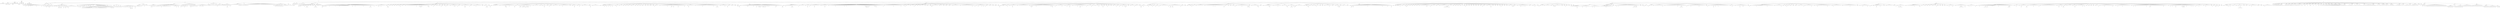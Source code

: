 digraph Tree {
	"t0" [label = "TEI"];
	"t1" [label = "teiHeader"];
	"t2" [label = "fileDesc"];
	"t3" [label = "titleStmt"];
	"t4" [label = "title"];
	"t5" [label = "author"];
	"t6" [label = "principal"];
	"t7" [label = "editor"];
	"t8" [label = "editionStmt"];
	"t9" [label = "edition"];
	"t10" [label = "respStmt"];
	"t11" [label = "name"];
	"t12" [label = "resp"];
	"t13" [label = "respStmt"];
	"t14" [label = "name"];
	"t15" [label = "resp"];
	"t16" [label = "publicationStmt"];
	"t17" [label = "publisher"];
	"t18" [label = "date"];
	"t19" [label = "availability"];
	"t20" [label = "licence"];
	"t21" [label = "idno"];
	"t22" [label = "idno"];
	"t23" [label = "idno"];
	"t24" [label = "idno"];
	"t25" [label = "idno"];
	"t26" [label = "sourceDesc"];
	"t27" [label = "bibl"];
	"t28" [label = "author"];
	"t29" [label = "title"];
	"t30" [label = "profileDesc"];
	"t31" [label = "creation"];
	"t32" [label = "date"];
	"t33" [label = "langUsage"];
	"t34" [label = "language"];
	"t35" [label = "textClass"];
	"t36" [label = "keywords"];
	"t37" [label = "term"];
	"t38" [label = "text"];
	"t39" [label = "front"];
	"t40" [label = "titlePage"];
	"t41" [label = "docTitle"];
	"t42" [label = "titlePart"];
	"t43" [label = "titlePart"];
	"t44" [label = "docImprint"];
	"t45" [label = "docImprint"];
	"t46" [label = "lb"];
	"t47" [label = "lb"];
	"t48" [label = "lb"];
	"t49" [label = "lb"];
	"t50" [label = "lb"];
	"t51" [label = "lb"];
	"t52" [label = "lb"];
	"t53" [label = "docEdition"];
	"t54" [label = "div"];
	"t55" [label = "head"];
	"t56" [label = "p"];
	"t57" [label = "div"];
	"t58" [label = "head"];
	"t59" [label = "div"];
	"t60" [label = "head"];
	"t61" [label = "p"];
	"t62" [label = "hi"];
	"t63" [label = "note"];
	"t64" [label = "hi"];
	"t65" [label = "note"];
	"t66" [label = "hi"];
	"t67" [label = "hi"];
	"t68" [label = "hi"];
	"t69" [label = "note"];
	"t70" [label = "hi"];
	"t71" [label = "hi"];
	"t72" [label = "note"];
	"t73" [label = "hi"];
	"t74" [label = "hi"];
	"t75" [label = "note"];
	"t76" [label = "hi"];
	"t77" [label = "hi"];
	"t78" [label = "hi"];
	"t79" [label = "note"];
	"t80" [label = "hi"];
	"t81" [label = "hi"];
	"t82" [label = "hi"];
	"t83" [label = "hi"];
	"t84" [label = "hi"];
	"t85" [label = "hi"];
	"t86" [label = "p"];
	"t87" [label = "note"];
	"t88" [label = "hi"];
	"t89" [label = "hi"];
	"t90" [label = "note"];
	"t91" [label = "hi"];
	"t92" [label = "hi"];
	"t93" [label = "note"];
	"t94" [label = "hi"];
	"t95" [label = "div"];
	"t96" [label = "head"];
	"t97" [label = "div"];
	"t98" [label = "head"];
	"t99" [label = "p"];
	"t100" [label = "hi"];
	"t101" [label = "hi"];
	"t102" [label = "note"];
	"t103" [label = "hi"];
	"t104" [label = "hi"];
	"t105" [label = "div"];
	"t106" [label = "head"];
	"t107" [label = "div"];
	"t108" [label = "head"];
	"t109" [label = "p"];
	"t110" [label = "hi"];
	"t111" [label = "hi"];
	"t112" [label = "div"];
	"t113" [label = "head"];
	"t114" [label = "p"];
	"t115" [label = "div"];
	"t116" [label = "head"];
	"t117" [label = "p"];
	"t118" [label = "div"];
	"t119" [label = "head"];
	"t120" [label = "p"];
	"t121" [label = "div"];
	"t122" [label = "head"];
	"t123" [label = "p"];
	"t124" [label = "div"];
	"t125" [label = "head"];
	"t126" [label = "div"];
	"t127" [label = "head"];
	"t128" [label = "hi"];
	"t129" [label = "p"];
	"t130" [label = "p"];
	"t131" [label = "note"];
	"t132" [label = "quote"];
	"t133" [label = "p"];
	"t134" [label = "note"];
	"t135" [label = "hi"];
	"t136" [label = "note"];
	"t137" [label = "hi"];
	"t138" [label = "note"];
	"t139" [label = "hi"];
	"t140" [label = "p"];
	"t141" [label = "p"];
	"t142" [label = "quote"];
	"t143" [label = "p"];
	"t144" [label = "note"];
	"t145" [label = "hi"];
	"t146" [label = "p"];
	"t147" [label = "p"];
	"t148" [label = "hi"];
	"t149" [label = "hi"];
	"t150" [label = "quote"];
	"t151" [label = "p"];
	"t152" [label = "note"];
	"t153" [label = "hi"];
	"t154" [label = "p"];
	"t155" [label = "hi"];
	"t156" [label = "hi"];
	"t157" [label = "quote"];
	"t158" [label = "p"];
	"t159" [label = "hi"];
	"t160" [label = "note"];
	"t161" [label = "hi"];
	"t162" [label = "hi"];
	"t163" [label = "hi"];
	"t164" [label = "note"];
	"t165" [label = "hi"];
	"t166" [label = "p"];
	"t167" [label = "hi"];
	"t168" [label = "hi"];
	"t169" [label = "hi"];
	"t170" [label = "hi"];
	"t171" [label = "hi"];
	"t172" [label = "hi"];
	"t173" [label = "hi"];
	"t174" [label = "hi"];
	"t175" [label = "hi"];
	"t176" [label = "hi"];
	"t177" [label = "hi"];
	"t178" [label = "div"];
	"t179" [label = "head"];
	"t180" [label = "p"];
	"t181" [label = "hi"];
	"t182" [label = "note"];
	"t183" [label = "hi"];
	"t184" [label = "p"];
	"t185" [label = "hi"];
	"t186" [label = "p"];
	"t187" [label = "note"];
	"t188" [label = "hi"];
	"t189" [label = "hi"];
	"t190" [label = "p"];
	"t191" [label = "hi"];
	"t192" [label = "p"];
	"t193" [label = "hi"];
	"t194" [label = "p"];
	"t195" [label = "p"];
	"t196" [label = "note"];
	"t197" [label = "hi"];
	"t198" [label = "note"];
	"t199" [label = "hi"];
	"t200" [label = "hi"];
	"t201" [label = "hi"];
	"t202" [label = "hi"];
	"t203" [label = "p"];
	"t204" [label = "hi"];
	"t205" [label = "hi"];
	"t206" [label = "quote"];
	"t207" [label = "p"];
	"t208" [label = "hi"];
	"t209" [label = "note"];
	"t210" [label = "p"];
	"t211" [label = "hi"];
	"t212" [label = "hi"];
	"t213" [label = "space"];
	"t214" [label = "hi"];
	"t215" [label = "p"];
	"t216" [label = "hi"];
	"t217" [label = "hi"];
	"t218" [label = "table"];
	"t219" [label = "row"];
	"t220" [label = "cell"];
	"t221" [label = "cell"];
	"t222" [label = "row"];
	"t223" [label = "cell"];
	"t224" [label = "cell"];
	"t225" [label = "lb"];
	"t226" [label = "lb"];
	"t227" [label = "lb"];
	"t228" [label = "lb"];
	"t229" [label = "row"];
	"t230" [label = "cell"];
	"t231" [label = "cell"];
	"t232" [label = "lb"];
	"t233" [label = "lb"];
	"t234" [label = "lb"];
	"t235" [label = "lb"];
	"t236" [label = "lb"];
	"t237" [label = "lb"];
	"t238" [label = "lb"];
	"t239" [label = "lb"];
	"t240" [label = "lb"];
	"t241" [label = "lb"];
	"t242" [label = "row"];
	"t243" [label = "cell"];
	"t244" [label = "cell"];
	"t245" [label = "row"];
	"t246" [label = "cell"];
	"t247" [label = "cell"];
	"t248" [label = "lb"];
	"t249" [label = "lb"];
	"t250" [label = "lb"];
	"t251" [label = "lb"];
	"t252" [label = "row"];
	"t253" [label = "cell"];
	"t254" [label = "cell"];
	"t255" [label = "lb"];
	"t256" [label = "lb"];
	"t257" [label = "lb"];
	"t258" [label = "lb"];
	"t259" [label = "lb"];
	"t260" [label = "lb"];
	"t261" [label = "lb"];
	"t262" [label = "row"];
	"t263" [label = "cell"];
	"t264" [label = "cell"];
	"t265" [label = "lb"];
	"t266" [label = "lb"];
	"t267" [label = "lb"];
	"t268" [label = "row"];
	"t269" [label = "cell"];
	"t270" [label = "cell"];
	"t271" [label = "row"];
	"t272" [label = "cell"];
	"t273" [label = "cell"];
	"t274" [label = "row"];
	"t275" [label = "cell"];
	"t276" [label = "cell"];
	"t277" [label = "row"];
	"t278" [label = "cell"];
	"t279" [label = "cell"];
	"t280" [label = "row"];
	"t281" [label = "cell"];
	"t282" [label = "cell"];
	"t283" [label = "row"];
	"t284" [label = "cell"];
	"t285" [label = "cell"];
	"t286" [label = "p"];
	"t287" [label = "hi"];
	"t288" [label = "p"];
	"t289" [label = "quote"];
	"t290" [label = "p"];
	"t291" [label = "note"];
	"t292" [label = "hi"];
	"t293" [label = "hi"];
	"t294" [label = "p"];
	"t295" [label = "p"];
	"t296" [label = "hi"];
	"t297" [label = "p"];
	"t298" [label = "quote"];
	"t299" [label = "p"];
	"t300" [label = "note"];
	"t301" [label = "hi"];
	"t302" [label = "hi"];
	"t303" [label = "p"];
	"t304" [label = "p"];
	"t305" [label = "quote"];
	"t306" [label = "p"];
	"t307" [label = "note"];
	"t308" [label = "p"];
	"t309" [label = "hi"];
	"t310" [label = "p"];
	"t311" [label = "note"];
	"t312" [label = "div"];
	"t313" [label = "head"];
	"t314" [label = "p"];
	"t315" [label = "hi"];
	"t316" [label = "hi"];
	"t317" [label = "note"];
	"t318" [label = "hi"];
	"t319" [label = "div"];
	"t320" [label = "head"];
	"t321" [label = "p"];
	"t322" [label = "p"];
	"t323" [label = "hi"];
	"t324" [label = "hi"];
	"t325" [label = "hi"];
	"t326" [label = "hi"];
	"t327" [label = "div"];
	"t328" [label = "head"];
	"t329" [label = "p"];
	"t330" [label = "hi"];
	"t331" [label = "hi"];
	"t332" [label = "hi"];
	"t333" [label = "div"];
	"t334" [label = "head"];
	"t335" [label = "p"];
	"t336" [label = "hi"];
	"t337" [label = "div"];
	"t338" [label = "head"];
	"t339" [label = "p"];
	"t340" [label = "hi"];
	"t341" [label = "p"];
	"t342" [label = "p"];
	"t343" [label = "hi"];
	"t344" [label = "p"];
	"t345" [label = "hi"];
	"t346" [label = "quote"];
	"t347" [label = "l"];
	"t348" [label = "l"];
	"t349" [label = "p"];
	"t350" [label = "hi"];
	"t351" [label = "p"];
	"t352" [label = "hi"];
	"t353" [label = "note"];
	"t354" [label = "hi"];
	"t355" [label = "quote"];
	"t356" [label = "p"];
	"t357" [label = "note"];
	"t358" [label = "hi"];
	"t359" [label = "hi"];
	"t360" [label = "p"];
	"t361" [label = "quote"];
	"t362" [label = "p"];
	"t363" [label = "note"];
	"t364" [label = "hi"];
	"t365" [label = "p"];
	"t366" [label = "p"];
	"t367" [label = "quote"];
	"t368" [label = "p"];
	"t369" [label = "note"];
	"t370" [label = "p"];
	"t371" [label = "div"];
	"t372" [label = "head"];
	"t373" [label = "p"];
	"t374" [label = "note"];
	"t375" [label = "hi"];
	"t376" [label = "hi"];
	"t377" [label = "hi"];
	"t378" [label = "hi"];
	"t379" [label = "hi"];
	"t380" [label = "note"];
	"t381" [label = "hi"];
	"t382" [label = "hi"];
	"t383" [label = "hi"];
	"t384" [label = "p"];
	"t385" [label = "note"];
	"t386" [label = "hi"];
	"t387" [label = "hi"];
	"t388" [label = "p"];
	"t389" [label = "hi"];
	"t390" [label = "note"];
	"t391" [label = "hi"];
	"t392" [label = "p"];
	"t393" [label = "p"];
	"t394" [label = "hi"];
	"t395" [label = "hi"];
	"t396" [label = "hi"];
	"t397" [label = "hi"];
	"t398" [label = "p"];
	"t399" [label = "div"];
	"t400" [label = "head"];
	"t401" [label = "div"];
	"t402" [label = "head"];
	"t403" [label = "div"];
	"t404" [label = "head"];
	"t405" [label = "p"];
	"t406" [label = "p"];
	"t407" [label = "note"];
	"t408" [label = "hi"];
	"t409" [label = "p"];
	"t410" [label = "p"];
	"t411" [label = "note"];
	"t412" [label = "hi"];
	"t413" [label = "p"];
	"t414" [label = "hi"];
	"t415" [label = "note"];
	"t416" [label = "hi"];
	"t417" [label = "p"];
	"t418" [label = "p"];
	"t419" [label = "p"];
	"t420" [label = "div"];
	"t421" [label = "head"];
	"t422" [label = "p"];
	"t423" [label = "p"];
	"t424" [label = "hi"];
	"t425" [label = "hi"];
	"t426" [label = "hi"];
	"t427" [label = "hi"];
	"t428" [label = "quote"];
	"t429" [label = "l"];
	"t430" [label = "l"];
	"t431" [label = "p"];
	"t432" [label = "note"];
	"t433" [label = "hi"];
	"t434" [label = "p"];
	"t435" [label = "p"];
	"t436" [label = "hi"];
	"t437" [label = "hi"];
	"t438" [label = "note"];
	"t439" [label = "hi"];
	"t440" [label = "hi"];
	"t441" [label = "quote"];
	"t442" [label = "l"];
	"t443" [label = "l"];
	"t444" [label = "p"];
	"t445" [label = "quote"];
	"t446" [label = "l"];
	"t447" [label = "l"];
	"t448" [label = "p"];
	"t449" [label = "p"];
	"t450" [label = "p"];
	"t451" [label = "hi"];
	"t452" [label = "p"];
	"t453" [label = "p"];
	"t454" [label = "p"];
	"t455" [label = "p"];
	"t456" [label = "p"];
	"t457" [label = "p"];
	"t458" [label = "quote"];
	"t459" [label = "l"];
	"t460" [label = "l"];
	"t461" [label = "l"];
	"t462" [label = "l"];
	"t463" [label = "hi"];
	"t464" [label = "p"];
	"t465" [label = "hi"];
	"t466" [label = "p"];
	"t467" [label = "p"];
	"t468" [label = "note"];
	"t469" [label = "hi"];
	"t470" [label = "p"];
	"t471" [label = "p"];
	"t472" [label = "div"];
	"t473" [label = "head"];
	"t474" [label = "p"];
	"t475" [label = "p"];
	"t476" [label = "note"];
	"t477" [label = "hi"];
	"t478" [label = "p"];
	"t479" [label = "hi"];
	"t480" [label = "hi"];
	"t481" [label = "hi"];
	"t482" [label = "note"];
	"t483" [label = "hi"];
	"t484" [label = "quote"];
	"t485" [label = "l"];
	"t486" [label = "l"];
	"t487" [label = "p"];
	"t488" [label = "div"];
	"t489" [label = "head"];
	"t490" [label = "p"];
	"t491" [label = "note"];
	"t492" [label = "hi"];
	"t493" [label = "p"];
	"t494" [label = "hi"];
	"t495" [label = "p"];
	"t496" [label = "p"];
	"t497" [label = "p"];
	"t498" [label = "p"];
	"t499" [label = "p"];
	"t500" [label = "p"];
	"t501" [label = "hi"];
	"t502" [label = "p"];
	"t503" [label = "p"];
	"t504" [label = "hi"];
	"t505" [label = "p"];
	"t506" [label = "p"];
	"t507" [label = "div"];
	"t508" [label = "head"];
	"t509" [label = "p"];
	"t510" [label = "hi"];
	"t511" [label = "note"];
	"t512" [label = "hi"];
	"t513" [label = "p"];
	"t514" [label = "p"];
	"t515" [label = "hi"];
	"t516" [label = "hi"];
	"t517" [label = "hi"];
	"t518" [label = "quote"];
	"t519" [label = "l"];
	"t520" [label = "l"];
	"t521" [label = "p"];
	"t522" [label = "hi"];
	"t523" [label = "hi"];
	"t524" [label = "p"];
	"t525" [label = "div"];
	"t526" [label = "head"];
	"t527" [label = "p"];
	"t528" [label = "p"];
	"t529" [label = "quote"];
	"t530" [label = "l"];
	"t531" [label = "l"];
	"t532" [label = "p"];
	"t533" [label = "quote"];
	"t534" [label = "l"];
	"t535" [label = "l"];
	"t536" [label = "l"];
	"t537" [label = "p"];
	"t538" [label = "p"];
	"t539" [label = "p"];
	"t540" [label = "p"];
	"t541" [label = "p"];
	"t542" [label = "p"];
	"t543" [label = "div"];
	"t544" [label = "head"];
	"t545" [label = "p"];
	"t546" [label = "p"];
	"t547" [label = "p"];
	"t548" [label = "div"];
	"t549" [label = "head"];
	"t550" [label = "p"];
	"t551" [label = "div"];
	"t552" [label = "head"];
	"t553" [label = "p"];
	"t554" [label = "hi"];
	"t555" [label = "p"];
	"t556" [label = "p"];
	"t557" [label = "hi"];
	"t558" [label = "note"];
	"t559" [label = "hi"];
	"t560" [label = "note"];
	"t561" [label = "hi"];
	"t562" [label = "p"];
	"t563" [label = "hi"];
	"t564" [label = "div"];
	"t565" [label = "head"];
	"t566" [label = "p"];
	"t567" [label = "hi"];
	"t568" [label = "p"];
	"t569" [label = "hi"];
	"t570" [label = "div"];
	"t571" [label = "head"];
	"t572" [label = "p"];
	"t573" [label = "hi"];
	"t574" [label = "p"];
	"t575" [label = "note"];
	"t576" [label = "hi"];
	"t577" [label = "hi"];
	"t578" [label = "quote"];
	"t579" [label = "l"];
	"t580" [label = "l"];
	"t581" [label = "l"];
	"t582" [label = "l"];
	"t583" [label = "l"];
	"t584" [label = "l"];
	"t585" [label = "l"];
	"t586" [label = "l"];
	"t587" [label = "l"];
	"t588" [label = "l"];
	"t589" [label = "note"];
	"t590" [label = "hi"];
	"t591" [label = "hi"];
	"t592" [label = "p"];
	"t593" [label = "hi"];
	"t594" [label = "div"];
	"t595" [label = "head"];
	"t596" [label = "p"];
	"t597" [label = "p"];
	"t598" [label = "hi"];
	"t599" [label = "p"];
	"t600" [label = "note"];
	"t601" [label = "hi"];
	"t602" [label = "p"];
	"t603" [label = "p"];
	"t604" [label = "p"];
	"t605" [label = "hi"];
	"t606" [label = "p"];
	"t607" [label = "div"];
	"t608" [label = "head"];
	"t609" [label = "div"];
	"t610" [label = "head"];
	"t611" [label = "p"];
	"t612" [label = "p"];
	"t613" [label = "p"];
	"t614" [label = "p"];
	"t615" [label = "p"];
	"t616" [label = "p"];
	"t617" [label = "p"];
	"t618" [label = "p"];
	"t619" [label = "hi"];
	"t620" [label = "p"];
	"t621" [label = "space"];
	"t622" [label = "p"];
	"t623" [label = "space"];
	"t624" [label = "p"];
	"t625" [label = "p"];
	"t626" [label = "ref"];
	"t627" [label = "div"];
	"t628" [label = "head"];
	"t629" [label = "p"];
	"t630" [label = "hi"];
	"t631" [label = "hi"];
	"t632" [label = "hi"];
	"t633" [label = "hi"];
	"t634" [label = "hi"];
	"t635" [label = "hi"];
	"t636" [label = "hi"];
	"t637" [label = "div"];
	"t638" [label = "head"];
	"t639" [label = "p"];
	"t640" [label = "p"];
	"t641" [label = "p"];
	"t642" [label = "p"];
	"t643" [label = "p"];
	"t644" [label = "p"];
	"t645" [label = "p"];
	"t646" [label = "p"];
	"t647" [label = "p"];
	"t648" [label = "p"];
	"t649" [label = "p"];
	"t650" [label = "p"];
	"t651" [label = "p"];
	"t652" [label = "p"];
	"t653" [label = "p"];
	"t654" [label = "p"];
	"t655" [label = "p"];
	"t656" [label = "p"];
	"t657" [label = "p"];
	"t658" [label = "p"];
	"t659" [label = "p"];
	"t660" [label = "p"];
	"t661" [label = "p"];
	"t662" [label = "p"];
	"t663" [label = "p"];
	"t664" [label = "p"];
	"t665" [label = "p"];
	"t666" [label = "p"];
	"t667" [label = "p"];
	"t668" [label = "p"];
	"t669" [label = "p"];
	"t670" [label = "p"];
	"t671" [label = "p"];
	"t672" [label = "div"];
	"t673" [label = "head"];
	"t674" [label = "p"];
	"t675" [label = "p"];
	"t676" [label = "hi"];
	"t677" [label = "hi"];
	"t678" [label = "hi"];
	"t679" [label = "hi"];
	"t680" [label = "p"];
	"t681" [label = "list"];
	"t682" [label = "item"];
	"t683" [label = "hi"];
	"t684" [label = "hi"];
	"t685" [label = "item"];
	"t686" [label = "hi"];
	"t687" [label = "hi"];
	"t688" [label = "item"];
	"t689" [label = "hi"];
	"t690" [label = "hi"];
	"t691" [label = "item"];
	"t692" [label = "hi"];
	"t693" [label = "hi"];
	"t694" [label = "hi"];
	"t695" [label = "p"];
	"t696" [label = "note"];
	"t697" [label = "hi"];
	"t698" [label = "hi"];
	"t699" [label = "hi"];
	"t700" [label = "p"];
	"t701" [label = "p"];
	"t702" [label = "list"];
	"t703" [label = "item"];
	"t704" [label = "item"];
	"t705" [label = "item"];
	"t706" [label = "item"];
	"t707" [label = "item"];
	"t708" [label = "p"];
	"t709" [label = "p"];
	"t710" [label = "div"];
	"t711" [label = "head"];
	"t712" [label = "p"];
	"t713" [label = "hi"];
	"t714" [label = "p"];
	"t715" [label = "hi"];
	"t716" [label = "hi"];
	"t717" [label = "hi"];
	"t718" [label = "body"];
	"t719" [label = "head"];
	"t720" [label = "lb"];
	"t721" [label = "div"];
	"t722" [label = "head"];
	"t723" [label = "note"];
	"t724" [label = "hi"];
	"t725" [label = "space"];
	"t726" [label = "p"];
	"t727" [label = "p"];
	"t728" [label = "note"];
	"t729" [label = "hi"];
	"t730" [label = "note"];
	"t731" [label = "hi"];
	"t732" [label = "hi"];
	"t733" [label = "hi"];
	"t734" [label = "p"];
	"t735" [label = "p"];
	"t736" [label = "p"];
	"t737" [label = "hi"];
	"t738" [label = "div"];
	"t739" [label = "head"];
	"t740" [label = "note"];
	"t741" [label = "p"];
	"t742" [label = "hi"];
	"t743" [label = "hi"];
	"t744" [label = "hi"];
	"t745" [label = "p"];
	"t746" [label = "p"];
	"t747" [label = "p"];
	"t748" [label = "p"];
	"t749" [label = "div"];
	"t750" [label = "head"];
	"t751" [label = "castList"];
	"t752" [label = "castItem"];
	"t753" [label = "role"];
	"t754" [label = "note"];
	"t755" [label = "castItem"];
	"t756" [label = "role"];
	"t757" [label = "note"];
	"t758" [label = "roleDesc"];
	"t759" [label = "note"];
	"t760" [label = "castItem"];
	"t761" [label = "role"];
	"t762" [label = "roleDesc"];
	"t763" [label = "castItem"];
	"t764" [label = "role"];
	"t765" [label = "note"];
	"t766" [label = "roleDesc"];
	"t767" [label = "castItem"];
	"t768" [label = "role"];
	"t769" [label = "note"];
	"t770" [label = "hi"];
	"t771" [label = "hi"];
	"t772" [label = "hi"];
	"t773" [label = "roleDesc"];
	"t774" [label = "castItem"];
	"t775" [label = "role"];
	"t776" [label = "roleDesc"];
	"t777" [label = "castItem"];
	"t778" [label = "role"];
	"t779" [label = "roleDesc"];
	"t780" [label = "castItem"];
	"t781" [label = "role"];
	"t782" [label = "roleDesc"];
	"t783" [label = "note"];
	"t784" [label = "hi"];
	"t785" [label = "hi"];
	"t786" [label = "hi"];
	"t787" [label = "hi"];
	"t788" [label = "castItem"];
	"t789" [label = "role"];
	"t790" [label = "roleDesc"];
	"t791" [label = "castItem"];
	"t792" [label = "role"];
	"t793" [label = "castItem"];
	"t794" [label = "role"];
	"t795" [label = "stage"];
	"t796" [label = "note"];
	"t797" [label = "hi"];
	"t798" [label = "div"];
	"t799" [label = "pb"];
	"t800" [label = "head"];
	"t801" [label = "div"];
	"t802" [label = "head"];
	"t803" [label = "stage"];
	"t804" [label = "sp"];
	"t805" [label = "speaker"];
	"t806" [label = "l"];
	"t807" [label = "note"];
	"t808" [label = "hi"];
	"t809" [label = "hi"];
	"t810" [label = "ref"];
	"t811" [label = "note"];
	"t812" [label = "l"];
	"t813" [label = "l"];
	"t814" [label = "ref"];
	"t815" [label = "note"];
	"t816" [label = "l"];
	"t817" [label = "l"];
	"t818" [label = "l"];
	"t819" [label = "l"];
	"t820" [label = "l"];
	"t821" [label = "pb"];
	"t822" [label = "l"];
	"t823" [label = "l"];
	"t824" [label = "l"];
	"t825" [label = "l"];
	"t826" [label = "l"];
	"t827" [label = "l"];
	"t828" [label = "ref"];
	"t829" [label = "l"];
	"t830" [label = "l"];
	"t831" [label = "l"];
	"t832" [label = "l"];
	"t833" [label = "l"];
	"t834" [label = "note"];
	"t835" [label = "l"];
	"t836" [label = "l"];
	"t837" [label = "l"];
	"t838" [label = "l"];
	"t839" [label = "l"];
	"t840" [label = "l"];
	"t841" [label = "l"];
	"t842" [label = "l"];
	"t843" [label = "l"];
	"t844" [label = "ref"];
	"t845" [label = "l"];
	"t846" [label = "l"];
	"t847" [label = "l"];
	"t848" [label = "l"];
	"t849" [label = "l"];
	"t850" [label = "ref"];
	"t851" [label = "l"];
	"t852" [label = "l"];
	"t853" [label = "l"];
	"t854" [label = "pb"];
	"t855" [label = "l"];
	"t856" [label = "l"];
	"t857" [label = "l"];
	"t858" [label = "l"];
	"t859" [label = "l"];
	"t860" [label = "l"];
	"t861" [label = "l"];
	"t862" [label = "l"];
	"t863" [label = "l"];
	"t864" [label = "ref"];
	"t865" [label = "l"];
	"t866" [label = "l"];
	"t867" [label = "l"];
	"t868" [label = "l"];
	"t869" [label = "l"];
	"t870" [label = "l"];
	"t871" [label = "l"];
	"t872" [label = "l"];
	"t873" [label = "note"];
	"t874" [label = "hi"];
	"t875" [label = "hi"];
	"t876" [label = "hi"];
	"t877" [label = "l"];
	"t878" [label = "l"];
	"t879" [label = "l"];
	"t880" [label = "l"];
	"t881" [label = "ref"];
	"t882" [label = "l"];
	"t883" [label = "sp"];
	"t884" [label = "speaker"];
	"t885" [label = "l"];
	"t886" [label = "l"];
	"t887" [label = "ref"];
	"t888" [label = "l"];
	"t889" [label = "pb"];
	"t890" [label = "l"];
	"t891" [label = "l"];
	"t892" [label = "note"];
	"t893" [label = "l"];
	"t894" [label = "l"];
	"t895" [label = "l"];
	"t896" [label = "l"];
	"t897" [label = "l"];
	"t898" [label = "sp"];
	"t899" [label = "speaker"];
	"t900" [label = "l"];
	"t901" [label = "note"];
	"t902" [label = "hi"];
	"t903" [label = "space"];
	"t904" [label = "l"];
	"t905" [label = "sp"];
	"t906" [label = "speaker"];
	"t907" [label = "l"];
	"t908" [label = "sp"];
	"t909" [label = "speaker"];
	"t910" [label = "l"];
	"t911" [label = "sp"];
	"t912" [label = "speaker"];
	"t913" [label = "l"];
	"t914" [label = "sp"];
	"t915" [label = "speaker"];
	"t916" [label = "l"];
	"t917" [label = "sp"];
	"t918" [label = "speaker"];
	"t919" [label = "l"];
	"t920" [label = "pb"];
	"t921" [label = "l"];
	"t922" [label = "sp"];
	"t923" [label = "speaker"];
	"t924" [label = "l"];
	"t925" [label = "l"];
	"t926" [label = "sp"];
	"t927" [label = "speaker"];
	"t928" [label = "l"];
	"t929" [label = "l"];
	"t930" [label = "l"];
	"t931" [label = "l"];
	"t932" [label = "l"];
	"t933" [label = "l"];
	"t934" [label = "l"];
	"t935" [label = "l"];
	"t936" [label = "l"];
	"t937" [label = "l"];
	"t938" [label = "l"];
	"t939" [label = "l"];
	"t940" [label = "ref"];
	"t941" [label = "l"];
	"t942" [label = "l"];
	"t943" [label = "l"];
	"t944" [label = "ref"];
	"t945" [label = "l"];
	"t946" [label = "note"];
	"t947" [label = "hi"];
	"t948" [label = "l"];
	"t949" [label = "note"];
	"t950" [label = "hi"];
	"t951" [label = "pb"];
	"t952" [label = "l"];
	"t953" [label = "l"];
	"t954" [label = "l"];
	"t955" [label = "l"];
	"t956" [label = "l"];
	"t957" [label = "l"];
	"t958" [label = "l"];
	"t959" [label = "l"];
	"t960" [label = "ref"];
	"t961" [label = "note"];
	"t962" [label = "hi"];
	"t963" [label = "l"];
	"t964" [label = "l"];
	"t965" [label = "sp"];
	"t966" [label = "speaker"];
	"t967" [label = "l"];
	"t968" [label = "l"];
	"t969" [label = "ref"];
	"t970" [label = "sp"];
	"t971" [label = "speaker"];
	"t972" [label = "l"];
	"t973" [label = "sp"];
	"t974" [label = "speaker"];
	"t975" [label = "l"];
	"t976" [label = "sp"];
	"t977" [label = "speaker"];
	"t978" [label = "l"];
	"t979" [label = "l"];
	"t980" [label = "pb"];
	"t981" [label = "sp"];
	"t982" [label = "speaker"];
	"t983" [label = "l"];
	"t984" [label = "sp"];
	"t985" [label = "speaker"];
	"t986" [label = "l"];
	"t987" [label = "ref"];
	"t988" [label = "sp"];
	"t989" [label = "speaker"];
	"t990" [label = "l"];
	"t991" [label = "l"];
	"t992" [label = "sp"];
	"t993" [label = "speaker"];
	"t994" [label = "l"];
	"t995" [label = "l"];
	"t996" [label = "l"];
	"t997" [label = "l"];
	"t998" [label = "pb"];
	"t999" [label = "l"];
	"t1000" [label = "note"];
	"t1001" [label = "l"];
	"t1002" [label = "l"];
	"t1003" [label = "l"];
	"t1004" [label = "ref"];
	"t1005" [label = "sp"];
	"t1006" [label = "speaker"];
	"t1007" [label = "l"];
	"t1008" [label = "l"];
	"t1009" [label = "sp"];
	"t1010" [label = "speaker"];
	"t1011" [label = "l"];
	"t1012" [label = "l"];
	"t1013" [label = "l"];
	"t1014" [label = "note"];
	"t1015" [label = "hi"];
	"t1016" [label = "hi"];
	"t1017" [label = "l"];
	"t1018" [label = "l"];
	"t1019" [label = "l"];
	"t1020" [label = "l"];
	"t1021" [label = "l"];
	"t1022" [label = "ref"];
	"t1023" [label = "sp"];
	"t1024" [label = "speaker"];
	"t1025" [label = "l"];
	"t1026" [label = "l"];
	"t1027" [label = "sp"];
	"t1028" [label = "speaker"];
	"t1029" [label = "pb"];
	"t1030" [label = "l"];
	"t1031" [label = "ref"];
	"t1032" [label = "l"];
	"t1033" [label = "l"];
	"t1034" [label = "l"];
	"t1035" [label = "l"];
	"t1036" [label = "l"];
	"t1037" [label = "l"];
	"t1038" [label = "sp"];
	"t1039" [label = "speaker"];
	"t1040" [label = "l"];
	"t1041" [label = "sp"];
	"t1042" [label = "speaker"];
	"t1043" [label = "l"];
	"t1044" [label = "l"];
	"t1045" [label = "note"];
	"t1046" [label = "hi"];
	"t1047" [label = "hi"];
	"t1048" [label = "hi"];
	"t1049" [label = "l"];
	"t1050" [label = "sp"];
	"t1051" [label = "speaker"];
	"t1052" [label = "l"];
	"t1053" [label = "note"];
	"t1054" [label = "hi"];
	"t1055" [label = "div"];
	"t1056" [label = "head"];
	"t1057" [label = "pb"];
	"t1058" [label = "stage"];
	"t1059" [label = "sp"];
	"t1060" [label = "speaker"];
	"t1061" [label = "l"];
	"t1062" [label = "l"];
	"t1063" [label = "l"];
	"t1064" [label = "l"];
	"t1065" [label = "l"];
	"t1066" [label = "l"];
	"t1067" [label = "l"];
	"t1068" [label = "l"];
	"t1069" [label = "sp"];
	"t1070" [label = "speaker"];
	"t1071" [label = "l"];
	"t1072" [label = "l"];
	"t1073" [label = "l"];
	"t1074" [label = "l"];
	"t1075" [label = "l"];
	"t1076" [label = "l"];
	"t1077" [label = "ref"];
	"t1078" [label = "note"];
	"t1079" [label = "hi"];
	"t1080" [label = "hi"];
	"t1081" [label = "l"];
	"t1082" [label = "l"];
	"t1083" [label = "l"];
	"t1084" [label = "l"];
	"t1085" [label = "pb"];
	"t1086" [label = "l"];
	"t1087" [label = "l"];
	"t1088" [label = "l"];
	"t1089" [label = "l"];
	"t1090" [label = "l"];
	"t1091" [label = "l"];
	"t1092" [label = "note"];
	"t1093" [label = "hi"];
	"t1094" [label = "sp"];
	"t1095" [label = "speaker"];
	"t1096" [label = "l"];
	"t1097" [label = "l"];
	"t1098" [label = "sp"];
	"t1099" [label = "speaker"];
	"t1100" [label = "l"];
	"t1101" [label = "note"];
	"t1102" [label = "hi"];
	"t1103" [label = "hi"];
	"t1104" [label = "l"];
	"t1105" [label = "ref"];
	"t1106" [label = "l"];
	"t1107" [label = "l"];
	"t1108" [label = "ref"];
	"t1109" [label = "l"];
	"t1110" [label = "note"];
	"t1111" [label = "hi"];
	"t1112" [label = "hi"];
	"t1113" [label = "hi"];
	"t1114" [label = "l"];
	"t1115" [label = "note"];
	"t1116" [label = "hi"];
	"t1117" [label = "space"];
	"t1118" [label = "l"];
	"t1119" [label = "l"];
	"t1120" [label = "ref"];
	"t1121" [label = "note"];
	"t1122" [label = "hi"];
	"t1123" [label = "hi"];
	"t1124" [label = "hi"];
	"t1125" [label = "l"];
	"t1126" [label = "l"];
	"t1127" [label = "note"];
	"t1128" [label = "l"];
	"t1129" [label = "l"];
	"t1130" [label = "pb"];
	"t1131" [label = "l"];
	"t1132" [label = "l"];
	"t1133" [label = "sp"];
	"t1134" [label = "speaker"];
	"t1135" [label = "l"];
	"t1136" [label = "l"];
	"t1137" [label = "l"];
	"t1138" [label = "l"];
	"t1139" [label = "l"];
	"t1140" [label = "l"];
	"t1141" [label = "sp"];
	"t1142" [label = "speaker"];
	"t1143" [label = "l"];
	"t1144" [label = "sp"];
	"t1145" [label = "speaker"];
	"t1146" [label = "l"];
	"t1147" [label = "l"];
	"t1148" [label = "note"];
	"t1149" [label = "hi"];
	"t1150" [label = "l"];
	"t1151" [label = "l"];
	"t1152" [label = "sp"];
	"t1153" [label = "speaker"];
	"t1154" [label = "l"];
	"t1155" [label = "l"];
	"t1156" [label = "ref"];
	"t1157" [label = "sp"];
	"t1158" [label = "speaker"];
	"t1159" [label = "pb"];
	"t1160" [label = "l"];
	"t1161" [label = "sp"];
	"t1162" [label = "speaker"];
	"t1163" [label = "l"];
	"t1164" [label = "l"];
	"t1165" [label = "l"];
	"t1166" [label = "l"];
	"t1167" [label = "l"];
	"t1168" [label = "sp"];
	"t1169" [label = "speaker"];
	"t1170" [label = "l"];
	"t1171" [label = "l"];
	"t1172" [label = "l"];
	"t1173" [label = "ref"];
	"t1174" [label = "l"];
	"t1175" [label = "l"];
	"t1176" [label = "l"];
	"t1177" [label = "l"];
	"t1178" [label = "l"];
	"t1179" [label = "l"];
	"t1180" [label = "l"];
	"t1181" [label = "sp"];
	"t1182" [label = "speaker"];
	"t1183" [label = "l"];
	"t1184" [label = "sp"];
	"t1185" [label = "speaker"];
	"t1186" [label = "pb"];
	"t1187" [label = "l"];
	"t1188" [label = "note"];
	"t1189" [label = "hi"];
	"t1190" [label = "l"];
	"t1191" [label = "l"];
	"t1192" [label = "sp"];
	"t1193" [label = "speaker"];
	"t1194" [label = "l"];
	"t1195" [label = "l"];
	"t1196" [label = "ref"];
	"t1197" [label = "l"];
	"t1198" [label = "l"];
	"t1199" [label = "sp"];
	"t1200" [label = "speaker"];
	"t1201" [label = "l"];
	"t1202" [label = "l"];
	"t1203" [label = "l"];
	"t1204" [label = "l"];
	"t1205" [label = "l"];
	"t1206" [label = "l"];
	"t1207" [label = "sp"];
	"t1208" [label = "speaker"];
	"t1209" [label = "l"];
	"t1210" [label = "note"];
	"t1211" [label = "hi"];
	"t1212" [label = "l"];
	"t1213" [label = "sp"];
	"t1214" [label = "speaker"];
	"t1215" [label = "pb"];
	"t1216" [label = "l"];
	"t1217" [label = "l"];
	"t1218" [label = "l"];
	"t1219" [label = "l"];
	"t1220" [label = "l"];
	"t1221" [label = "l"];
	"t1222" [label = "div"];
	"t1223" [label = "head"];
	"t1224" [label = "stage"];
	"t1225" [label = "sp"];
	"t1226" [label = "speaker"];
	"t1227" [label = "l"];
	"t1228" [label = "l"];
	"t1229" [label = "sp"];
	"t1230" [label = "speaker"];
	"t1231" [label = "l"];
	"t1232" [label = "note"];
	"t1233" [label = "stage"];
	"t1234" [label = "l"];
	"t1235" [label = "ref"];
	"t1236" [label = "l"];
	"t1237" [label = "l"];
	"t1238" [label = "ref"];
	"t1239" [label = "stage"];
	"t1240" [label = "l"];
	"t1241" [label = "pb"];
	"t1242" [label = "l"];
	"t1243" [label = "l"];
	"t1244" [label = "ref"];
	"t1245" [label = "l"];
	"t1246" [label = "l"];
	"t1247" [label = "sp"];
	"t1248" [label = "speaker"];
	"t1249" [label = "l"];
	"t1250" [label = "ref"];
	"t1251" [label = "l"];
	"t1252" [label = "l"];
	"t1253" [label = "sp"];
	"t1254" [label = "speaker"];
	"t1255" [label = "l"];
	"t1256" [label = "l"];
	"t1257" [label = "l"];
	"t1258" [label = "sp"];
	"t1259" [label = "speaker"];
	"t1260" [label = "l"];
	"t1261" [label = "sp"];
	"t1262" [label = "speaker"];
	"t1263" [label = "l"];
	"t1264" [label = "sp"];
	"t1265" [label = "speaker"];
	"t1266" [label = "l"];
	"t1267" [label = "l"];
	"t1268" [label = "sp"];
	"t1269" [label = "speaker"];
	"t1270" [label = "pb"];
	"t1271" [label = "l"];
	"t1272" [label = "l"];
	"t1273" [label = "sp"];
	"t1274" [label = "speaker"];
	"t1275" [label = "l"];
	"t1276" [label = "sp"];
	"t1277" [label = "speaker"];
	"t1278" [label = "l"];
	"t1279" [label = "sp"];
	"t1280" [label = "speaker"];
	"t1281" [label = "l"];
	"t1282" [label = "sp"];
	"t1283" [label = "speaker"];
	"t1284" [label = "l"];
	"t1285" [label = "l"];
	"t1286" [label = "sp"];
	"t1287" [label = "speaker"];
	"t1288" [label = "l"];
	"t1289" [label = "sp"];
	"t1290" [label = "speaker"];
	"t1291" [label = "l"];
	"t1292" [label = "sp"];
	"t1293" [label = "speaker"];
	"t1294" [label = "pb"];
	"t1295" [label = "l"];
	"t1296" [label = "sp"];
	"t1297" [label = "speaker"];
	"t1298" [label = "l"];
	"t1299" [label = "ref"];
	"t1300" [label = "sp"];
	"t1301" [label = "speaker"];
	"t1302" [label = "l"];
	"t1303" [label = "l"];
	"t1304" [label = "l"];
	"t1305" [label = "sp"];
	"t1306" [label = "speaker"];
	"t1307" [label = "l"];
	"t1308" [label = "l"];
	"t1309" [label = "l"];
	"t1310" [label = "l"];
	"t1311" [label = "l"];
	"t1312" [label = "l"];
	"t1313" [label = "l"];
	"t1314" [label = "l"];
	"t1315" [label = "ref"];
	"t1316" [label = "l"];
	"t1317" [label = "l"];
	"t1318" [label = "l"];
	"t1319" [label = "l"];
	"t1320" [label = "l"];
	"t1321" [label = "note"];
	"t1322" [label = "hi"];
	"t1323" [label = "pb"];
	"t1324" [label = "l"];
	"t1325" [label = "l"];
	"t1326" [label = "note"];
	"t1327" [label = "hi"];
	"t1328" [label = "l"];
	"t1329" [label = "l"];
	"t1330" [label = "l"];
	"t1331" [label = "l"];
	"t1332" [label = "l"];
	"t1333" [label = "note"];
	"t1334" [label = "hi"];
	"t1335" [label = "l"];
	"t1336" [label = "l"];
	"t1337" [label = "l"];
	"t1338" [label = "l"];
	"t1339" [label = "l"];
	"t1340" [label = "l"];
	"t1341" [label = "l"];
	"t1342" [label = "note"];
	"t1343" [label = "l"];
	"t1344" [label = "l"];
	"t1345" [label = "sp"];
	"t1346" [label = "speaker"];
	"t1347" [label = "l"];
	"t1348" [label = "note"];
	"t1349" [label = "hi"];
	"t1350" [label = "l"];
	"t1351" [label = "l"];
	"t1352" [label = "l"];
	"t1353" [label = "l"];
	"t1354" [label = "l"];
	"t1355" [label = "l"];
	"t1356" [label = "sp"];
	"t1357" [label = "speaker"];
	"t1358" [label = "pb"];
	"t1359" [label = "l"];
	"t1360" [label = "l"];
	"t1361" [label = "l"];
	"t1362" [label = "l"];
	"t1363" [label = "l"];
	"t1364" [label = "l"];
	"t1365" [label = "l"];
	"t1366" [label = "ref"];
	"t1367" [label = "l"];
	"t1368" [label = "l"];
	"t1369" [label = "l"];
	"t1370" [label = "l"];
	"t1371" [label = "l"];
	"t1372" [label = "l"];
	"t1373" [label = "l"];
	"t1374" [label = "l"];
	"t1375" [label = "l"];
	"t1376" [label = "l"];
	"t1377" [label = "l"];
	"t1378" [label = "l"];
	"t1379" [label = "ref"];
	"t1380" [label = "l"];
	"t1381" [label = "l"];
	"t1382" [label = "l"];
	"t1383" [label = "l"];
	"t1384" [label = "note"];
	"t1385" [label = "hi"];
	"t1386" [label = "hi"];
	"t1387" [label = "hi"];
	"t1388" [label = "l"];
	"t1389" [label = "l"];
	"t1390" [label = "sp"];
	"t1391" [label = "speaker"];
	"t1392" [label = "pb"];
	"t1393" [label = "l"];
	"t1394" [label = "l"];
	"t1395" [label = "l"];
	"t1396" [label = "l"];
	"t1397" [label = "ref"];
	"t1398" [label = "l"];
	"t1399" [label = "l"];
	"t1400" [label = "l"];
	"t1401" [label = "note"];
	"t1402" [label = "hi"];
	"t1403" [label = "sp"];
	"t1404" [label = "speaker"];
	"t1405" [label = "l"];
	"t1406" [label = "l"];
	"t1407" [label = "sp"];
	"t1408" [label = "speaker"];
	"t1409" [label = "l"];
	"t1410" [label = "l"];
	"t1411" [label = "sp"];
	"t1412" [label = "speaker"];
	"t1413" [label = "l"];
	"t1414" [label = "sp"];
	"t1415" [label = "speaker"];
	"t1416" [label = "hi"];
	"t1417" [label = "l"];
	"t1418" [label = "ref"];
	"t1419" [label = "l"];
	"t1420" [label = "note"];
	"t1421" [label = "hi"];
	"t1422" [label = "div"];
	"t1423" [label = "head"];
	"t1424" [label = "pb"];
	"t1425" [label = "sp"];
	"t1426" [label = "speaker"];
	"t1427" [label = "l"];
	"t1428" [label = "l"];
	"t1429" [label = "l"];
	"t1430" [label = "l"];
	"t1431" [label = "l"];
	"t1432" [label = "l"];
	"t1433" [label = "l"];
	"t1434" [label = "ref"];
	"t1435" [label = "l"];
	"t1436" [label = "ref"];
	"t1437" [label = "l"];
	"t1438" [label = "l"];
	"t1439" [label = "l"];
	"t1440" [label = "l"];
	"t1441" [label = "l"];
	"t1442" [label = "l"];
	"t1443" [label = "ref"];
	"t1444" [label = "l"];
	"t1445" [label = "l"];
	"t1446" [label = "l"];
	"t1447" [label = "note"];
	"t1448" [label = "hi"];
	"t1449" [label = "l"];
	"t1450" [label = "l"];
	"t1451" [label = "pb"];
	"t1452" [label = "l"];
	"t1453" [label = "l"];
	"t1454" [label = "ref"];
	"t1455" [label = "note"];
	"t1456" [label = "hi"];
	"t1457" [label = "hi"];
	"t1458" [label = "hi"];
	"t1459" [label = "l"];
	"t1460" [label = "ref"];
	"t1461" [label = "l"];
	"t1462" [label = "ref"];
	"t1463" [label = "l"];
	"t1464" [label = "note"];
	"t1465" [label = "l"];
	"t1466" [label = "note"];
	"t1467" [label = "hi"];
	"t1468" [label = "hi"];
	"t1469" [label = "hi"];
	"t1470" [label = "l"];
	"t1471" [label = "ref"];
	"t1472" [label = "note"];
	"t1473" [label = "hi"];
	"t1474" [label = "l"];
	"t1475" [label = "l"];
	"t1476" [label = "ref"];
	"t1477" [label = "l"];
	"t1478" [label = "ref"];
	"t1479" [label = "ref"];
	"t1480" [label = "l"];
	"t1481" [label = "l"];
	"t1482" [label = "ref"];
	"t1483" [label = "l"];
	"t1484" [label = "l"];
	"t1485" [label = "l"];
	"t1486" [label = "l"];
	"t1487" [label = "l"];
	"t1488" [label = "l"];
	"t1489" [label = "l"];
	"t1490" [label = "l"];
	"t1491" [label = "note"];
	"t1492" [label = "hi"];
	"t1493" [label = "ref"];
	"t1494" [label = "l"];
	"t1495" [label = "l"];
	"t1496" [label = "l"];
	"t1497" [label = "l"];
	"t1498" [label = "l"];
	"t1499" [label = "l"];
	"t1500" [label = "l"];
	"t1501" [label = "note"];
	"t1502" [label = "hi"];
	"t1503" [label = "hi"];
	"t1504" [label = "div"];
	"t1505" [label = "pb"];
	"t1506" [label = "head"];
	"t1507" [label = "div"];
	"t1508" [label = "head"];
	"t1509" [label = "stage"];
	"t1510" [label = "sp"];
	"t1511" [label = "speaker"];
	"t1512" [label = "l"];
	"t1513" [label = "l"];
	"t1514" [label = "ref"];
	"t1515" [label = "l"];
	"t1516" [label = "l"];
	"t1517" [label = "l"];
	"t1518" [label = "l"];
	"t1519" [label = "l"];
	"t1520" [label = "l"];
	"t1521" [label = "l"];
	"t1522" [label = "note"];
	"t1523" [label = "hi"];
	"t1524" [label = "hi"];
	"t1525" [label = "hi"];
	"t1526" [label = "l"];
	"t1527" [label = "l"];
	"t1528" [label = "l"];
	"t1529" [label = "l"];
	"t1530" [label = "l"];
	"t1531" [label = "l"];
	"t1532" [label = "l"];
	"t1533" [label = "pb"];
	"t1534" [label = "sp"];
	"t1535" [label = "speaker"];
	"t1536" [label = "l"];
	"t1537" [label = "l"];
	"t1538" [label = "l"];
	"t1539" [label = "l"];
	"t1540" [label = "l"];
	"t1541" [label = "sp"];
	"t1542" [label = "speaker"];
	"t1543" [label = "l"];
	"t1544" [label = "l"];
	"t1545" [label = "note"];
	"t1546" [label = "hi"];
	"t1547" [label = "l"];
	"t1548" [label = "l"];
	"t1549" [label = "ref"];
	"t1550" [label = "sp"];
	"t1551" [label = "speaker"];
	"t1552" [label = "l"];
	"t1553" [label = "l"];
	"t1554" [label = "l"];
	"t1555" [label = "l"];
	"t1556" [label = "note"];
	"t1557" [label = "hi"];
	"t1558" [label = "l"];
	"t1559" [label = "l"];
	"t1560" [label = "l"];
	"t1561" [label = "l"];
	"t1562" [label = "l"];
	"t1563" [label = "l"];
	"t1564" [label = "sp"];
	"t1565" [label = "speaker"];
	"t1566" [label = "pb"];
	"t1567" [label = "l"];
	"t1568" [label = "l"];
	"t1569" [label = "l"];
	"t1570" [label = "note"];
	"t1571" [label = "hi"];
	"t1572" [label = "l"];
	"t1573" [label = "l"];
	"t1574" [label = "l"];
	"t1575" [label = "sp"];
	"t1576" [label = "speaker"];
	"t1577" [label = "l"];
	"t1578" [label = "l"];
	"t1579" [label = "l"];
	"t1580" [label = "l"];
	"t1581" [label = "l"];
	"t1582" [label = "l"];
	"t1583" [label = "l"];
	"t1584" [label = "ref"];
	"t1585" [label = "l"];
	"t1586" [label = "l"];
	"t1587" [label = "l"];
	"t1588" [label = "l"];
	"t1589" [label = "l"];
	"t1590" [label = "l"];
	"t1591" [label = "l"];
	"t1592" [label = "l"];
	"t1593" [label = "l"];
	"t1594" [label = "l"];
	"t1595" [label = "pb"];
	"t1596" [label = "l"];
	"t1597" [label = "l"];
	"t1598" [label = "ref"];
	"t1599" [label = "l"];
	"t1600" [label = "l"];
	"t1601" [label = "l"];
	"t1602" [label = "l"];
	"t1603" [label = "l"];
	"t1604" [label = "l"];
	"t1605" [label = "l"];
	"t1606" [label = "l"];
	"t1607" [label = "l"];
	"t1608" [label = "l"];
	"t1609" [label = "l"];
	"t1610" [label = "l"];
	"t1611" [label = "l"];
	"t1612" [label = "l"];
	"t1613" [label = "l"];
	"t1614" [label = "l"];
	"t1615" [label = "l"];
	"t1616" [label = "l"];
	"t1617" [label = "l"];
	"t1618" [label = "l"];
	"t1619" [label = "l"];
	"t1620" [label = "ref"];
	"t1621" [label = "l"];
	"t1622" [label = "note"];
	"t1623" [label = "hi"];
	"t1624" [label = "l"];
	"t1625" [label = "note"];
	"t1626" [label = "space"];
	"t1627" [label = "hi"];
	"t1628" [label = "l"];
	"t1629" [label = "note"];
	"t1630" [label = "hi"];
	"t1631" [label = "l"];
	"t1632" [label = "l"];
	"t1633" [label = "pb"];
	"t1634" [label = "l"];
	"t1635" [label = "l"];
	"t1636" [label = "l"];
	"t1637" [label = "l"];
	"t1638" [label = "l"];
	"t1639" [label = "ref"];
	"t1640" [label = "l"];
	"t1641" [label = "note"];
	"t1642" [label = "l"];
	"t1643" [label = "note"];
	"t1644" [label = "hi"];
	"t1645" [label = "l"];
	"t1646" [label = "l"];
	"t1647" [label = "l"];
	"t1648" [label = "l"];
	"t1649" [label = "l"];
	"t1650" [label = "l"];
	"t1651" [label = "l"];
	"t1652" [label = "l"];
	"t1653" [label = "ref"];
	"t1654" [label = "sp"];
	"t1655" [label = "speaker"];
	"t1656" [label = "l"];
	"t1657" [label = "l"];
	"t1658" [label = "l"];
	"t1659" [label = "l"];
	"t1660" [label = "l"];
	"t1661" [label = "l"];
	"t1662" [label = "l"];
	"t1663" [label = "l"];
	"t1664" [label = "l"];
	"t1665" [label = "l"];
	"t1666" [label = "pb"];
	"t1667" [label = "l"];
	"t1668" [label = "l"];
	"t1669" [label = "l"];
	"t1670" [label = "l"];
	"t1671" [label = "l"];
	"t1672" [label = "l"];
	"t1673" [label = "l"];
	"t1674" [label = "l"];
	"t1675" [label = "ref"];
	"t1676" [label = "l"];
	"t1677" [label = "l"];
	"t1678" [label = "sp"];
	"t1679" [label = "speaker"];
	"t1680" [label = "l"];
	"t1681" [label = "ref"];
	"t1682" [label = "sp"];
	"t1683" [label = "speaker"];
	"t1684" [label = "l"];
	"t1685" [label = "l"];
	"t1686" [label = "l"];
	"t1687" [label = "sp"];
	"t1688" [label = "speaker"];
	"t1689" [label = "l"];
	"t1690" [label = "l"];
	"t1691" [label = "l"];
	"t1692" [label = "l"];
	"t1693" [label = "pb"];
	"t1694" [label = "sp"];
	"t1695" [label = "speaker"];
	"t1696" [label = "l"];
	"t1697" [label = "sp"];
	"t1698" [label = "speaker"];
	"t1699" [label = "l"];
	"t1700" [label = "sp"];
	"t1701" [label = "speaker"];
	"t1702" [label = "l"];
	"t1703" [label = "l"];
	"t1704" [label = "l"];
	"t1705" [label = "l"];
	"t1706" [label = "sp"];
	"t1707" [label = "speaker"];
	"t1708" [label = "l"];
	"t1709" [label = "sp"];
	"t1710" [label = "speaker"];
	"t1711" [label = "l"];
	"t1712" [label = "l"];
	"t1713" [label = "sp"];
	"t1714" [label = "speaker"];
	"t1715" [label = "l"];
	"t1716" [label = "ref"];
	"t1717" [label = "pb"];
	"t1718" [label = "sp"];
	"t1719" [label = "speaker"];
	"t1720" [label = "l"];
	"t1721" [label = "l"];
	"t1722" [label = "l"];
	"t1723" [label = "l"];
	"t1724" [label = "l"];
	"t1725" [label = "l"];
	"t1726" [label = "sp"];
	"t1727" [label = "speaker"];
	"t1728" [label = "l"];
	"t1729" [label = "l"];
	"t1730" [label = "l"];
	"t1731" [label = "sp"];
	"t1732" [label = "speaker"];
	"t1733" [label = "l"];
	"t1734" [label = "sp"];
	"t1735" [label = "speaker"];
	"t1736" [label = "l"];
	"t1737" [label = "l"];
	"t1738" [label = "sp"];
	"t1739" [label = "speaker"];
	"t1740" [label = "l"];
	"t1741" [label = "l"];
	"t1742" [label = "sp"];
	"t1743" [label = "speaker"];
	"t1744" [label = "pb"];
	"t1745" [label = "l"];
	"t1746" [label = "l"];
	"t1747" [label = "l"];
	"t1748" [label = "l"];
	"t1749" [label = "l"];
	"t1750" [label = "l"];
	"t1751" [label = "sp"];
	"t1752" [label = "speaker"];
	"t1753" [label = "l"];
	"t1754" [label = "l"];
	"t1755" [label = "l"];
	"t1756" [label = "l"];
	"t1757" [label = "l"];
	"t1758" [label = "l"];
	"t1759" [label = "l"];
	"t1760" [label = "l"];
	"t1761" [label = "l"];
	"t1762" [label = "l"];
	"t1763" [label = "l"];
	"t1764" [label = "l"];
	"t1765" [label = "l"];
	"t1766" [label = "ref"];
	"t1767" [label = "l"];
	"t1768" [label = "l"];
	"t1769" [label = "l"];
	"t1770" [label = "pb"];
	"t1771" [label = "sp"];
	"t1772" [label = "speaker"];
	"t1773" [label = "l"];
	"t1774" [label = "l"];
	"t1775" [label = "ref"];
	"t1776" [label = "l"];
	"t1777" [label = "l"];
	"t1778" [label = "l"];
	"t1779" [label = "l"];
	"t1780" [label = "ref"];
	"t1781" [label = "l"];
	"t1782" [label = "l"];
	"t1783" [label = "note"];
	"t1784" [label = "l"];
	"t1785" [label = "l"];
	"t1786" [label = "ref"];
	"t1787" [label = "sp"];
	"t1788" [label = "speaker"];
	"t1789" [label = "l"];
	"t1790" [label = "l"];
	"t1791" [label = "sp"];
	"t1792" [label = "speaker"];
	"t1793" [label = "l"];
	"t1794" [label = "l"];
	"t1795" [label = "sp"];
	"t1796" [label = "speaker"];
	"t1797" [label = "l"];
	"t1798" [label = "sp"];
	"t1799" [label = "speaker"];
	"t1800" [label = "pb"];
	"t1801" [label = "l"];
	"t1802" [label = "sp"];
	"t1803" [label = "speaker"];
	"t1804" [label = "l"];
	"t1805" [label = "note"];
	"t1806" [label = "hi"];
	"t1807" [label = "div"];
	"t1808" [label = "head"];
	"t1809" [label = "stage"];
	"t1810" [label = "sp"];
	"t1811" [label = "speaker"];
	"t1812" [label = "l"];
	"t1813" [label = "sp"];
	"t1814" [label = "speaker"];
	"t1815" [label = "l"];
	"t1816" [label = "l"];
	"t1817" [label = "sp"];
	"t1818" [label = "speaker"];
	"t1819" [label = "l"];
	"t1820" [label = "ref"];
	"t1821" [label = "l"];
	"t1822" [label = "sp"];
	"t1823" [label = "speaker"];
	"t1824" [label = "pb"];
	"t1825" [label = "l"];
	"t1826" [label = "l"];
	"t1827" [label = "note"];
	"t1828" [label = "hi"];
	"t1829" [label = "l"];
	"t1830" [label = "l"];
	"t1831" [label = "l"];
	"t1832" [label = "l"];
	"t1833" [label = "sp"];
	"t1834" [label = "speaker"];
	"t1835" [label = "l"];
	"t1836" [label = "l"];
	"t1837" [label = "l"];
	"t1838" [label = "l"];
	"t1839" [label = "l"];
	"t1840" [label = "l"];
	"t1841" [label = "l"];
	"t1842" [label = "l"];
	"t1843" [label = "l"];
	"t1844" [label = "l"];
	"t1845" [label = "l"];
	"t1846" [label = "l"];
	"t1847" [label = "sp"];
	"t1848" [label = "speaker"];
	"t1849" [label = "l"];
	"t1850" [label = "l"];
	"t1851" [label = "ref"];
	"t1852" [label = "note"];
	"t1853" [label = "hi"];
	"t1854" [label = "l"];
	"t1855" [label = "pb"];
	"t1856" [label = "l"];
	"t1857" [label = "l"];
	"t1858" [label = "l"];
	"t1859" [label = "l"];
	"t1860" [label = "ref"];
	"t1861" [label = "l"];
	"t1862" [label = "l"];
	"t1863" [label = "l"];
	"t1864" [label = "l"];
	"t1865" [label = "l"];
	"t1866" [label = "l"];
	"t1867" [label = "l"];
	"t1868" [label = "l"];
	"t1869" [label = "l"];
	"t1870" [label = "l"];
	"t1871" [label = "l"];
	"t1872" [label = "l"];
	"t1873" [label = "l"];
	"t1874" [label = "l"];
	"t1875" [label = "l"];
	"t1876" [label = "l"];
	"t1877" [label = "ref"];
	"t1878" [label = "l"];
	"t1879" [label = "ref"];
	"t1880" [label = "l"];
	"t1881" [label = "note"];
	"t1882" [label = "hi"];
	"t1883" [label = "l"];
	"t1884" [label = "l"];
	"t1885" [label = "l"];
	"t1886" [label = "pb"];
	"t1887" [label = "sp"];
	"t1888" [label = "speaker"];
	"t1889" [label = "l"];
	"t1890" [label = "l"];
	"t1891" [label = "l"];
	"t1892" [label = "l"];
	"t1893" [label = "l"];
	"t1894" [label = "l"];
	"t1895" [label = "ref"];
	"t1896" [label = "l"];
	"t1897" [label = "l"];
	"t1898" [label = "sp"];
	"t1899" [label = "speaker"];
	"t1900" [label = "l"];
	"t1901" [label = "l"];
	"t1902" [label = "ref"];
	"t1903" [label = "l"];
	"t1904" [label = "l"];
	"t1905" [label = "l"];
	"t1906" [label = "note"];
	"t1907" [label = "hi"];
	"t1908" [label = "l"];
	"t1909" [label = "l"];
	"t1910" [label = "sp"];
	"t1911" [label = "speaker"];
	"t1912" [label = "l"];
	"t1913" [label = "l"];
	"t1914" [label = "l"];
	"t1915" [label = "l"];
	"t1916" [label = "l"];
	"t1917" [label = "pb"];
	"t1918" [label = "l"];
	"t1919" [label = "l"];
	"t1920" [label = "l"];
	"t1921" [label = "note"];
	"t1922" [label = "hi"];
	"t1923" [label = "hi"];
	"t1924" [label = "l"];
	"t1925" [label = "l"];
	"t1926" [label = "ref"];
	"t1927" [label = "l"];
	"t1928" [label = "l"];
	"t1929" [label = "l"];
	"t1930" [label = "l"];
	"t1931" [label = "l"];
	"t1932" [label = "ref"];
	"t1933" [label = "sp"];
	"t1934" [label = "speaker"];
	"t1935" [label = "l"];
	"t1936" [label = "l"];
	"t1937" [label = "l"];
	"t1938" [label = "l"];
	"t1939" [label = "note"];
	"t1940" [label = "sp"];
	"t1941" [label = "speaker"];
	"t1942" [label = "l"];
	"t1943" [label = "sp"];
	"t1944" [label = "speaker"];
	"t1945" [label = "l"];
	"t1946" [label = "l"];
	"t1947" [label = "l"];
	"t1948" [label = "l"];
	"t1949" [label = "pb"];
	"t1950" [label = "l"];
	"t1951" [label = "l"];
	"t1952" [label = "sp"];
	"t1953" [label = "speaker"];
	"t1954" [label = "l"];
	"t1955" [label = "note"];
	"t1956" [label = "hi"];
	"t1957" [label = "sp"];
	"t1958" [label = "speaker"];
	"t1959" [label = "l"];
	"t1960" [label = "sp"];
	"t1961" [label = "speaker"];
	"t1962" [label = "l"];
	"t1963" [label = "note"];
	"t1964" [label = "sp"];
	"t1965" [label = "speaker"];
	"t1966" [label = "l"];
	"t1967" [label = "sp"];
	"t1968" [label = "speaker"];
	"t1969" [label = "l"];
	"t1970" [label = "sp"];
	"t1971" [label = "speaker"];
	"t1972" [label = "l"];
	"t1973" [label = "l"];
	"t1974" [label = "l"];
	"t1975" [label = "pb"];
	"t1976" [label = "sp"];
	"t1977" [label = "speaker"];
	"t1978" [label = "l"];
	"t1979" [label = "l"];
	"t1980" [label = "note"];
	"t1981" [label = "sp"];
	"t1982" [label = "speaker"];
	"t1983" [label = "l"];
	"t1984" [label = "l"];
	"t1985" [label = "ref"];
	"t1986" [label = "l"];
	"t1987" [label = "l"];
	"t1988" [label = "ref"];
	"t1989" [label = "l"];
	"t1990" [label = "note"];
	"t1991" [label = "hi"];
	"t1992" [label = "l"];
	"t1993" [label = "ref"];
	"t1994" [label = "l"];
	"t1995" [label = "sp"];
	"t1996" [label = "speaker"];
	"t1997" [label = "l"];
	"t1998" [label = "sp"];
	"t1999" [label = "speaker"];
	"t2000" [label = "l"];
	"t2001" [label = "l"];
	"t2002" [label = "l"];
	"t2003" [label = "l"];
	"t2004" [label = "pb"];
	"t2005" [label = "sp"];
	"t2006" [label = "speaker"];
	"t2007" [label = "l"];
	"t2008" [label = "l"];
	"t2009" [label = "l"];
	"t2010" [label = "sp"];
	"t2011" [label = "speaker"];
	"t2012" [label = "l"];
	"t2013" [label = "note"];
	"t2014" [label = "hi"];
	"t2015" [label = "hi"];
	"t2016" [label = "sp"];
	"t2017" [label = "speaker"];
	"t2018" [label = "l"];
	"t2019" [label = "ref"];
	"t2020" [label = "l"];
	"t2021" [label = "l"];
	"t2022" [label = "l"];
	"t2023" [label = "div"];
	"t2024" [label = "head"];
	"t2025" [label = "pb"];
	"t2026" [label = "stage"];
	"t2027" [label = "sp"];
	"t2028" [label = "speaker"];
	"t2029" [label = "l"];
	"t2030" [label = "ref"];
	"t2031" [label = "l"];
	"t2032" [label = "l"];
	"t2033" [label = "sp"];
	"t2034" [label = "speaker"];
	"t2035" [label = "l"];
	"t2036" [label = "ref"];
	"t2037" [label = "sp"];
	"t2038" [label = "speaker"];
	"t2039" [label = "l"];
	"t2040" [label = "l"];
	"t2041" [label = "ref"];
	"t2042" [label = "sp"];
	"t2043" [label = "speaker"];
	"t2044" [label = "l"];
	"t2045" [label = "l"];
	"t2046" [label = "pb"];
	"t2047" [label = "sp"];
	"t2048" [label = "speaker"];
	"t2049" [label = "l"];
	"t2050" [label = "l"];
	"t2051" [label = "l"];
	"t2052" [label = "l"];
	"t2053" [label = "l"];
	"t2054" [label = "l"];
	"t2055" [label = "l"];
	"t2056" [label = "l"];
	"t2057" [label = "l"];
	"t2058" [label = "ref"];
	"t2059" [label = "sp"];
	"t2060" [label = "speaker"];
	"t2061" [label = "l"];
	"t2062" [label = "note"];
	"t2063" [label = "hi"];
	"t2064" [label = "hi"];
	"t2065" [label = "l"];
	"t2066" [label = "l"];
	"t2067" [label = "note"];
	"t2068" [label = "hi"];
	"t2069" [label = "hi"];
	"t2070" [label = "l"];
	"t2071" [label = "l"];
	"t2072" [label = "l"];
	"t2073" [label = "l"];
	"t2074" [label = "l"];
	"t2075" [label = "l"];
	"t2076" [label = "l"];
	"t2077" [label = "l"];
	"t2078" [label = "l"];
	"t2079" [label = "pb"];
	"t2080" [label = "sp"];
	"t2081" [label = "speaker"];
	"t2082" [label = "l"];
	"t2083" [label = "l"];
	"t2084" [label = "sp"];
	"t2085" [label = "speaker"];
	"t2086" [label = "l"];
	"t2087" [label = "div"];
	"t2088" [label = "head"];
	"t2089" [label = "div"];
	"t2090" [label = "head"];
	"t2091" [label = "stage"];
	"t2092" [label = "sp"];
	"t2093" [label = "speaker"];
	"t2094" [label = "l"];
	"t2095" [label = "l"];
	"t2096" [label = "sp"];
	"t2097" [label = "speaker"];
	"t2098" [label = "l"];
	"t2099" [label = "pb"];
	"t2100" [label = "sp"];
	"t2101" [label = "speaker"];
	"t2102" [label = "l"];
	"t2103" [label = "l"];
	"t2104" [label = "sp"];
	"t2105" [label = "speaker"];
	"t2106" [label = "l"];
	"t2107" [label = "l"];
	"t2108" [label = "l"];
	"t2109" [label = "l"];
	"t2110" [label = "l"];
	"t2111" [label = "l"];
	"t2112" [label = "l"];
	"t2113" [label = "l"];
	"t2114" [label = "sp"];
	"t2115" [label = "speaker"];
	"t2116" [label = "l"];
	"t2117" [label = "l"];
	"t2118" [label = "l"];
	"t2119" [label = "l"];
	"t2120" [label = "l"];
	"t2121" [label = "l"];
	"t2122" [label = "l"];
	"t2123" [label = "l"];
	"t2124" [label = "l"];
	"t2125" [label = "ref"];
	"t2126" [label = "l"];
	"t2127" [label = "l"];
	"t2128" [label = "pb"];
	"t2129" [label = "l"];
	"t2130" [label = "l"];
	"t2131" [label = "l"];
	"t2132" [label = "l"];
	"t2133" [label = "l"];
	"t2134" [label = "l"];
	"t2135" [label = "l"];
	"t2136" [label = "l"];
	"t2137" [label = "l"];
	"t2138" [label = "l"];
	"t2139" [label = "note"];
	"t2140" [label = "hi"];
	"t2141" [label = "sp"];
	"t2142" [label = "speaker"];
	"t2143" [label = "l"];
	"t2144" [label = "l"];
	"t2145" [label = "sp"];
	"t2146" [label = "speaker"];
	"t2147" [label = "l"];
	"t2148" [label = "sp"];
	"t2149" [label = "speaker"];
	"t2150" [label = "l"];
	"t2151" [label = "sp"];
	"t2152" [label = "speaker"];
	"t2153" [label = "l"];
	"t2154" [label = "l"];
	"t2155" [label = "pb"];
	"t2156" [label = "sp"];
	"t2157" [label = "speaker"];
	"t2158" [label = "l"];
	"t2159" [label = "l"];
	"t2160" [label = "l"];
	"t2161" [label = "l"];
	"t2162" [label = "l"];
	"t2163" [label = "l"];
	"t2164" [label = "ref"];
	"t2165" [label = "l"];
	"t2166" [label = "l"];
	"t2167" [label = "l"];
	"t2168" [label = "l"];
	"t2169" [label = "l"];
	"t2170" [label = "l"];
	"t2171" [label = "l"];
	"t2172" [label = "note"];
	"t2173" [label = "hi"];
	"t2174" [label = "note"];
	"t2175" [label = "hi"];
	"t2176" [label = "hi"];
	"t2177" [label = "sp"];
	"t2178" [label = "speaker"];
	"t2179" [label = "l"];
	"t2180" [label = "sp"];
	"t2181" [label = "speaker"];
	"t2182" [label = "l"];
	"t2183" [label = "l"];
	"t2184" [label = "l"];
	"t2185" [label = "l"];
	"t2186" [label = "l"];
	"t2187" [label = "l"];
	"t2188" [label = "pb"];
	"t2189" [label = "l"];
	"t2190" [label = "note"];
	"t2191" [label = "hi"];
	"t2192" [label = "l"];
	"t2193" [label = "sp"];
	"t2194" [label = "speaker"];
	"t2195" [label = "l"];
	"t2196" [label = "l"];
	"t2197" [label = "div"];
	"t2198" [label = "head"];
	"t2199" [label = "stage"];
	"t2200" [label = "sp"];
	"t2201" [label = "speaker"];
	"t2202" [label = "l"];
	"t2203" [label = "l"];
	"t2204" [label = "l"];
	"t2205" [label = "l"];
	"t2206" [label = "l"];
	"t2207" [label = "l"];
	"t2208" [label = "ref"];
	"t2209" [label = "note"];
	"t2210" [label = "hi"];
	"t2211" [label = "l"];
	"t2212" [label = "l"];
	"t2213" [label = "l"];
	"t2214" [label = "sp"];
	"t2215" [label = "speaker"];
	"t2216" [label = "pb"];
	"t2217" [label = "l"];
	"t2218" [label = "l"];
	"t2219" [label = "l"];
	"t2220" [label = "l"];
	"t2221" [label = "ref"];
	"t2222" [label = "l"];
	"t2223" [label = "l"];
	"t2224" [label = "l"];
	"t2225" [label = "l"];
	"t2226" [label = "sp"];
	"t2227" [label = "speaker"];
	"t2228" [label = "l"];
	"t2229" [label = "l"];
	"t2230" [label = "l"];
	"t2231" [label = "l"];
	"t2232" [label = "ref"];
	"t2233" [label = "l"];
	"t2234" [label = "note"];
	"t2235" [label = "hi"];
	"t2236" [label = "sp"];
	"t2237" [label = "speaker"];
	"t2238" [label = "l"];
	"t2239" [label = "l"];
	"t2240" [label = "l"];
	"t2241" [label = "note"];
	"t2242" [label = "hi"];
	"t2243" [label = "hi"];
	"t2244" [label = "hi"];
	"t2245" [label = "l"];
	"t2246" [label = "l"];
	"t2247" [label = "ref"];
	"t2248" [label = "l"];
	"t2249" [label = "l"];
	"t2250" [label = "note"];
	"t2251" [label = "hi"];
	"t2252" [label = "pb"];
	"t2253" [label = "sp"];
	"t2254" [label = "speaker"];
	"t2255" [label = "l"];
	"t2256" [label = "l"];
	"t2257" [label = "l"];
	"t2258" [label = "l"];
	"t2259" [label = "l"];
	"t2260" [label = "l"];
	"t2261" [label = "l"];
	"t2262" [label = "div"];
	"t2263" [label = "head"];
	"t2264" [label = "stage"];
	"t2265" [label = "sp"];
	"t2266" [label = "speaker"];
	"t2267" [label = "l"];
	"t2268" [label = "sp"];
	"t2269" [label = "speaker"];
	"t2270" [label = "l"];
	"t2271" [label = "ref"];
	"t2272" [label = "l"];
	"t2273" [label = "note"];
	"t2274" [label = "hi"];
	"t2275" [label = "sp"];
	"t2276" [label = "speaker"];
	"t2277" [label = "pb"];
	"t2278" [label = "l"];
	"t2279" [label = "sp"];
	"t2280" [label = "speaker"];
	"t2281" [label = "l"];
	"t2282" [label = "sp"];
	"t2283" [label = "speaker"];
	"t2284" [label = "l"];
	"t2285" [label = "ref"];
	"t2286" [label = "l"];
	"t2287" [label = "l"];
	"t2288" [label = "l"];
	"t2289" [label = "sp"];
	"t2290" [label = "speaker"];
	"t2291" [label = "l"];
	"t2292" [label = "sp"];
	"t2293" [label = "speaker"];
	"t2294" [label = "l"];
	"t2295" [label = "sp"];
	"t2296" [label = "speaker"];
	"t2297" [label = "l"];
	"t2298" [label = "l"];
	"t2299" [label = "l"];
	"t2300" [label = "l"];
	"t2301" [label = "l"];
	"t2302" [label = "pb"];
	"t2303" [label = "l"];
	"t2304" [label = "l"];
	"t2305" [label = "sp"];
	"t2306" [label = "speaker"];
	"t2307" [label = "l"];
	"t2308" [label = "l"];
	"t2309" [label = "sp"];
	"t2310" [label = "speaker"];
	"t2311" [label = "l"];
	"t2312" [label = "l"];
	"t2313" [label = "ref"];
	"t2314" [label = "l"];
	"t2315" [label = "note"];
	"t2316" [label = "hi"];
	"t2317" [label = "l"];
	"t2318" [label = "note"];
	"t2319" [label = "hi"];
	"t2320" [label = "sp"];
	"t2321" [label = "speaker"];
	"t2322" [label = "l"];
	"t2323" [label = "sp"];
	"t2324" [label = "speaker"];
	"t2325" [label = "l"];
	"t2326" [label = "l"];
	"t2327" [label = "l"];
	"t2328" [label = "sp"];
	"t2329" [label = "speaker"];
	"t2330" [label = "l"];
	"t2331" [label = "l"];
	"t2332" [label = "div"];
	"t2333" [label = "head"];
	"t2334" [label = "pb"];
	"t2335" [label = "sp"];
	"t2336" [label = "speaker"];
	"t2337" [label = "p"];
	"t2338" [label = "note"];
	"t2339" [label = "hi"];
	"t2340" [label = "hi"];
	"t2341" [label = "l"];
	"t2342" [label = "ref"];
	"t2343" [label = "note"];
	"t2344" [label = "hi"];
	"t2345" [label = "l"];
	"t2346" [label = "l"];
	"t2347" [label = "l"];
	"t2348" [label = "l"];
	"t2349" [label = "l"];
	"t2350" [label = "l"];
	"t2351" [label = "l"];
	"t2352" [label = "l"];
	"t2353" [label = "l"];
	"t2354" [label = "p"];
	"t2355" [label = "l"];
	"t2356" [label = "l"];
	"t2357" [label = "l"];
	"t2358" [label = "l"];
	"t2359" [label = "l"];
	"t2360" [label = "l"];
	"t2361" [label = "l"];
	"t2362" [label = "pb"];
	"t2363" [label = "l"];
	"t2364" [label = "l"];
	"t2365" [label = "l"];
	"t2366" [label = "p"];
	"t2367" [label = "l"];
	"t2368" [label = "l"];
	"t2369" [label = "l"];
	"t2370" [label = "l"];
	"t2371" [label = "l"];
	"t2372" [label = "l"];
	"t2373" [label = "l"];
	"t2374" [label = "l"];
	"t2375" [label = "l"];
	"t2376" [label = "l"];
	"t2377" [label = "p"];
	"t2378" [label = "l"];
	"t2379" [label = "note"];
	"t2380" [label = "l"];
	"t2381" [label = "l"];
	"t2382" [label = "l"];
	"t2383" [label = "l"];
	"t2384" [label = "l"];
	"t2385" [label = "l"];
	"t2386" [label = "note"];
	"t2387" [label = "l"];
	"t2388" [label = "l"];
	"t2389" [label = "l"];
	"t2390" [label = "l"];
	"t2391" [label = "note"];
	"t2392" [label = "hi"];
	"t2393" [label = "l"];
	"t2394" [label = "div"];
	"t2395" [label = "head"];
	"t2396" [label = "pb"];
	"t2397" [label = "stage"];
	"t2398" [label = "sp"];
	"t2399" [label = "speaker"];
	"t2400" [label = "l"];
	"t2401" [label = "sp"];
	"t2402" [label = "speaker"];
	"t2403" [label = "l"];
	"t2404" [label = "sp"];
	"t2405" [label = "speaker"];
	"t2406" [label = "l"];
	"t2407" [label = "l"];
	"t2408" [label = "ref"];
	"t2409" [label = "l"];
	"t2410" [label = "sp"];
	"t2411" [label = "speaker"];
	"t2412" [label = "l"];
	"t2413" [label = "l"];
	"t2414" [label = "sp"];
	"t2415" [label = "speaker"];
	"t2416" [label = "l"];
	"t2417" [label = "ref"];
	"t2418" [label = "pb"];
	"t2419" [label = "sp"];
	"t2420" [label = "speaker"];
	"t2421" [label = "l"];
	"t2422" [label = "sp"];
	"t2423" [label = "speaker"];
	"t2424" [label = "l"];
	"t2425" [label = "sp"];
	"t2426" [label = "speaker"];
	"t2427" [label = "l"];
	"t2428" [label = "sp"];
	"t2429" [label = "speaker"];
	"t2430" [label = "l"];
	"t2431" [label = "sp"];
	"t2432" [label = "speaker"];
	"t2433" [label = "l"];
	"t2434" [label = "sp"];
	"t2435" [label = "speaker"];
	"t2436" [label = "l"];
	"t2437" [label = "l"];
	"t2438" [label = "l"];
	"t2439" [label = "l"];
	"t2440" [label = "l"];
	"t2441" [label = "l"];
	"t2442" [label = "l"];
	"t2443" [label = "l"];
	"t2444" [label = "pb"];
	"t2445" [label = "note"];
	"t2446" [label = "l"];
	"t2447" [label = "l"];
	"t2448" [label = "l"];
	"t2449" [label = "l"];
	"t2450" [label = "ref"];
	"t2451" [label = "sp"];
	"t2452" [label = "speaker"];
	"t2453" [label = "l"];
	"t2454" [label = "l"];
	"t2455" [label = "l"];
	"t2456" [label = "l"];
	"t2457" [label = "sp"];
	"t2458" [label = "speaker"];
	"t2459" [label = "l"];
	"t2460" [label = "l"];
	"t2461" [label = "sp"];
	"t2462" [label = "speaker"];
	"t2463" [label = "l"];
	"t2464" [label = "l"];
	"t2465" [label = "l"];
	"t2466" [label = "l"];
	"t2467" [label = "l"];
	"t2468" [label = "l"];
	"t2469" [label = "l"];
	"t2470" [label = "l"];
	"t2471" [label = "note"];
	"t2472" [label = "hi"];
	"t2473" [label = "hi"];
	"t2474" [label = "hi"];
	"t2475" [label = "hi"];
	"t2476" [label = "hi"];
	"t2477" [label = "hi"];
	"t2478" [label = "hi"];
	"t2479" [label = "pb"];
	"t2480" [label = "sp"];
	"t2481" [label = "speaker"];
	"t2482" [label = "l"];
	"t2483" [label = "l"];
	"t2484" [label = "l"];
	"t2485" [label = "l"];
	"t2486" [label = "sp"];
	"t2487" [label = "speaker"];
	"t2488" [label = "l"];
	"t2489" [label = "sp"];
	"t2490" [label = "speaker"];
	"t2491" [label = "l"];
	"t2492" [label = "sp"];
	"t2493" [label = "speaker"];
	"t2494" [label = "l"];
	"t2495" [label = "sp"];
	"t2496" [label = "speaker"];
	"t2497" [label = "l"];
	"t2498" [label = "l"];
	"t2499" [label = "l"];
	"t2500" [label = "sp"];
	"t2501" [label = "speaker"];
	"t2502" [label = "l"];
	"t2503" [label = "pb"];
	"t2504" [label = "sp"];
	"t2505" [label = "speaker"];
	"t2506" [label = "l"];
	"t2507" [label = "sp"];
	"t2508" [label = "speaker"];
	"t2509" [label = "l"];
	"t2510" [label = "sp"];
	"t2511" [label = "speaker"];
	"t2512" [label = "l"];
	"t2513" [label = "sp"];
	"t2514" [label = "speaker"];
	"t2515" [label = "l"];
	"t2516" [label = "sp"];
	"t2517" [label = "speaker"];
	"t2518" [label = "l"];
	"t2519" [label = "sp"];
	"t2520" [label = "speaker"];
	"t2521" [label = "l"];
	"t2522" [label = "sp"];
	"t2523" [label = "speaker"];
	"t2524" [label = "l"];
	"t2525" [label = "l"];
	"t2526" [label = "pb"];
	"t2527" [label = "sp"];
	"t2528" [label = "speaker"];
	"t2529" [label = "l"];
	"t2530" [label = "l"];
	"t2531" [label = "sp"];
	"t2532" [label = "speaker"];
	"t2533" [label = "l"];
	"t2534" [label = "l"];
	"t2535" [label = "l"];
	"t2536" [label = "l"];
	"t2537" [label = "note"];
	"t2538" [label = "hi"];
	"t2539" [label = "l"];
	"t2540" [label = "sp"];
	"t2541" [label = "speaker"];
	"t2542" [label = "l"];
	"t2543" [label = "sp"];
	"t2544" [label = "speaker"];
	"t2545" [label = "l"];
	"t2546" [label = "sp"];
	"t2547" [label = "speaker"];
	"t2548" [label = "l"];
	"t2549" [label = "sp"];
	"t2550" [label = "speaker"];
	"t2551" [label = "l"];
	"t2552" [label = "pb"];
	"t2553" [label = "sp"];
	"t2554" [label = "speaker"];
	"t2555" [label = "l"];
	"t2556" [label = "sp"];
	"t2557" [label = "speaker"];
	"t2558" [label = "l"];
	"t2559" [label = "sp"];
	"t2560" [label = "speaker"];
	"t2561" [label = "l"];
	"t2562" [label = "sp"];
	"t2563" [label = "speaker"];
	"t2564" [label = "l"];
	"t2565" [label = "l"];
	"t2566" [label = "l"];
	"t2567" [label = "l"];
	"t2568" [label = "ref"];
	"t2569" [label = "ref"];
	"t2570" [label = "ref"];
	"t2571" [label = "sp"];
	"t2572" [label = "speaker"];
	"t2573" [label = "l"];
	"t2574" [label = "l"];
	"t2575" [label = "sp"];
	"t2576" [label = "speaker"];
	"t2577" [label = "l"];
	"t2578" [label = "l"];
	"t2579" [label = "l"];
	"t2580" [label = "pb"];
	"t2581" [label = "l"];
	"t2582" [label = "ref"];
	"t2583" [label = "l"];
	"t2584" [label = "l"];
	"t2585" [label = "ref"];
	"t2586" [label = "l"];
	"t2587" [label = "l"];
	"t2588" [label = "note"];
	"t2589" [label = "l"];
	"t2590" [label = "l"];
	"t2591" [label = "l"];
	"t2592" [label = "l"];
	"t2593" [label = "sp"];
	"t2594" [label = "speaker"];
	"t2595" [label = "l"];
	"t2596" [label = "l"];
	"t2597" [label = "sp"];
	"t2598" [label = "speaker"];
	"t2599" [label = "l"];
	"t2600" [label = "l"];
	"t2601" [label = "ref"];
	"t2602" [label = "l"];
	"t2603" [label = "l"];
	"t2604" [label = "sp"];
	"t2605" [label = "speaker"];
	"t2606" [label = "l"];
	"t2607" [label = "pb"];
	"t2608" [label = "div"];
	"t2609" [label = "head"];
	"t2610" [label = "stage"];
	"t2611" [label = "sp"];
	"t2612" [label = "speaker"];
	"t2613" [label = "l"];
	"t2614" [label = "l"];
	"t2615" [label = "l"];
	"t2616" [label = "sp"];
	"t2617" [label = "speaker"];
	"t2618" [label = "l"];
	"t2619" [label = "l"];
	"t2620" [label = "l"];
	"t2621" [label = "l"];
	"t2622" [label = "l"];
	"t2623" [label = "l"];
	"t2624" [label = "sp"];
	"t2625" [label = "speaker"];
	"t2626" [label = "l"];
	"t2627" [label = "sp"];
	"t2628" [label = "speaker"];
	"t2629" [label = "l"];
	"t2630" [label = "ref"];
	"t2631" [label = "ref"];
	"t2632" [label = "l"];
	"t2633" [label = "pb"];
	"t2634" [label = "l"];
	"t2635" [label = "l"];
	"t2636" [label = "l"];
	"t2637" [label = "l"];
	"t2638" [label = "l"];
	"t2639" [label = "l"];
	"t2640" [label = "sp"];
	"t2641" [label = "speaker"];
	"t2642" [label = "l"];
	"t2643" [label = "sp"];
	"t2644" [label = "speaker"];
	"t2645" [label = "l"];
	"t2646" [label = "ref"];
	"t2647" [label = "sp"];
	"t2648" [label = "speaker"];
	"t2649" [label = "l"];
	"t2650" [label = "sp"];
	"t2651" [label = "speaker"];
	"t2652" [label = "l"];
	"t2653" [label = "sp"];
	"t2654" [label = "speaker"];
	"t2655" [label = "l"];
	"t2656" [label = "sp"];
	"t2657" [label = "speaker"];
	"t2658" [label = "l"];
	"t2659" [label = "div"];
	"t2660" [label = "pb"];
	"t2661" [label = "head"];
	"t2662" [label = "div"];
	"t2663" [label = "head"];
	"t2664" [label = "sp"];
	"t2665" [label = "speaker"];
	"t2666" [label = "p"];
	"t2667" [label = "lg"];
	"t2668" [label = "l"];
	"t2669" [label = "l"];
	"t2670" [label = "l"];
	"t2671" [label = "l"];
	"t2672" [label = "l"];
	"t2673" [label = "l"];
	"t2674" [label = "l"];
	"t2675" [label = "l"];
	"t2676" [label = "note"];
	"t2677" [label = "hi"];
	"t2678" [label = "l"];
	"t2679" [label = "l"];
	"t2680" [label = "l"];
	"t2681" [label = "lg"];
	"t2682" [label = "l"];
	"t2683" [label = "l"];
	"t2684" [label = "l"];
	"t2685" [label = "pb"];
	"t2686" [label = "l"];
	"t2687" [label = "l"];
	"t2688" [label = "l"];
	"t2689" [label = "l"];
	"t2690" [label = "ref"];
	"t2691" [label = "l"];
	"t2692" [label = "l"];
	"t2693" [label = "l"];
	"t2694" [label = "l"];
	"t2695" [label = "lg"];
	"t2696" [label = "l"];
	"t2697" [label = "l"];
	"t2698" [label = "l"];
	"t2699" [label = "ref"];
	"t2700" [label = "l"];
	"t2701" [label = "l"];
	"t2702" [label = "ref"];
	"t2703" [label = "l"];
	"t2704" [label = "l"];
	"t2705" [label = "l"];
	"t2706" [label = "l"];
	"t2707" [label = "l"];
	"t2708" [label = "l"];
	"t2709" [label = "lg"];
	"t2710" [label = "l"];
	"t2711" [label = "l"];
	"t2712" [label = "l"];
	"t2713" [label = "l"];
	"t2714" [label = "l"];
	"t2715" [label = "l"];
	"t2716" [label = "l"];
	"t2717" [label = "pb"];
	"t2718" [label = "l"];
	"t2719" [label = "l"];
	"t2720" [label = "l"];
	"t2721" [label = "l"];
	"t2722" [label = "l"];
	"t2723" [label = "l"];
	"t2724" [label = "div"];
	"t2725" [label = "head"];
	"t2726" [label = "stage"];
	"t2727" [label = "sp"];
	"t2728" [label = "speaker"];
	"t2729" [label = "l"];
	"t2730" [label = "sp"];
	"t2731" [label = "speaker"];
	"t2732" [label = "l"];
	"t2733" [label = "l"];
	"t2734" [label = "sp"];
	"t2735" [label = "speaker"];
	"t2736" [label = "l"];
	"t2737" [label = "l"];
	"t2738" [label = "pb"];
	"t2739" [label = "sp"];
	"t2740" [label = "speaker"];
	"t2741" [label = "l"];
	"t2742" [label = "sp"];
	"t2743" [label = "speaker"];
	"t2744" [label = "l"];
	"t2745" [label = "ref"];
	"t2746" [label = "l"];
	"t2747" [label = "l"];
	"t2748" [label = "ref"];
	"t2749" [label = "l"];
	"t2750" [label = "l"];
	"t2751" [label = "l"];
	"t2752" [label = "l"];
	"t2753" [label = "l"];
	"t2754" [label = "l"];
	"t2755" [label = "l"];
	"t2756" [label = "l"];
	"t2757" [label = "l"];
	"t2758" [label = "l"];
	"t2759" [label = "l"];
	"t2760" [label = "l"];
	"t2761" [label = "l"];
	"t2762" [label = "l"];
	"t2763" [label = "l"];
	"t2764" [label = "l"];
	"t2765" [label = "l"];
	"t2766" [label = "l"];
	"t2767" [label = "l"];
	"t2768" [label = "note"];
	"t2769" [label = "hi"];
	"t2770" [label = "hi"];
	"t2771" [label = "hi"];
	"t2772" [label = "note"];
	"t2773" [label = "hi"];
	"t2774" [label = "hi"];
	"t2775" [label = "pb"];
	"t2776" [label = "l"];
	"t2777" [label = "l"];
	"t2778" [label = "l"];
	"t2779" [label = "l"];
	"t2780" [label = "sp"];
	"t2781" [label = "speaker"];
	"t2782" [label = "l"];
	"t2783" [label = "sp"];
	"t2784" [label = "speaker"];
	"t2785" [label = "l"];
	"t2786" [label = "ref"];
	"t2787" [label = "sp"];
	"t2788" [label = "speaker"];
	"t2789" [label = "l"];
	"t2790" [label = "l"];
	"t2791" [label = "l"];
	"t2792" [label = "pb"];
	"t2793" [label = "div"];
	"t2794" [label = "head"];
	"t2795" [label = "stage"];
	"t2796" [label = "sp"];
	"t2797" [label = "speaker"];
	"t2798" [label = "l"];
	"t2799" [label = "l"];
	"t2800" [label = "l"];
	"t2801" [label = "sp"];
	"t2802" [label = "speaker"];
	"t2803" [label = "l"];
	"t2804" [label = "l"];
	"t2805" [label = "l"];
	"t2806" [label = "l"];
	"t2807" [label = "l"];
	"t2808" [label = "l"];
	"t2809" [label = "l"];
	"t2810" [label = "l"];
	"t2811" [label = "l"];
	"t2812" [label = "l"];
	"t2813" [label = "pb"];
	"t2814" [label = "l"];
	"t2815" [label = "sp"];
	"t2816" [label = "speaker"];
	"t2817" [label = "l"];
	"t2818" [label = "l"];
	"t2819" [label = "l"];
	"t2820" [label = "l"];
	"t2821" [label = "l"];
	"t2822" [label = "l"];
	"t2823" [label = "l"];
	"t2824" [label = "l"];
	"t2825" [label = "l"];
	"t2826" [label = "l"];
	"t2827" [label = "l"];
	"t2828" [label = "l"];
	"t2829" [label = "l"];
	"t2830" [label = "l"];
	"t2831" [label = "ref"];
	"t2832" [label = "l"];
	"t2833" [label = "l"];
	"t2834" [label = "l"];
	"t2835" [label = "l"];
	"t2836" [label = "note"];
	"t2837" [label = "hi"];
	"t2838" [label = "hi"];
	"t2839" [label = "hi"];
	"t2840" [label = "hi"];
	"t2841" [label = "l"];
	"t2842" [label = "l"];
	"t2843" [label = "l"];
	"t2844" [label = "l"];
	"t2845" [label = "l"];
	"t2846" [label = "l"];
	"t2847" [label = "pb"];
	"t2848" [label = "sp"];
	"t2849" [label = "speaker"];
	"t2850" [label = "l"];
	"t2851" [label = "l"];
	"t2852" [label = "l"];
	"t2853" [label = "ref"];
	"t2854" [label = "l"];
	"t2855" [label = "l"];
	"t2856" [label = "l"];
	"t2857" [label = "l"];
	"t2858" [label = "l"];
	"t2859" [label = "l"];
	"t2860" [label = "l"];
	"t2861" [label = "l"];
	"t2862" [label = "l"];
	"t2863" [label = "ref"];
	"t2864" [label = "l"];
	"t2865" [label = "l"];
	"t2866" [label = "l"];
	"t2867" [label = "l"];
	"t2868" [label = "l"];
	"t2869" [label = "l"];
	"t2870" [label = "l"];
	"t2871" [label = "sp"];
	"t2872" [label = "speaker"];
	"t2873" [label = "l"];
	"t2874" [label = "pb"];
	"t2875" [label = "sp"];
	"t2876" [label = "speaker"];
	"t2877" [label = "l"];
	"t2878" [label = "l"];
	"t2879" [label = "l"];
	"t2880" [label = "l"];
	"t2881" [label = "l"];
	"t2882" [label = "note"];
	"t2883" [label = "hi"];
	"t2884" [label = "l"];
	"t2885" [label = "l"];
	"t2886" [label = "ref"];
	"t2887" [label = "l"];
	"t2888" [label = "l"];
	"t2889" [label = "l"];
	"t2890" [label = "ref"];
	"t2891" [label = "l"];
	"t2892" [label = "l"];
	"t2893" [label = "l"];
	"t2894" [label = "l"];
	"t2895" [label = "l"];
	"t2896" [label = "l"];
	"t2897" [label = "l"];
	"t2898" [label = "l"];
	"t2899" [label = "l"];
	"t2900" [label = "l"];
	"t2901" [label = "l"];
	"t2902" [label = "l"];
	"t2903" [label = "sp"];
	"t2904" [label = "speaker"];
	"t2905" [label = "l"];
	"t2906" [label = "l"];
	"t2907" [label = "pb"];
	"t2908" [label = "l"];
	"t2909" [label = "l"];
	"t2910" [label = "sp"];
	"t2911" [label = "speaker"];
	"t2912" [label = "l"];
	"t2913" [label = "l"];
	"t2914" [label = "l"];
	"t2915" [label = "l"];
	"t2916" [label = "l"];
	"t2917" [label = "note"];
	"t2918" [label = "hi"];
	"t2919" [label = "l"];
	"t2920" [label = "l"];
	"t2921" [label = "l"];
	"t2922" [label = "ref"];
	"t2923" [label = "l"];
	"t2924" [label = "ref"];
	"t2925" [label = "l"];
	"t2926" [label = "l"];
	"t2927" [label = "l"];
	"t2928" [label = "l"];
	"t2929" [label = "sp"];
	"t2930" [label = "speaker"];
	"t2931" [label = "l"];
	"t2932" [label = "pb"];
	"t2933" [label = "div"];
	"t2934" [label = "head"];
	"t2935" [label = "stage"];
	"t2936" [label = "sp"];
	"t2937" [label = "speaker"];
	"t2938" [label = "l"];
	"t2939" [label = "l"];
	"t2940" [label = "l"];
	"t2941" [label = "l"];
	"t2942" [label = "l"];
	"t2943" [label = "l"];
	"t2944" [label = "ref"];
	"t2945" [label = "l"];
	"t2946" [label = "l"];
	"t2947" [label = "l"];
	"t2948" [label = "l"];
	"t2949" [label = "l"];
	"t2950" [label = "l"];
	"t2951" [label = "l"];
	"t2952" [label = "l"];
	"t2953" [label = "l"];
	"t2954" [label = "l"];
	"t2955" [label = "l"];
	"t2956" [label = "l"];
	"t2957" [label = "pb"];
	"t2958" [label = "l"];
	"t2959" [label = "l"];
	"t2960" [label = "l"];
	"t2961" [label = "l"];
	"t2962" [label = "l"];
	"t2963" [label = "l"];
	"t2964" [label = "l"];
	"t2965" [label = "sp"];
	"t2966" [label = "speaker"];
	"t2967" [label = "l"];
	"t2968" [label = "l"];
	"t2969" [label = "l"];
	"t2970" [label = "l"];
	"t2971" [label = "l"];
	"t2972" [label = "l"];
	"t2973" [label = "l"];
	"t2974" [label = "ref"];
	"t2975" [label = "l"];
	"t2976" [label = "sp"];
	"t2977" [label = "speaker"];
	"t2978" [label = "l"];
	"t2979" [label = "sp"];
	"t2980" [label = "speaker"];
	"t2981" [label = "l"];
	"t2982" [label = "pb"];
	"t2983" [label = "sp"];
	"t2984" [label = "speaker"];
	"t2985" [label = "l"];
	"t2986" [label = "sp"];
	"t2987" [label = "speaker"];
	"t2988" [label = "l"];
	"t2989" [label = "l"];
	"t2990" [label = "sp"];
	"t2991" [label = "speaker"];
	"t2992" [label = "l"];
	"t2993" [label = "sp"];
	"t2994" [label = "speaker"];
	"t2995" [label = "l"];
	"t2996" [label = "l"];
	"t2997" [label = "sp"];
	"t2998" [label = "speaker"];
	"t2999" [label = "l"];
	"t3000" [label = "l"];
	"t3001" [label = "l"];
	"t3002" [label = "l"];
	"t3003" [label = "l"];
	"t3004" [label = "pb"];
	"t3005" [label = "sp"];
	"t3006" [label = "speaker"];
	"t3007" [label = "l"];
	"t3008" [label = "l"];
	"t3009" [label = "l"];
	"t3010" [label = "l"];
	"t3011" [label = "l"];
	"t3012" [label = "l"];
	"t3013" [label = "l"];
	"t3014" [label = "ref"];
	"t3015" [label = "l"];
	"t3016" [label = "l"];
	"t3017" [label = "sp"];
	"t3018" [label = "speaker"];
	"t3019" [label = "l"];
	"t3020" [label = "l"];
	"t3021" [label = "l"];
	"t3022" [label = "ref"];
	"t3023" [label = "l"];
	"t3024" [label = "l"];
	"t3025" [label = "l"];
	"t3026" [label = "l"];
	"t3027" [label = "l"];
	"t3028" [label = "l"];
	"t3029" [label = "l"];
	"t3030" [label = "l"];
	"t3031" [label = "l"];
	"t3032" [label = "l"];
	"t3033" [label = "l"];
	"t3034" [label = "pb"];
	"t3035" [label = "l"];
	"t3036" [label = "l"];
	"t3037" [label = "l"];
	"t3038" [label = "l"];
	"t3039" [label = "sp"];
	"t3040" [label = "speaker"];
	"t3041" [label = "l"];
	"t3042" [label = "ref"];
	"t3043" [label = "l"];
	"t3044" [label = "l"];
	"t3045" [label = "l"];
	"t3046" [label = "l"];
	"t3047" [label = "l"];
	"t3048" [label = "l"];
	"t3049" [label = "l"];
	"t3050" [label = "l"];
	"t3051" [label = "l"];
	"t3052" [label = "sp"];
	"t3053" [label = "speaker"];
	"t3054" [label = "l"];
	"t3055" [label = "l"];
	"t3056" [label = "l"];
	"t3057" [label = "l"];
	"t3058" [label = "l"];
	"t3059" [label = "l"];
	"t3060" [label = "l"];
	"t3061" [label = "l"];
	"t3062" [label = "pb"];
	"t3063" [label = "l"];
	"t3064" [label = "l"];
	"t3065" [label = "l"];
	"t3066" [label = "l"];
	"t3067" [label = "l"];
	"t3068" [label = "l"];
	"t3069" [label = "l"];
	"t3070" [label = "sp"];
	"t3071" [label = "speaker"];
	"t3072" [label = "l"];
	"t3073" [label = "sp"];
	"t3074" [label = "speaker"];
	"t3075" [label = "l"];
	"t3076" [label = "l"];
	"t3077" [label = "l"];
	"t3078" [label = "ref"];
	"t3079" [label = "l"];
	"t3080" [label = "l"];
	"t3081" [label = "l"];
	"t3082" [label = "l"];
	"t3083" [label = "l"];
	"t3084" [label = "note"];
	"t3085" [label = "l"];
	"t3086" [label = "l"];
	"t3087" [label = "l"];
	"t3088" [label = "pb"];
	"t3089" [label = "div"];
	"t3090" [label = "head"];
	"t3091" [label = "stage"];
	"t3092" [label = "sp"];
	"t3093" [label = "speaker"];
	"t3094" [label = "l"];
	"t3095" [label = "sp"];
	"t3096" [label = "speaker"];
	"t3097" [label = "l"];
	"t3098" [label = "l"];
	"t3099" [label = "l"];
	"t3100" [label = "note"];
	"t3101" [label = "hi"];
	"t3102" [label = "l"];
	"t3103" [label = "l"];
	"t3104" [label = "l"];
	"t3105" [label = "l"];
	"t3106" [label = "ref"];
	"t3107" [label = "l"];
	"t3108" [label = "l"];
	"t3109" [label = "l"];
	"t3110" [label = "sp"];
	"t3111" [label = "speaker"];
	"t3112" [label = "l"];
	"t3113" [label = "sp"];
	"t3114" [label = "speaker"];
	"t3115" [label = "pb"];
	"t3116" [label = "l"];
	"t3117" [label = "l"];
	"t3118" [label = "l"];
	"t3119" [label = "l"];
	"t3120" [label = "l"];
	"t3121" [label = "l"];
	"t3122" [label = "sp"];
	"t3123" [label = "speaker"];
	"t3124" [label = "l"];
	"t3125" [label = "l"];
	"t3126" [label = "ref"];
	"t3127" [label = "sp"];
	"t3128" [label = "speaker"];
	"t3129" [label = "l"];
	"t3130" [label = "ref"];
	"t3131" [label = "l"];
	"t3132" [label = "l"];
	"t3133" [label = "note"];
	"t3134" [label = "hi"];
	"t3135" [label = "hi"];
	"t3136" [label = "hi"];
	"t3137" [label = "hi"];
	"t3138" [label = "hi"];
	"t3139" [label = "l"];
	"t3140" [label = "l"];
	"t3141" [label = "l"];
	"t3142" [label = "l"];
	"t3143" [label = "l"];
	"t3144" [label = "div"];
	"t3145" [label = "pb"];
	"t3146" [label = "head"];
	"t3147" [label = "div"];
	"t3148" [label = "head"];
	"t3149" [label = "stage"];
	"t3150" [label = "sp"];
	"t3151" [label = "speaker"];
	"t3152" [label = "l"];
	"t3153" [label = "l"];
	"t3154" [label = "l"];
	"t3155" [label = "l"];
	"t3156" [label = "l"];
	"t3157" [label = "l"];
	"t3158" [label = "l"];
	"t3159" [label = "l"];
	"t3160" [label = "l"];
	"t3161" [label = "ref"];
	"t3162" [label = "l"];
	"t3163" [label = "l"];
	"t3164" [label = "l"];
	"t3165" [label = "l"];
	"t3166" [label = "l"];
	"t3167" [label = "l"];
	"t3168" [label = "ref"];
	"t3169" [label = "pb"];
	"t3170" [label = "l"];
	"t3171" [label = "sp"];
	"t3172" [label = "speaker"];
	"t3173" [label = "l"];
	"t3174" [label = "l"];
	"t3175" [label = "sp"];
	"t3176" [label = "speaker"];
	"t3177" [label = "l"];
	"t3178" [label = "sp"];
	"t3179" [label = "speaker"];
	"t3180" [label = "l"];
	"t3181" [label = "sp"];
	"t3182" [label = "speaker"];
	"t3183" [label = "l"];
	"t3184" [label = "l"];
	"t3185" [label = "sp"];
	"t3186" [label = "speaker"];
	"t3187" [label = "l"];
	"t3188" [label = "l"];
	"t3189" [label = "l"];
	"t3190" [label = "l"];
	"t3191" [label = "pb"];
	"t3192" [label = "sp"];
	"t3193" [label = "speaker"];
	"t3194" [label = "l"];
	"t3195" [label = "sp"];
	"t3196" [label = "speaker"];
	"t3197" [label = "l"];
	"t3198" [label = "sp"];
	"t3199" [label = "speaker"];
	"t3200" [label = "l"];
	"t3201" [label = "sp"];
	"t3202" [label = "speaker"];
	"t3203" [label = "l"];
	"t3204" [label = "sp"];
	"t3205" [label = "speaker"];
	"t3206" [label = "l"];
	"t3207" [label = "l"];
	"t3208" [label = "ref"];
	"t3209" [label = "l"];
	"t3210" [label = "l"];
	"t3211" [label = "l"];
	"t3212" [label = "l"];
	"t3213" [label = "ref"];
	"t3214" [label = "l"];
	"t3215" [label = "l"];
	"t3216" [label = "sp"];
	"t3217" [label = "speaker"];
	"t3218" [label = "l"];
	"t3219" [label = "l"];
	"t3220" [label = "l"];
	"t3221" [label = "l"];
	"t3222" [label = "l"];
	"t3223" [label = "pb"];
	"t3224" [label = "l"];
	"t3225" [label = "note"];
	"t3226" [label = "hi"];
	"t3227" [label = "hi"];
	"t3228" [label = "hi"];
	"t3229" [label = "hi"];
	"t3230" [label = "hi"];
	"t3231" [label = "l"];
	"t3232" [label = "l"];
	"t3233" [label = "l"];
	"t3234" [label = "l"];
	"t3235" [label = "note"];
	"t3236" [label = "hi"];
	"t3237" [label = "l"];
	"t3238" [label = "l"];
	"t3239" [label = "sp"];
	"t3240" [label = "speaker"];
	"t3241" [label = "l"];
	"t3242" [label = "note"];
	"t3243" [label = "l"];
	"t3244" [label = "l"];
	"t3245" [label = "ref"];
	"t3246" [label = "l"];
	"t3247" [label = "l"];
	"t3248" [label = "l"];
	"t3249" [label = "l"];
	"t3250" [label = "l"];
	"t3251" [label = "pb"];
	"t3252" [label = "div"];
	"t3253" [label = "head"];
	"t3254" [label = "stage"];
	"t3255" [label = "sp"];
	"t3256" [label = "speaker"];
	"t3257" [label = "l"];
	"t3258" [label = "l"];
	"t3259" [label = "l"];
	"t3260" [label = "ref"];
	"t3261" [label = "l"];
	"t3262" [label = "l"];
	"t3263" [label = "l"];
	"t3264" [label = "l"];
	"t3265" [label = "l"];
	"t3266" [label = "l"];
	"t3267" [label = "l"];
	"t3268" [label = "note"];
	"t3269" [label = "hi"];
	"t3270" [label = "hi"];
	"t3271" [label = "hi"];
	"t3272" [label = "hi"];
	"t3273" [label = "l"];
	"t3274" [label = "l"];
	"t3275" [label = "note"];
	"t3276" [label = "hi"];
	"t3277" [label = "l"];
	"t3278" [label = "l"];
	"t3279" [label = "l"];
	"t3280" [label = "l"];
	"t3281" [label = "l"];
	"t3282" [label = "pb"];
	"t3283" [label = "l"];
	"t3284" [label = "l"];
	"t3285" [label = "l"];
	"t3286" [label = "l"];
	"t3287" [label = "l"];
	"t3288" [label = "l"];
	"t3289" [label = "l"];
	"t3290" [label = "ref"];
	"t3291" [label = "l"];
	"t3292" [label = "l"];
	"t3293" [label = "l"];
	"t3294" [label = "l"];
	"t3295" [label = "l"];
	"t3296" [label = "l"];
	"t3297" [label = "l"];
	"t3298" [label = "l"];
	"t3299" [label = "l"];
	"t3300" [label = "l"];
	"t3301" [label = "l"];
	"t3302" [label = "l"];
	"t3303" [label = "note"];
	"t3304" [label = "hi"];
	"t3305" [label = "hi"];
	"t3306" [label = "hi"];
	"t3307" [label = "ref"];
	"t3308" [label = "l"];
	"t3309" [label = "l"];
	"t3310" [label = "l"];
	"t3311" [label = "l"];
	"t3312" [label = "sp"];
	"t3313" [label = "speaker"];
	"t3314" [label = "l"];
	"t3315" [label = "l"];
	"t3316" [label = "pb"];
	"t3317" [label = "l"];
	"t3318" [label = "l"];
	"t3319" [label = "sp"];
	"t3320" [label = "speaker"];
	"t3321" [label = "l"];
	"t3322" [label = "l"];
	"t3323" [label = "note"];
	"t3324" [label = "hi"];
	"t3325" [label = "l"];
	"t3326" [label = "l"];
	"t3327" [label = "l"];
	"t3328" [label = "l"];
	"t3329" [label = "l"];
	"t3330" [label = "l"];
	"t3331" [label = "note"];
	"t3332" [label = "hi"];
	"t3333" [label = "hi"];
	"t3334" [label = "sp"];
	"t3335" [label = "speaker"];
	"t3336" [label = "l"];
	"t3337" [label = "l"];
	"t3338" [label = "l"];
	"t3339" [label = "l"];
	"t3340" [label = "l"];
	"t3341" [label = "l"];
	"t3342" [label = "ref"];
	"t3343" [label = "l"];
	"t3344" [label = "l"];
	"t3345" [label = "l"];
	"t3346" [label = "l"];
	"t3347" [label = "l"];
	"t3348" [label = "l"];
	"t3349" [label = "pb"];
	"t3350" [label = "sp"];
	"t3351" [label = "speaker"];
	"t3352" [label = "l"];
	"t3353" [label = "l"];
	"t3354" [label = "l"];
	"t3355" [label = "l"];
	"t3356" [label = "l"];
	"t3357" [label = "l"];
	"t3358" [label = "l"];
	"t3359" [label = "l"];
	"t3360" [label = "l"];
	"t3361" [label = "l"];
	"t3362" [label = "l"];
	"t3363" [label = "l"];
	"t3364" [label = "l"];
	"t3365" [label = "l"];
	"t3366" [label = "l"];
	"t3367" [label = "l"];
	"t3368" [label = "l"];
	"t3369" [label = "sp"];
	"t3370" [label = "speaker"];
	"t3371" [label = "l"];
	"t3372" [label = "l"];
	"t3373" [label = "note"];
	"t3374" [label = "hi"];
	"t3375" [label = "l"];
	"t3376" [label = "l"];
	"t3377" [label = "l"];
	"t3378" [label = "pb"];
	"t3379" [label = "l"];
	"t3380" [label = "l"];
	"t3381" [label = "note"];
	"t3382" [label = "hi"];
	"t3383" [label = "hi"];
	"t3384" [label = "sp"];
	"t3385" [label = "speaker"];
	"t3386" [label = "l"];
	"t3387" [label = "sp"];
	"t3388" [label = "speaker"];
	"t3389" [label = "l"];
	"t3390" [label = "l"];
	"t3391" [label = "l"];
	"t3392" [label = "l"];
	"t3393" [label = "l"];
	"t3394" [label = "sp"];
	"t3395" [label = "speaker"];
	"t3396" [label = "l"];
	"t3397" [label = "l"];
	"t3398" [label = "note"];
	"t3399" [label = "hi"];
	"t3400" [label = "sp"];
	"t3401" [label = "speaker"];
	"t3402" [label = "l"];
	"t3403" [label = "l"];
	"t3404" [label = "l"];
	"t3405" [label = "l"];
	"t3406" [label = "l"];
	"t3407" [label = "l"];
	"t3408" [label = "l"];
	"t3409" [label = "pb"];
	"t3410" [label = "l"];
	"t3411" [label = "l"];
	"t3412" [label = "ref"];
	"t3413" [label = "l"];
	"t3414" [label = "sp"];
	"t3415" [label = "speaker"];
	"t3416" [label = "l"];
	"t3417" [label = "sp"];
	"t3418" [label = "speaker"];
	"t3419" [label = "l"];
	"t3420" [label = "sp"];
	"t3421" [label = "speaker"];
	"t3422" [label = "l"];
	"t3423" [label = "sp"];
	"t3424" [label = "speaker"];
	"t3425" [label = "l"];
	"t3426" [label = "sp"];
	"t3427" [label = "speaker"];
	"t3428" [label = "l"];
	"t3429" [label = "l"];
	"t3430" [label = "l"];
	"t3431" [label = "pb"];
	"t3432" [label = "sp"];
	"t3433" [label = "speaker"];
	"t3434" [label = "l"];
	"t3435" [label = "l"];
	"t3436" [label = "l"];
	"t3437" [label = "l"];
	"t3438" [label = "l"];
	"t3439" [label = "ref"];
	"t3440" [label = "l"];
	"t3441" [label = "l"];
	"t3442" [label = "l"];
	"t3443" [label = "l"];
	"t3444" [label = "l"];
	"t3445" [label = "l"];
	"t3446" [label = "l"];
	"t3447" [label = "l"];
	"t3448" [label = "l"];
	"t3449" [label = "ref"];
	"t3450" [label = "l"];
	"t3451" [label = "l"];
	"t3452" [label = "sp"];
	"t3453" [label = "speaker"];
	"t3454" [label = "l"];
	"t3455" [label = "l"];
	"t3456" [label = "ref"];
	"t3457" [label = "l"];
	"t3458" [label = "l"];
	"t3459" [label = "l"];
	"t3460" [label = "l"];
	"t3461" [label = "l"];
	"t3462" [label = "pb"];
	"t3463" [label = "l"];
	"t3464" [label = "l"];
	"t3465" [label = "l"];
	"t3466" [label = "l"];
	"t3467" [label = "l"];
	"t3468" [label = "l"];
	"t3469" [label = "l"];
	"t3470" [label = "l"];
	"t3471" [label = "l"];
	"t3472" [label = "sp"];
	"t3473" [label = "speaker"];
	"t3474" [label = "l"];
	"t3475" [label = "l"];
	"t3476" [label = "ref"];
	"t3477" [label = "l"];
	"t3478" [label = "l"];
	"t3479" [label = "ref"];
	"t3480" [label = "l"];
	"t3481" [label = "l"];
	"t3482" [label = "l"];
	"t3483" [label = "l"];
	"t3484" [label = "l"];
	"t3485" [label = "l"];
	"t3486" [label = "l"];
	"t3487" [label = "l"];
	"t3488" [label = "l"];
	"t3489" [label = "l"];
	"t3490" [label = "l"];
	"t3491" [label = "l"];
	"t3492" [label = "pb"];
	"t3493" [label = "l"];
	"t3494" [label = "l"];
	"t3495" [label = "l"];
	"t3496" [label = "l"];
	"t3497" [label = "note"];
	"t3498" [label = "hi"];
	"t3499" [label = "l"];
	"t3500" [label = "ref"];
	"t3501" [label = "l"];
	"t3502" [label = "l"];
	"t3503" [label = "l"];
	"t3504" [label = "l"];
	"t3505" [label = "l"];
	"t3506" [label = "l"];
	"t3507" [label = "l"];
	"t3508" [label = "l"];
	"t3509" [label = "l"];
	"t3510" [label = "l"];
	"t3511" [label = "l"];
	"t3512" [label = "l"];
	"t3513" [label = "l"];
	"t3514" [label = "l"];
	"t3515" [label = "note"];
	"t3516" [label = "l"];
	"t3517" [label = "l"];
	"t3518" [label = "l"];
	"t3519" [label = "l"];
	"t3520" [label = "sp"];
	"t3521" [label = "speaker"];
	"t3522" [label = "l"];
	"t3523" [label = "l"];
	"t3524" [label = "pb"];
	"t3525" [label = "l"];
	"t3526" [label = "l"];
	"t3527" [label = "ref"];
	"t3528" [label = "l"];
	"t3529" [label = "l"];
	"t3530" [label = "l"];
	"t3531" [label = "l"];
	"t3532" [label = "note"];
	"t3533" [label = "hi"];
	"t3534" [label = "l"];
	"t3535" [label = "l"];
	"t3536" [label = "l"];
	"t3537" [label = "l"];
	"t3538" [label = "l"];
	"t3539" [label = "l"];
	"t3540" [label = "l"];
	"t3541" [label = "ref"];
	"t3542" [label = "l"];
	"t3543" [label = "ref"];
	"t3544" [label = "note"];
	"t3545" [label = "hi"];
	"t3546" [label = "hi"];
	"t3547" [label = "hi"];
	"t3548" [label = "l"];
	"t3549" [label = "ref"];
	"t3550" [label = "l"];
	"t3551" [label = "l"];
	"t3552" [label = "l"];
	"t3553" [label = "ref"];
	"t3554" [label = "l"];
	"t3555" [label = "l"];
	"t3556" [label = "l"];
	"t3557" [label = "l"];
	"t3558" [label = "l"];
	"t3559" [label = "ref"];
	"t3560" [label = "l"];
	"t3561" [label = "l"];
	"t3562" [label = "ref"];
	"t3563" [label = "l"];
	"t3564" [label = "l"];
	"t3565" [label = "l"];
	"t3566" [label = "pb"];
	"t3567" [label = "sp"];
	"t3568" [label = "speaker"];
	"t3569" [label = "l"];
	"t3570" [label = "l"];
	"t3571" [label = "ref"];
	"t3572" [label = "l"];
	"t3573" [label = "l"];
	"t3574" [label = "l"];
	"t3575" [label = "l"];
	"t3576" [label = "sp"];
	"t3577" [label = "speaker"];
	"t3578" [label = "l"];
	"t3579" [label = "l"];
	"t3580" [label = "ref"];
	"t3581" [label = "l"];
	"t3582" [label = "l"];
	"t3583" [label = "l"];
	"t3584" [label = "l"];
	"t3585" [label = "l"];
	"t3586" [label = "sp"];
	"t3587" [label = "speaker"];
	"t3588" [label = "l"];
	"t3589" [label = "ref"];
	"t3590" [label = "sp"];
	"t3591" [label = "speaker"];
	"t3592" [label = "l"];
	"t3593" [label = "l"];
	"t3594" [label = "ref"];
	"t3595" [label = "pb"];
	"t3596" [label = "sp"];
	"t3597" [label = "speaker"];
	"t3598" [label = "l"];
	"t3599" [label = "ref"];
	"t3600" [label = "sp"];
	"t3601" [label = "speaker"];
	"t3602" [label = "l"];
	"t3603" [label = "sp"];
	"t3604" [label = "speaker"];
	"t3605" [label = "l"];
	"t3606" [label = "div"];
	"t3607" [label = "head"];
	"t3608" [label = "stage"];
	"t3609" [label = "sp"];
	"t3610" [label = "speaker"];
	"t3611" [label = "l"];
	"t3612" [label = "l"];
	"t3613" [label = "sp"];
	"t3614" [label = "speaker"];
	"t3615" [label = "l"];
	"t3616" [label = "ref"];
	"t3617" [label = "l"];
	"t3618" [label = "l"];
	"t3619" [label = "pb"];
	"t3620" [label = "l"];
	"t3621" [label = "l"];
	"t3622" [label = "sp"];
	"t3623" [label = "speaker"];
	"t3624" [label = "l"];
	"t3625" [label = "l"];
	"t3626" [label = "sp"];
	"t3627" [label = "speaker"];
	"t3628" [label = "l"];
	"t3629" [label = "l"];
	"t3630" [label = "ref"];
	"t3631" [label = "l"];
	"t3632" [label = "l"];
	"t3633" [label = "note"];
	"t3634" [label = "p"];
	"t3635" [label = "hi"];
	"t3636" [label = "hi"];
	"t3637" [label = "hi"];
	"t3638" [label = "hi"];
	"t3639" [label = "hi"];
	"t3640" [label = "l"];
	"t3641" [label = "l"];
	"t3642" [label = "l"];
	"t3643" [label = "sp"];
	"t3644" [label = "speaker"];
	"t3645" [label = "l"];
	"t3646" [label = "sp"];
	"t3647" [label = "speaker"];
	"t3648" [label = "l"];
	"t3649" [label = "l"];
	"t3650" [label = "sp"];
	"t3651" [label = "speaker"];
	"t3652" [label = "l"];
	"t3653" [label = "l"];
	"t3654" [label = "pb"];
	"t3655" [label = "l"];
	"t3656" [label = "l"];
	"t3657" [label = "l"];
	"t3658" [label = "l"];
	"t3659" [label = "l"];
	"t3660" [label = "l"];
	"t3661" [label = "sp"];
	"t3662" [label = "speaker"];
	"t3663" [label = "l"];
	"t3664" [label = "l"];
	"t3665" [label = "sp"];
	"t3666" [label = "speaker"];
	"t3667" [label = "l"];
	"t3668" [label = "sp"];
	"t3669" [label = "speaker"];
	"t3670" [label = "l"];
	"t3671" [label = "ref"];
	"t3672" [label = "l"];
	"t3673" [label = "l"];
	"t3674" [label = "l"];
	"t3675" [label = "l"];
	"t3676" [label = "l"];
	"t3677" [label = "l"];
	"t3678" [label = "l"];
	"t3679" [label = "p"];
	"t3680" [label = "back"];
	"t3681" [label = "div"];
	"t3682" [label = "head"];
	"t3683" [label = "p"];
	"t3684" [label = "hi"];
	"t3685" [label = "bibl"];
	"t3686" [label = "title"];
	"t3687" [label = "bibl"];
	"t3688" [label = "title"];
	"t3689" [label = "bibl"];
	"t3690" [label = "title"];
	"t3691" [label = "bibl"];
	"t3692" [label = "title"];
	"t3693" [label = "entryFree"];
	"t3694" [label = "form"];
	"t3695" [label = "def"];
	"t3696" [label = "xr"];
	"t3697" [label = "ref"];
	"t3698" [label = "ref"];
	"t3699" [label = "ref"];
	"t3700" [label = "ref"];
	"t3701" [label = "ref"];
	"t3702" [label = "entryFree"];
	"t3703" [label = "form"];
	"t3704" [label = "def"];
	"t3705" [label = "xr"];
	"t3706" [label = "ref"];
	"t3707" [label = "ref"];
	"t3708" [label = "ref"];
	"t3709" [label = "ref"];
	"t3710" [label = "ref"];
	"t3711" [label = "ref"];
	"t3712" [label = "ref"];
	"t3713" [label = "ref"];
	"t3714" [label = "entryFree"];
	"t3715" [label = "form"];
	"t3716" [label = "def"];
	"t3717" [label = "xr"];
	"t3718" [label = "ref"];
	"t3719" [label = "ref"];
	"t3720" [label = "ref"];
	"t3721" [label = "ref"];
	"t3722" [label = "ref"];
	"t3723" [label = "ref"];
	"t3724" [label = "ref"];
	"t3725" [label = "entryFree"];
	"t3726" [label = "form"];
	"t3727" [label = "def"];
	"t3728" [label = "xr"];
	"t3729" [label = "ref"];
	"t3730" [label = "ref"];
	"t3731" [label = "ref"];
	"t3732" [label = "entryFree"];
	"t3733" [label = "form"];
	"t3734" [label = "def"];
	"t3735" [label = "xr"];
	"t3736" [label = "ref"];
	"t3737" [label = "entryFree"];
	"t3738" [label = "form"];
	"t3739" [label = "def"];
	"t3740" [label = "xr"];
	"t3741" [label = "ref"];
	"t3742" [label = "ref"];
	"t3743" [label = "ref"];
	"t3744" [label = "ref"];
	"t3745" [label = "entryFree"];
	"t3746" [label = "form"];
	"t3747" [label = "def"];
	"t3748" [label = "xr"];
	"t3749" [label = "ref"];
	"t3750" [label = "ref"];
	"t3751" [label = "def"];
	"t3752" [label = "xr"];
	"t3753" [label = "ref"];
	"t3754" [label = "def"];
	"t3755" [label = "xr"];
	"t3756" [label = "ref"];
	"t3757" [label = "ref"];
	"t3758" [label = "entryFree"];
	"t3759" [label = "form"];
	"t3760" [label = "def"];
	"t3761" [label = "xr"];
	"t3762" [label = "ref"];
	"t3763" [label = "ref"];
	"t3764" [label = "entryFree"];
	"t3765" [label = "form"];
	"t3766" [label = "def"];
	"t3767" [label = "xr"];
	"t3768" [label = "ref"];
	"t3769" [label = "entryFree"];
	"t3770" [label = "form"];
	"t3771" [label = "def"];
	"t3772" [label = "xr"];
	"t3773" [label = "ref"];
	"t3774" [label = "ref"];
	"t3775" [label = "entryFree"];
	"t3776" [label = "form"];
	"t3777" [label = "def"];
	"t3778" [label = "xr"];
	"t3779" [label = "ref"];
	"t3780" [label = "entryFree"];
	"t3781" [label = "form"];
	"t3782" [label = "def"];
	"t3783" [label = "xr"];
	"t3784" [label = "ref"];
	"t3785" [label = "entryFree"];
	"t3786" [label = "form"];
	"t3787" [label = "def"];
	"t3788" [label = "xr"];
	"t3789" [label = "ref"];
	"t3790" [label = "ref"];
	"t3791" [label = "entryFree"];
	"t3792" [label = "form"];
	"t3793" [label = "def"];
	"t3794" [label = "xr"];
	"t3795" [label = "ref"];
	"t3796" [label = "entryFree"];
	"t3797" [label = "form"];
	"t3798" [label = "def"];
	"t3799" [label = "xr"];
	"t3800" [label = "ref"];
	"t3801" [label = "ref"];
	"t3802" [label = "entryFree"];
	"t3803" [label = "form"];
	"t3804" [label = "def"];
	"t3805" [label = "xr"];
	"t3806" [label = "ref"];
	"t3807" [label = "entryFree"];
	"t3808" [label = "form"];
	"t3809" [label = "def"];
	"t3810" [label = "xr"];
	"t3811" [label = "ref"];
	"t3812" [label = "ref"];
	"t3813" [label = "entryFree"];
	"t3814" [label = "form"];
	"t3815" [label = "def"];
	"t3816" [label = "xr"];
	"t3817" [label = "ref"];
	"t3818" [label = "entryFree"];
	"t3819" [label = "form"];
	"t3820" [label = "def"];
	"t3821" [label = "xr"];
	"t3822" [label = "ref"];
	"t3823" [label = "ref"];
	"t3824" [label = "def"];
	"t3825" [label = "xr"];
	"t3826" [label = "ref"];
	"t3827" [label = "ref"];
	"t3828" [label = "ref"];
	"t3829" [label = "entryFree"];
	"t3830" [label = "form"];
	"t3831" [label = "def"];
	"t3832" [label = "xr"];
	"t3833" [label = "ref"];
	"t3834" [label = "ref"];
	"t3835" [label = "ref"];
	"t3836" [label = "ref"];
	"t3837" [label = "ref"];
	"t3838" [label = "ref"];
	"t3839" [label = "ref"];
	"t3840" [label = "ref"];
	"t3841" [label = "ref"];
	"t3842" [label = "ref"];
	"t3843" [label = "ref"];
	"t3844" [label = "ref"];
	"t3845" [label = "ref"];
	"t3846" [label = "ref"];
	"t3847" [label = "ref"];
	"t3848" [label = "ref"];
	"t3849" [label = "ref"];
	"t3850" [label = "ref"];
	"t3851" [label = "entryFree"];
	"t3852" [label = "form"];
	"t3853" [label = "def"];
	"t3854" [label = "xr"];
	"t3855" [label = "ref"];
	"t3856" [label = "ref"];
	"t3857" [label = "ref"];
	"t3858" [label = "ref"];
	"t3859" [label = "ref"];
	"t3860" [label = "ref"];
	"t3861" [label = "ref"];
	"t3862" [label = "entryFree"];
	"t3863" [label = "form"];
	"t3864" [label = "def"];
	"t3865" [label = "xr"];
	"t3866" [label = "ref"];
	"t3867" [label = "ref"];
	"t3868" [label = "ref"];
	"t3869" [label = "ref"];
	"t3870" [label = "entryFree"];
	"t3871" [label = "form"];
	"t3872" [label = "def"];
	"t3873" [label = "xr"];
	"t3874" [label = "ref"];
	"t3875" [label = "ref"];
	"t3876" [label = "ref"];
	"t3877" [label = "ref"];
	"t3878" [label = "ref"];
	"t3879" [label = "ref"];
	"t3880" [label = "entryFree"];
	"t3881" [label = "form"];
	"t3882" [label = "def"];
	"t3883" [label = "xr"];
	"t3884" [label = "ref"];
	"t3885" [label = "ref"];
	"t3886" [label = "ref"];
	"t3887" [label = "ref"];
	"t3888" [label = "ref"];
	"t3889" [label = "ref"];
	"t3890" [label = "ref"];
	"t3891" [label = "ref"];
	"t3892" [label = "ref"];
	"t3893" [label = "ref"];
	"t3894" [label = "ref"];
	"t3895" [label = "ref"];
	"t3896" [label = "ref"];
	"t3897" [label = "ref"];
	"t3898" [label = "ref"];
	"t3899" [label = "ref"];
	"t3900" [label = "entryFree"];
	"t3901" [label = "form"];
	"t3902" [label = "def"];
	"t3903" [label = "xr"];
	"t3904" [label = "ref"];
	"t3905" [label = "ref"];
	"t3906" [label = "entryFree"];
	"t3907" [label = "form"];
	"t3908" [label = "def"];
	"t3909" [label = "xr"];
	"t3910" [label = "ref"];
	"t3911" [label = "ref"];
	"t3912" [label = "ref"];
	"t3913" [label = "entryFree"];
	"t3914" [label = "form"];
	"t3915" [label = "def"];
	"t3916" [label = "xr"];
	"t3917" [label = "ref"];
	"t3918" [label = "ref"];
	"t3919" [label = "ref"];
	"t3920" [label = "ref"];
	"t3921" [label = "def"];
	"t3922" [label = "hi"];
	"t3923" [label = "xr"];
	"t3924" [label = "ref"];
	"t3925" [label = "ref"];
	"t3926" [label = "entryFree"];
	"t3927" [label = "form"];
	"t3928" [label = "def"];
	"t3929" [label = "xr"];
	"t3930" [label = "ref"];
	"t3931" [label = "entryFree"];
	"t3932" [label = "form"];
	"t3933" [label = "def"];
	"t3934" [label = "xr"];
	"t3935" [label = "ref"];
	"t3936" [label = "ref"];
	"t3937" [label = "ref"];
	"t3938" [label = "ref"];
	"t3939" [label = "ref"];
	"t3940" [label = "ref"];
	"t3941" [label = "ref"];
	"t3942" [label = "def"];
	"t3943" [label = "xr"];
	"t3944" [label = "ref"];
	"t3945" [label = "ref"];
	"t3946" [label = "ref"];
	"t3947" [label = "ref"];
	"t3948" [label = "ref"];
	"t3949" [label = "ref"];
	"t3950" [label = "ref"];
	"t3951" [label = "entryFree"];
	"t3952" [label = "form"];
	"t3953" [label = "def"];
	"t3954" [label = "xr"];
	"t3955" [label = "ref"];
	"t3956" [label = "ref"];
	"t3957" [label = "entryFree"];
	"t3958" [label = "form"];
	"t3959" [label = "def"];
	"t3960" [label = "hi"];
	"t3961" [label = "xr"];
	"t3962" [label = "ref"];
	"t3963" [label = "ref"];
	"t3964" [label = "ref"];
	"t3965" [label = "ref"];
	"t3966" [label = "ref"];
	"t3967" [label = "ref"];
	"t3968" [label = "ref"];
	"t3969" [label = "ref"];
	"t3970" [label = "entryFree"];
	"t3971" [label = "form"];
	"t3972" [label = "def"];
	"t3973" [label = "xr"];
	"t3974" [label = "ref"];
	"t3975" [label = "ref"];
	"t3976" [label = "ref"];
	"t3977" [label = "ref"];
	"t3978" [label = "ref"];
	"t3979" [label = "ref"];
	"t3980" [label = "entryFree"];
	"t3981" [label = "form"];
	"t3982" [label = "def"];
	"t3983" [label = "xr"];
	"t3984" [label = "ref"];
	"t3985" [label = "def"];
	"t3986" [label = "xr"];
	"t3987" [label = "ref"];
	"t3988" [label = "entryFree"];
	"t3989" [label = "form"];
	"t3990" [label = "def"];
	"t3991" [label = "xr"];
	"t3992" [label = "ref"];
	"t3993" [label = "entryFree"];
	"t3994" [label = "form"];
	"t3995" [label = "def"];
	"t3996" [label = "div"];
	"t3997" [label = "head"];
	"t3998" [label = "div"];
	"t3999" [label = "head"];
	"t4000" [label = "div"];
	"t4001" [label = "head"];
	"t4002" [label = "bibl"];
	"t4003" [label = "title"];
	"t4004" [label = "div"];
	"t4005" [label = "head"];
	"t4006" [label = "bibl"];
	"t4007" [label = "title"];
	"t4008" [label = "div"];
	"t4009" [label = "head"];
	"t4010" [label = "bibl"];
	"t4011" [label = "title"];
	"t4012" [label = "bibl"];
	"t4013" [label = "title"];
	"t4014" [label = "bibl"];
	"t4015" [label = "title"];
	"t4016" [label = "bibl"];
	"t4017" [label = "title"];
	"t4018" [label = "bibl"];
	"t4019" [label = "title"];
	"t4020" [label = "bibl"];
	"t4021" [label = "title"];
	"t4022" [label = "bibl"];
	"t4023" [label = "title"];
	"t4024" [label = "bibl"];
	"t4025" [label = "title"];
	"t4026" [label = "bibl"];
	"t4027" [label = "title"];
	"t4028" [label = "bibl"];
	"t4029" [label = "title"];
	"t4030" [label = "bibl"];
	"t4031" [label = "title"];
	"t4032" [label = "bibl"];
	"t4033" [label = "title"];
	"t4034" [label = "bibl"];
	"t4035" [label = "title"];
	"t4036" [label = "bibl"];
	"t4037" [label = "title"];
	"t4038" [label = "bibl"];
	"t4039" [label = "title"];
	"t4040" [label = "bibl"];
	"t4041" [label = "title"];
	"t4042" [label = "bibl"];
	"t4043" [label = "title"];
	"t4044" [label = "bibl"];
	"t4045" [label = "title"];
	"t4046" [label = "bibl"];
	"t4047" [label = "title"];
	"t4048" [label = "bibl"];
	"t4049" [label = "title"];
	"t4050" [label = "bibl"];
	"t4051" [label = "title"];
	"t4052" [label = "div"];
	"t4053" [label = "head"];
	"t4054" [label = "div"];
	"t4055" [label = "head"];
	"t4056" [label = "div"];
	"t4057" [label = "head"];
	"t4058" [label = "bibl"];
	"t4059" [label = "title"];
	"t4060" [label = "bibl"];
	"t4061" [label = "title"];
	"t4062" [label = "bibl"];
	"t4063" [label = "title"];
	"t4064" [label = "bibl"];
	"t4065" [label = "title"];
	"t4066" [label = "bibl"];
	"t4067" [label = "title"];
	"t4068" [label = "bibl"];
	"t4069" [label = "title"];
	"t4070" [label = "div"];
	"t4071" [label = "head"];
	"t4072" [label = "bibl"];
	"t4073" [label = "title"];
	"t4074" [label = "bibl"];
	"t4075" [label = "title"];
	"t4076" [label = "title"];
	"t4077" [label = "div"];
	"t4078" [label = "head"];
	"t4079" [label = "bibl"];
	"t4080" [label = "title"];
	"t4081" [label = "bibl"];
	"t4082" [label = "title"];
	"t4083" [label = "bibl"];
	"t4084" [label = "title"];
	"t4085" [label = "bibl"];
	"t4086" [label = "title"];
	"t4087" [label = "bibl"];
	"t4088" [label = "title"];
	"t4089" [label = "bibl"];
	"t4090" [label = "title"];
	"t4091" [label = "div"];
	"t4092" [label = "head"];
	"t4093" [label = "bibl"];
	"t4094" [label = "title"];
	"t4095" [label = "div"];
	"t4096" [label = "head"];
	"t4097" [label = "bibl"];
	"t4098" [label = "title"];
	"t4099" [label = "bibl"];
	"t4100" [label = "title"];
	"t4101" [label = "bibl"];
	"t4102" [label = "title"];
	"t4103" [label = "bibl"];
	"t4104" [label = "title"];
	"t4105" [label = "bibl"];
	"t4106" [label = "title"];
	"t4107" [label = "bibl"];
	"t4108" [label = "title"];
	"t4109" [label = "bibl"];
	"t4110" [label = "title"];
	"t4111" [label = "bibl"];
	"t4112" [label = "title"];
	"t4113" [label = "div"];
	"t4114" [label = "head"];
	"t4115" [label = "div"];
	"t4116" [label = "head"];
	"t4117" [label = "bibl"];
	"t4118" [label = "title"];
	"t4119" [label = "title"];
	"t4120" [label = "bibl"];
	"t4121" [label = "title"];
	"t4122" [label = "bibl"];
	"t4123" [label = "title"];
	"t4124" [label = "bibl"];
	"t4125" [label = "title"];
	"t4126" [label = "bibl"];
	"t4127" [label = "title"];
	"t4128" [label = "bibl"];
	"t4129" [label = "title"];
	"t4130" [label = "bibl"];
	"t4131" [label = "title"];
	"t4132" [label = "bibl"];
	"t4133" [label = "title"];
	"t4134" [label = "bibl"];
	"t4135" [label = "title"];
	"t4136" [label = "bibl"];
	"t4137" [label = "title"];
	"t4138" [label = "div"];
	"t4139" [label = "head"];
	"t4140" [label = "div"];
	"t4141" [label = "head"];
	"t4142" [label = "bibl"];
	"t4143" [label = "title"];
	"t4144" [label = "bibl"];
	"t4145" [label = "title"];
	"t4146" [label = "bibl"];
	"t4147" [label = "title"];
	"t4148" [label = "bibl"];
	"t4149" [label = "title"];
	"t4150" [label = "bibl"];
	"t4151" [label = "title"];
	"t4152" [label = "bibl"];
	"t4153" [label = "title"];
	"t4154" [label = "div"];
	"t4155" [label = "head"];
	"t4156" [label = "bibl"];
	"t4157" [label = "title"];
	"t4158" [label = "bibl"];
	"t4159" [label = "title"];
	"t4160" [label = "title"];
	"t4161" [label = "bibl"];
	"t4162" [label = "title"];
	"t4163" [label = "bibl"];
	"t4164" [label = "title"];
	"t4165" [label = "bibl"];
	"t4166" [label = "title"];
	"t4167" [label = "bibl"];
	"t4168" [label = "title"];
	"t4169" [label = "div"];
	"t4170" [label = "head"];
	"t4171" [label = "bibl"];
	"t4172" [label = "title"];
	"t4173" [label = "bibl"];
	"t4174" [label = "title"];
	"t4175" [label = "bibl"];
	"t4176" [label = "title"];
	"t0" -> "t1";
	"t1" -> "t2";
	"t2" -> "t3";
	"t3" -> "t4";
	"t3" -> "t5";
	"t3" -> "t6";
	"t3" -> "t7";
	"t2" -> "t8";
	"t8" -> "t9";
	"t8" -> "t10";
	"t10" -> "t11";
	"t10" -> "t12";
	"t8" -> "t13";
	"t13" -> "t14";
	"t13" -> "t15";
	"t2" -> "t16";
	"t16" -> "t17";
	"t16" -> "t18";
	"t16" -> "t19";
	"t19" -> "t20";
	"t16" -> "t21";
	"t16" -> "t22";
	"t16" -> "t23";
	"t16" -> "t24";
	"t16" -> "t25";
	"t2" -> "t26";
	"t26" -> "t27";
	"t27" -> "t28";
	"t27" -> "t29";
	"t1" -> "t30";
	"t30" -> "t31";
	"t31" -> "t32";
	"t30" -> "t33";
	"t33" -> "t34";
	"t30" -> "t35";
	"t35" -> "t36";
	"t36" -> "t37";
	"t0" -> "t38";
	"t38" -> "t39";
	"t39" -> "t40";
	"t40" -> "t41";
	"t41" -> "t42";
	"t41" -> "t43";
	"t40" -> "t44";
	"t40" -> "t45";
	"t45" -> "t46";
	"t45" -> "t47";
	"t45" -> "t48";
	"t45" -> "t49";
	"t45" -> "t50";
	"t45" -> "t51";
	"t45" -> "t52";
	"t40" -> "t53";
	"t39" -> "t54";
	"t54" -> "t55";
	"t54" -> "t56";
	"t39" -> "t57";
	"t57" -> "t58";
	"t57" -> "t59";
	"t59" -> "t60";
	"t59" -> "t61";
	"t61" -> "t62";
	"t61" -> "t63";
	"t61" -> "t64";
	"t61" -> "t65";
	"t65" -> "t66";
	"t61" -> "t67";
	"t61" -> "t68";
	"t61" -> "t69";
	"t69" -> "t70";
	"t61" -> "t71";
	"t61" -> "t72";
	"t72" -> "t73";
	"t61" -> "t74";
	"t61" -> "t75";
	"t61" -> "t76";
	"t61" -> "t77";
	"t61" -> "t78";
	"t61" -> "t79";
	"t79" -> "t80";
	"t61" -> "t81";
	"t61" -> "t82";
	"t61" -> "t83";
	"t61" -> "t84";
	"t61" -> "t85";
	"t59" -> "t86";
	"t86" -> "t87";
	"t87" -> "t88";
	"t86" -> "t89";
	"t86" -> "t90";
	"t90" -> "t91";
	"t86" -> "t92";
	"t86" -> "t93";
	"t86" -> "t94";
	"t57" -> "t95";
	"t95" -> "t96";
	"t95" -> "t97";
	"t97" -> "t98";
	"t97" -> "t99";
	"t99" -> "t100";
	"t99" -> "t101";
	"t99" -> "t102";
	"t102" -> "t103";
	"t99" -> "t104";
	"t95" -> "t105";
	"t105" -> "t106";
	"t105" -> "t107";
	"t107" -> "t108";
	"t107" -> "t109";
	"t109" -> "t110";
	"t109" -> "t111";
	"t105" -> "t112";
	"t112" -> "t113";
	"t112" -> "t114";
	"t105" -> "t115";
	"t115" -> "t116";
	"t115" -> "t117";
	"t105" -> "t118";
	"t118" -> "t119";
	"t118" -> "t120";
	"t105" -> "t121";
	"t121" -> "t122";
	"t121" -> "t123";
	"t57" -> "t124";
	"t124" -> "t125";
	"t124" -> "t126";
	"t126" -> "t127";
	"t127" -> "t128";
	"t126" -> "t129";
	"t126" -> "t130";
	"t130" -> "t131";
	"t126" -> "t132";
	"t132" -> "t133";
	"t133" -> "t134";
	"t134" -> "t135";
	"t133" -> "t136";
	"t136" -> "t137";
	"t133" -> "t138";
	"t138" -> "t139";
	"t126" -> "t140";
	"t126" -> "t141";
	"t126" -> "t142";
	"t142" -> "t143";
	"t143" -> "t144";
	"t144" -> "t145";
	"t126" -> "t146";
	"t126" -> "t147";
	"t147" -> "t148";
	"t147" -> "t149";
	"t126" -> "t150";
	"t150" -> "t151";
	"t151" -> "t152";
	"t152" -> "t153";
	"t126" -> "t154";
	"t154" -> "t155";
	"t154" -> "t156";
	"t126" -> "t157";
	"t157" -> "t158";
	"t158" -> "t159";
	"t158" -> "t160";
	"t160" -> "t161";
	"t158" -> "t162";
	"t158" -> "t163";
	"t158" -> "t164";
	"t164" -> "t165";
	"t126" -> "t166";
	"t166" -> "t167";
	"t166" -> "t168";
	"t166" -> "t169";
	"t166" -> "t170";
	"t166" -> "t171";
	"t166" -> "t172";
	"t166" -> "t173";
	"t166" -> "t174";
	"t166" -> "t175";
	"t166" -> "t176";
	"t166" -> "t177";
	"t124" -> "t178";
	"t178" -> "t179";
	"t178" -> "t180";
	"t180" -> "t181";
	"t180" -> "t182";
	"t182" -> "t183";
	"t178" -> "t184";
	"t184" -> "t185";
	"t178" -> "t186";
	"t186" -> "t187";
	"t187" -> "t188";
	"t187" -> "t189";
	"t178" -> "t190";
	"t190" -> "t191";
	"t178" -> "t192";
	"t192" -> "t193";
	"t178" -> "t194";
	"t178" -> "t195";
	"t195" -> "t196";
	"t196" -> "t197";
	"t195" -> "t198";
	"t198" -> "t199";
	"t198" -> "t200";
	"t198" -> "t201";
	"t195" -> "t202";
	"t178" -> "t203";
	"t203" -> "t204";
	"t203" -> "t205";
	"t178" -> "t206";
	"t206" -> "t207";
	"t207" -> "t208";
	"t207" -> "t209";
	"t178" -> "t210";
	"t210" -> "t211";
	"t210" -> "t212";
	"t210" -> "t213";
	"t210" -> "t214";
	"t178" -> "t215";
	"t215" -> "t216";
	"t215" -> "t217";
	"t178" -> "t218";
	"t218" -> "t219";
	"t219" -> "t220";
	"t219" -> "t221";
	"t218" -> "t222";
	"t222" -> "t223";
	"t222" -> "t224";
	"t224" -> "t225";
	"t224" -> "t226";
	"t224" -> "t227";
	"t224" -> "t228";
	"t218" -> "t229";
	"t229" -> "t230";
	"t229" -> "t231";
	"t231" -> "t232";
	"t231" -> "t233";
	"t231" -> "t234";
	"t231" -> "t235";
	"t231" -> "t236";
	"t231" -> "t237";
	"t231" -> "t238";
	"t231" -> "t239";
	"t231" -> "t240";
	"t231" -> "t241";
	"t218" -> "t242";
	"t242" -> "t243";
	"t242" -> "t244";
	"t218" -> "t245";
	"t245" -> "t246";
	"t245" -> "t247";
	"t247" -> "t248";
	"t247" -> "t249";
	"t247" -> "t250";
	"t247" -> "t251";
	"t218" -> "t252";
	"t252" -> "t253";
	"t252" -> "t254";
	"t254" -> "t255";
	"t254" -> "t256";
	"t254" -> "t257";
	"t254" -> "t258";
	"t254" -> "t259";
	"t254" -> "t260";
	"t254" -> "t261";
	"t218" -> "t262";
	"t262" -> "t263";
	"t262" -> "t264";
	"t264" -> "t265";
	"t264" -> "t266";
	"t264" -> "t267";
	"t218" -> "t268";
	"t268" -> "t269";
	"t268" -> "t270";
	"t218" -> "t271";
	"t271" -> "t272";
	"t271" -> "t273";
	"t218" -> "t274";
	"t274" -> "t275";
	"t274" -> "t276";
	"t218" -> "t277";
	"t277" -> "t278";
	"t277" -> "t279";
	"t218" -> "t280";
	"t280" -> "t281";
	"t280" -> "t282";
	"t218" -> "t283";
	"t283" -> "t284";
	"t283" -> "t285";
	"t178" -> "t286";
	"t286" -> "t287";
	"t178" -> "t288";
	"t178" -> "t289";
	"t289" -> "t290";
	"t290" -> "t291";
	"t291" -> "t292";
	"t291" -> "t293";
	"t178" -> "t294";
	"t178" -> "t295";
	"t295" -> "t296";
	"t178" -> "t297";
	"t178" -> "t298";
	"t298" -> "t299";
	"t299" -> "t300";
	"t300" -> "t301";
	"t300" -> "t302";
	"t178" -> "t303";
	"t178" -> "t304";
	"t178" -> "t305";
	"t305" -> "t306";
	"t306" -> "t307";
	"t178" -> "t308";
	"t308" -> "t309";
	"t178" -> "t310";
	"t310" -> "t311";
	"t124" -> "t312";
	"t312" -> "t313";
	"t312" -> "t314";
	"t314" -> "t315";
	"t314" -> "t316";
	"t314" -> "t317";
	"t317" -> "t318";
	"t312" -> "t319";
	"t319" -> "t320";
	"t319" -> "t321";
	"t319" -> "t322";
	"t322" -> "t323";
	"t322" -> "t324";
	"t322" -> "t325";
	"t322" -> "t326";
	"t312" -> "t327";
	"t327" -> "t328";
	"t327" -> "t329";
	"t329" -> "t330";
	"t329" -> "t331";
	"t329" -> "t332";
	"t312" -> "t333";
	"t333" -> "t334";
	"t333" -> "t335";
	"t335" -> "t336";
	"t312" -> "t337";
	"t337" -> "t338";
	"t337" -> "t339";
	"t339" -> "t340";
	"t337" -> "t341";
	"t337" -> "t342";
	"t342" -> "t343";
	"t337" -> "t344";
	"t344" -> "t345";
	"t337" -> "t346";
	"t346" -> "t347";
	"t346" -> "t348";
	"t337" -> "t349";
	"t349" -> "t350";
	"t337" -> "t351";
	"t351" -> "t352";
	"t351" -> "t353";
	"t353" -> "t354";
	"t337" -> "t355";
	"t355" -> "t356";
	"t356" -> "t357";
	"t357" -> "t358";
	"t357" -> "t359";
	"t337" -> "t360";
	"t337" -> "t361";
	"t361" -> "t362";
	"t362" -> "t363";
	"t363" -> "t364";
	"t337" -> "t365";
	"t337" -> "t366";
	"t337" -> "t367";
	"t367" -> "t368";
	"t368" -> "t369";
	"t337" -> "t370";
	"t57" -> "t371";
	"t371" -> "t372";
	"t371" -> "t373";
	"t373" -> "t374";
	"t374" -> "t375";
	"t374" -> "t376";
	"t374" -> "t377";
	"t374" -> "t378";
	"t374" -> "t379";
	"t373" -> "t380";
	"t373" -> "t381";
	"t373" -> "t382";
	"t373" -> "t383";
	"t371" -> "t384";
	"t384" -> "t385";
	"t385" -> "t386";
	"t384" -> "t387";
	"t371" -> "t388";
	"t388" -> "t389";
	"t388" -> "t390";
	"t390" -> "t391";
	"t371" -> "t392";
	"t371" -> "t393";
	"t393" -> "t394";
	"t393" -> "t395";
	"t393" -> "t396";
	"t393" -> "t397";
	"t371" -> "t398";
	"t39" -> "t399";
	"t399" -> "t400";
	"t399" -> "t401";
	"t401" -> "t402";
	"t401" -> "t403";
	"t403" -> "t404";
	"t403" -> "t405";
	"t403" -> "t406";
	"t406" -> "t407";
	"t407" -> "t408";
	"t403" -> "t409";
	"t403" -> "t410";
	"t410" -> "t411";
	"t411" -> "t412";
	"t403" -> "t413";
	"t413" -> "t414";
	"t413" -> "t415";
	"t413" -> "t416";
	"t403" -> "t417";
	"t403" -> "t418";
	"t403" -> "t419";
	"t401" -> "t420";
	"t420" -> "t421";
	"t420" -> "t422";
	"t420" -> "t423";
	"t423" -> "t424";
	"t423" -> "t425";
	"t423" -> "t426";
	"t423" -> "t427";
	"t420" -> "t428";
	"t428" -> "t429";
	"t428" -> "t430";
	"t420" -> "t431";
	"t431" -> "t432";
	"t432" -> "t433";
	"t420" -> "t434";
	"t420" -> "t435";
	"t435" -> "t436";
	"t435" -> "t437";
	"t435" -> "t438";
	"t435" -> "t439";
	"t435" -> "t440";
	"t420" -> "t441";
	"t441" -> "t442";
	"t441" -> "t443";
	"t420" -> "t444";
	"t420" -> "t445";
	"t445" -> "t446";
	"t445" -> "t447";
	"t420" -> "t448";
	"t420" -> "t449";
	"t420" -> "t450";
	"t450" -> "t451";
	"t420" -> "t452";
	"t420" -> "t453";
	"t420" -> "t454";
	"t420" -> "t455";
	"t420" -> "t456";
	"t420" -> "t457";
	"t420" -> "t458";
	"t458" -> "t459";
	"t458" -> "t460";
	"t458" -> "t461";
	"t458" -> "t462";
	"t462" -> "t463";
	"t420" -> "t464";
	"t464" -> "t465";
	"t420" -> "t466";
	"t420" -> "t467";
	"t467" -> "t468";
	"t468" -> "t469";
	"t420" -> "t470";
	"t420" -> "t471";
	"t401" -> "t472";
	"t472" -> "t473";
	"t472" -> "t474";
	"t472" -> "t475";
	"t475" -> "t476";
	"t476" -> "t477";
	"t472" -> "t478";
	"t478" -> "t479";
	"t478" -> "t480";
	"t478" -> "t481";
	"t478" -> "t482";
	"t482" -> "t483";
	"t472" -> "t484";
	"t484" -> "t485";
	"t484" -> "t486";
	"t472" -> "t487";
	"t399" -> "t488";
	"t488" -> "t489";
	"t488" -> "t490";
	"t490" -> "t491";
	"t491" -> "t492";
	"t488" -> "t493";
	"t493" -> "t494";
	"t488" -> "t495";
	"t488" -> "t496";
	"t488" -> "t497";
	"t488" -> "t498";
	"t488" -> "t499";
	"t488" -> "t500";
	"t500" -> "t501";
	"t488" -> "t502";
	"t488" -> "t503";
	"t503" -> "t504";
	"t488" -> "t505";
	"t488" -> "t506";
	"t488" -> "t507";
	"t507" -> "t508";
	"t507" -> "t509";
	"t509" -> "t510";
	"t509" -> "t511";
	"t511" -> "t512";
	"t507" -> "t513";
	"t507" -> "t514";
	"t514" -> "t515";
	"t514" -> "t516";
	"t514" -> "t517";
	"t507" -> "t518";
	"t518" -> "t519";
	"t518" -> "t520";
	"t507" -> "t521";
	"t521" -> "t522";
	"t521" -> "t523";
	"t507" -> "t524";
	"t488" -> "t525";
	"t525" -> "t526";
	"t525" -> "t527";
	"t525" -> "t528";
	"t525" -> "t529";
	"t529" -> "t530";
	"t529" -> "t531";
	"t525" -> "t532";
	"t525" -> "t533";
	"t533" -> "t534";
	"t533" -> "t535";
	"t533" -> "t536";
	"t525" -> "t537";
	"t525" -> "t538";
	"t525" -> "t539";
	"t525" -> "t540";
	"t525" -> "t541";
	"t525" -> "t542";
	"t488" -> "t543";
	"t543" -> "t544";
	"t543" -> "t545";
	"t543" -> "t546";
	"t543" -> "t547";
	"t399" -> "t548";
	"t548" -> "t549";
	"t548" -> "t550";
	"t39" -> "t551";
	"t551" -> "t552";
	"t551" -> "t553";
	"t553" -> "t554";
	"t551" -> "t555";
	"t551" -> "t556";
	"t556" -> "t557";
	"t556" -> "t558";
	"t558" -> "t559";
	"t556" -> "t560";
	"t560" -> "t561";
	"t551" -> "t562";
	"t562" -> "t563";
	"t551" -> "t564";
	"t564" -> "t565";
	"t564" -> "t566";
	"t566" -> "t567";
	"t564" -> "t568";
	"t568" -> "t569";
	"t551" -> "t570";
	"t570" -> "t571";
	"t570" -> "t572";
	"t572" -> "t573";
	"t570" -> "t574";
	"t574" -> "t575";
	"t575" -> "t576";
	"t574" -> "t577";
	"t570" -> "t578";
	"t578" -> "t579";
	"t578" -> "t580";
	"t578" -> "t581";
	"t578" -> "t582";
	"t578" -> "t583";
	"t578" -> "t584";
	"t578" -> "t585";
	"t578" -> "t586";
	"t578" -> "t587";
	"t578" -> "t588";
	"t588" -> "t589";
	"t589" -> "t590";
	"t589" -> "t591";
	"t570" -> "t592";
	"t592" -> "t593";
	"t551" -> "t594";
	"t594" -> "t595";
	"t594" -> "t596";
	"t594" -> "t597";
	"t597" -> "t598";
	"t594" -> "t599";
	"t599" -> "t600";
	"t600" -> "t601";
	"t594" -> "t602";
	"t594" -> "t603";
	"t594" -> "t604";
	"t604" -> "t605";
	"t594" -> "t606";
	"t39" -> "t607";
	"t607" -> "t608";
	"t607" -> "t609";
	"t609" -> "t610";
	"t609" -> "t611";
	"t609" -> "t612";
	"t609" -> "t613";
	"t609" -> "t614";
	"t609" -> "t615";
	"t609" -> "t616";
	"t609" -> "t617";
	"t609" -> "t618";
	"t618" -> "t619";
	"t609" -> "t620";
	"t620" -> "t621";
	"t609" -> "t622";
	"t622" -> "t623";
	"t609" -> "t624";
	"t609" -> "t625";
	"t625" -> "t626";
	"t607" -> "t627";
	"t627" -> "t628";
	"t627" -> "t629";
	"t629" -> "t630";
	"t629" -> "t631";
	"t629" -> "t632";
	"t629" -> "t633";
	"t629" -> "t634";
	"t629" -> "t635";
	"t629" -> "t636";
	"t607" -> "t637";
	"t637" -> "t638";
	"t637" -> "t639";
	"t637" -> "t640";
	"t637" -> "t641";
	"t637" -> "t642";
	"t637" -> "t643";
	"t637" -> "t644";
	"t637" -> "t645";
	"t637" -> "t646";
	"t637" -> "t647";
	"t637" -> "t648";
	"t637" -> "t649";
	"t637" -> "t650";
	"t637" -> "t651";
	"t637" -> "t652";
	"t637" -> "t653";
	"t637" -> "t654";
	"t637" -> "t655";
	"t637" -> "t656";
	"t637" -> "t657";
	"t637" -> "t658";
	"t637" -> "t659";
	"t637" -> "t660";
	"t637" -> "t661";
	"t637" -> "t662";
	"t637" -> "t663";
	"t637" -> "t664";
	"t637" -> "t665";
	"t637" -> "t666";
	"t637" -> "t667";
	"t637" -> "t668";
	"t637" -> "t669";
	"t637" -> "t670";
	"t637" -> "t671";
	"t607" -> "t672";
	"t672" -> "t673";
	"t672" -> "t674";
	"t672" -> "t675";
	"t675" -> "t676";
	"t675" -> "t677";
	"t675" -> "t678";
	"t675" -> "t679";
	"t672" -> "t680";
	"t672" -> "t681";
	"t681" -> "t682";
	"t682" -> "t683";
	"t682" -> "t684";
	"t681" -> "t685";
	"t685" -> "t686";
	"t685" -> "t687";
	"t681" -> "t688";
	"t688" -> "t689";
	"t688" -> "t690";
	"t681" -> "t691";
	"t691" -> "t692";
	"t691" -> "t693";
	"t691" -> "t694";
	"t672" -> "t695";
	"t695" -> "t696";
	"t696" -> "t697";
	"t695" -> "t698";
	"t695" -> "t699";
	"t672" -> "t700";
	"t672" -> "t701";
	"t672" -> "t702";
	"t702" -> "t703";
	"t702" -> "t704";
	"t702" -> "t705";
	"t702" -> "t706";
	"t702" -> "t707";
	"t672" -> "t708";
	"t672" -> "t709";
	"t607" -> "t710";
	"t710" -> "t711";
	"t710" -> "t712";
	"t712" -> "t713";
	"t710" -> "t714";
	"t714" -> "t715";
	"t714" -> "t716";
	"t714" -> "t717";
	"t38" -> "t718";
	"t718" -> "t719";
	"t719" -> "t720";
	"t718" -> "t721";
	"t721" -> "t722";
	"t722" -> "t723";
	"t723" -> "t724";
	"t723" -> "t725";
	"t721" -> "t726";
	"t721" -> "t727";
	"t727" -> "t728";
	"t728" -> "t729";
	"t727" -> "t730";
	"t727" -> "t731";
	"t727" -> "t732";
	"t727" -> "t733";
	"t721" -> "t734";
	"t721" -> "t735";
	"t721" -> "t736";
	"t736" -> "t737";
	"t718" -> "t738";
	"t738" -> "t739";
	"t739" -> "t740";
	"t738" -> "t741";
	"t741" -> "t742";
	"t741" -> "t743";
	"t741" -> "t744";
	"t738" -> "t745";
	"t738" -> "t746";
	"t738" -> "t747";
	"t738" -> "t748";
	"t718" -> "t749";
	"t749" -> "t750";
	"t749" -> "t751";
	"t751" -> "t752";
	"t752" -> "t753";
	"t753" -> "t754";
	"t751" -> "t755";
	"t755" -> "t756";
	"t756" -> "t757";
	"t755" -> "t758";
	"t758" -> "t759";
	"t751" -> "t760";
	"t760" -> "t761";
	"t760" -> "t762";
	"t751" -> "t763";
	"t763" -> "t764";
	"t764" -> "t765";
	"t763" -> "t766";
	"t751" -> "t767";
	"t767" -> "t768";
	"t768" -> "t769";
	"t769" -> "t770";
	"t769" -> "t771";
	"t769" -> "t772";
	"t767" -> "t773";
	"t751" -> "t774";
	"t774" -> "t775";
	"t774" -> "t776";
	"t751" -> "t777";
	"t777" -> "t778";
	"t777" -> "t779";
	"t751" -> "t780";
	"t780" -> "t781";
	"t780" -> "t782";
	"t782" -> "t783";
	"t783" -> "t784";
	"t783" -> "t785";
	"t783" -> "t786";
	"t783" -> "t787";
	"t751" -> "t788";
	"t788" -> "t789";
	"t788" -> "t790";
	"t751" -> "t791";
	"t791" -> "t792";
	"t751" -> "t793";
	"t793" -> "t794";
	"t749" -> "t795";
	"t795" -> "t796";
	"t796" -> "t797";
	"t718" -> "t798";
	"t798" -> "t799";
	"t798" -> "t800";
	"t798" -> "t801";
	"t801" -> "t802";
	"t801" -> "t803";
	"t801" -> "t804";
	"t804" -> "t805";
	"t804" -> "t806";
	"t806" -> "t807";
	"t807" -> "t808";
	"t807" -> "t809";
	"t806" -> "t810";
	"t806" -> "t811";
	"t804" -> "t812";
	"t804" -> "t813";
	"t813" -> "t814";
	"t813" -> "t815";
	"t804" -> "t816";
	"t804" -> "t817";
	"t804" -> "t818";
	"t804" -> "t819";
	"t804" -> "t820";
	"t820" -> "t821";
	"t804" -> "t822";
	"t804" -> "t823";
	"t804" -> "t824";
	"t804" -> "t825";
	"t804" -> "t826";
	"t804" -> "t827";
	"t827" -> "t828";
	"t804" -> "t829";
	"t804" -> "t830";
	"t804" -> "t831";
	"t804" -> "t832";
	"t804" -> "t833";
	"t833" -> "t834";
	"t804" -> "t835";
	"t804" -> "t836";
	"t804" -> "t837";
	"t804" -> "t838";
	"t804" -> "t839";
	"t804" -> "t840";
	"t804" -> "t841";
	"t804" -> "t842";
	"t804" -> "t843";
	"t843" -> "t844";
	"t804" -> "t845";
	"t804" -> "t846";
	"t804" -> "t847";
	"t804" -> "t848";
	"t804" -> "t849";
	"t849" -> "t850";
	"t804" -> "t851";
	"t804" -> "t852";
	"t804" -> "t853";
	"t853" -> "t854";
	"t804" -> "t855";
	"t804" -> "t856";
	"t804" -> "t857";
	"t804" -> "t858";
	"t804" -> "t859";
	"t804" -> "t860";
	"t804" -> "t861";
	"t804" -> "t862";
	"t804" -> "t863";
	"t863" -> "t864";
	"t804" -> "t865";
	"t804" -> "t866";
	"t804" -> "t867";
	"t804" -> "t868";
	"t804" -> "t869";
	"t804" -> "t870";
	"t804" -> "t871";
	"t804" -> "t872";
	"t872" -> "t873";
	"t873" -> "t874";
	"t873" -> "t875";
	"t873" -> "t876";
	"t804" -> "t877";
	"t804" -> "t878";
	"t804" -> "t879";
	"t804" -> "t880";
	"t880" -> "t881";
	"t804" -> "t882";
	"t801" -> "t883";
	"t883" -> "t884";
	"t883" -> "t885";
	"t883" -> "t886";
	"t886" -> "t887";
	"t883" -> "t888";
	"t888" -> "t889";
	"t883" -> "t890";
	"t883" -> "t891";
	"t891" -> "t892";
	"t883" -> "t893";
	"t883" -> "t894";
	"t883" -> "t895";
	"t883" -> "t896";
	"t883" -> "t897";
	"t801" -> "t898";
	"t898" -> "t899";
	"t898" -> "t900";
	"t900" -> "t901";
	"t901" -> "t902";
	"t901" -> "t903";
	"t898" -> "t904";
	"t801" -> "t905";
	"t905" -> "t906";
	"t905" -> "t907";
	"t801" -> "t908";
	"t908" -> "t909";
	"t908" -> "t910";
	"t801" -> "t911";
	"t911" -> "t912";
	"t911" -> "t913";
	"t801" -> "t914";
	"t914" -> "t915";
	"t914" -> "t916";
	"t801" -> "t917";
	"t917" -> "t918";
	"t917" -> "t919";
	"t919" -> "t920";
	"t917" -> "t921";
	"t801" -> "t922";
	"t922" -> "t923";
	"t922" -> "t924";
	"t922" -> "t925";
	"t801" -> "t926";
	"t926" -> "t927";
	"t926" -> "t928";
	"t926" -> "t929";
	"t926" -> "t930";
	"t926" -> "t931";
	"t926" -> "t932";
	"t926" -> "t933";
	"t926" -> "t934";
	"t926" -> "t935";
	"t926" -> "t936";
	"t926" -> "t937";
	"t926" -> "t938";
	"t926" -> "t939";
	"t939" -> "t940";
	"t926" -> "t941";
	"t926" -> "t942";
	"t926" -> "t943";
	"t943" -> "t944";
	"t926" -> "t945";
	"t945" -> "t946";
	"t946" -> "t947";
	"t926" -> "t948";
	"t948" -> "t949";
	"t949" -> "t950";
	"t948" -> "t951";
	"t926" -> "t952";
	"t926" -> "t953";
	"t926" -> "t954";
	"t926" -> "t955";
	"t926" -> "t956";
	"t926" -> "t957";
	"t926" -> "t958";
	"t926" -> "t959";
	"t959" -> "t960";
	"t959" -> "t961";
	"t961" -> "t962";
	"t926" -> "t963";
	"t926" -> "t964";
	"t801" -> "t965";
	"t965" -> "t966";
	"t965" -> "t967";
	"t965" -> "t968";
	"t968" -> "t969";
	"t801" -> "t970";
	"t970" -> "t971";
	"t970" -> "t972";
	"t801" -> "t973";
	"t973" -> "t974";
	"t973" -> "t975";
	"t801" -> "t976";
	"t976" -> "t977";
	"t976" -> "t978";
	"t976" -> "t979";
	"t979" -> "t980";
	"t801" -> "t981";
	"t981" -> "t982";
	"t981" -> "t983";
	"t801" -> "t984";
	"t984" -> "t985";
	"t984" -> "t986";
	"t986" -> "t987";
	"t801" -> "t988";
	"t988" -> "t989";
	"t988" -> "t990";
	"t988" -> "t991";
	"t801" -> "t992";
	"t992" -> "t993";
	"t992" -> "t994";
	"t992" -> "t995";
	"t992" -> "t996";
	"t992" -> "t997";
	"t997" -> "t998";
	"t992" -> "t999";
	"t999" -> "t1000";
	"t992" -> "t1001";
	"t992" -> "t1002";
	"t992" -> "t1003";
	"t1003" -> "t1004";
	"t801" -> "t1005";
	"t1005" -> "t1006";
	"t1005" -> "t1007";
	"t1005" -> "t1008";
	"t801" -> "t1009";
	"t1009" -> "t1010";
	"t1009" -> "t1011";
	"t1009" -> "t1012";
	"t1009" -> "t1013";
	"t1013" -> "t1014";
	"t1014" -> "t1015";
	"t1014" -> "t1016";
	"t1009" -> "t1017";
	"t1009" -> "t1018";
	"t1009" -> "t1019";
	"t1009" -> "t1020";
	"t1009" -> "t1021";
	"t1021" -> "t1022";
	"t801" -> "t1023";
	"t1023" -> "t1024";
	"t1023" -> "t1025";
	"t1023" -> "t1026";
	"t801" -> "t1027";
	"t1027" -> "t1028";
	"t1027" -> "t1029";
	"t1027" -> "t1030";
	"t1030" -> "t1031";
	"t1027" -> "t1032";
	"t1027" -> "t1033";
	"t1027" -> "t1034";
	"t1027" -> "t1035";
	"t1027" -> "t1036";
	"t1027" -> "t1037";
	"t801" -> "t1038";
	"t1038" -> "t1039";
	"t1038" -> "t1040";
	"t801" -> "t1041";
	"t1041" -> "t1042";
	"t1041" -> "t1043";
	"t1041" -> "t1044";
	"t1044" -> "t1045";
	"t1045" -> "t1046";
	"t1045" -> "t1047";
	"t1045" -> "t1048";
	"t1041" -> "t1049";
	"t801" -> "t1050";
	"t1050" -> "t1051";
	"t1050" -> "t1052";
	"t1052" -> "t1053";
	"t1053" -> "t1054";
	"t798" -> "t1055";
	"t1055" -> "t1056";
	"t1055" -> "t1057";
	"t1055" -> "t1058";
	"t1055" -> "t1059";
	"t1059" -> "t1060";
	"t1059" -> "t1061";
	"t1059" -> "t1062";
	"t1059" -> "t1063";
	"t1059" -> "t1064";
	"t1059" -> "t1065";
	"t1059" -> "t1066";
	"t1059" -> "t1067";
	"t1059" -> "t1068";
	"t1055" -> "t1069";
	"t1069" -> "t1070";
	"t1069" -> "t1071";
	"t1069" -> "t1072";
	"t1069" -> "t1073";
	"t1069" -> "t1074";
	"t1069" -> "t1075";
	"t1069" -> "t1076";
	"t1076" -> "t1077";
	"t1076" -> "t1078";
	"t1078" -> "t1079";
	"t1078" -> "t1080";
	"t1069" -> "t1081";
	"t1069" -> "t1082";
	"t1069" -> "t1083";
	"t1069" -> "t1084";
	"t1084" -> "t1085";
	"t1069" -> "t1086";
	"t1069" -> "t1087";
	"t1069" -> "t1088";
	"t1069" -> "t1089";
	"t1069" -> "t1090";
	"t1069" -> "t1091";
	"t1091" -> "t1092";
	"t1092" -> "t1093";
	"t1055" -> "t1094";
	"t1094" -> "t1095";
	"t1094" -> "t1096";
	"t1094" -> "t1097";
	"t1055" -> "t1098";
	"t1098" -> "t1099";
	"t1098" -> "t1100";
	"t1100" -> "t1101";
	"t1101" -> "t1102";
	"t1101" -> "t1103";
	"t1098" -> "t1104";
	"t1104" -> "t1105";
	"t1098" -> "t1106";
	"t1098" -> "t1107";
	"t1107" -> "t1108";
	"t1098" -> "t1109";
	"t1109" -> "t1110";
	"t1110" -> "t1111";
	"t1110" -> "t1112";
	"t1110" -> "t1113";
	"t1098" -> "t1114";
	"t1114" -> "t1115";
	"t1115" -> "t1116";
	"t1115" -> "t1117";
	"t1098" -> "t1118";
	"t1098" -> "t1119";
	"t1119" -> "t1120";
	"t1119" -> "t1121";
	"t1121" -> "t1122";
	"t1121" -> "t1123";
	"t1121" -> "t1124";
	"t1098" -> "t1125";
	"t1098" -> "t1126";
	"t1126" -> "t1127";
	"t1098" -> "t1128";
	"t1098" -> "t1129";
	"t1129" -> "t1130";
	"t1098" -> "t1131";
	"t1098" -> "t1132";
	"t1055" -> "t1133";
	"t1133" -> "t1134";
	"t1133" -> "t1135";
	"t1133" -> "t1136";
	"t1133" -> "t1137";
	"t1133" -> "t1138";
	"t1133" -> "t1139";
	"t1133" -> "t1140";
	"t1055" -> "t1141";
	"t1141" -> "t1142";
	"t1141" -> "t1143";
	"t1055" -> "t1144";
	"t1144" -> "t1145";
	"t1144" -> "t1146";
	"t1144" -> "t1147";
	"t1147" -> "t1148";
	"t1148" -> "t1149";
	"t1144" -> "t1150";
	"t1144" -> "t1151";
	"t1055" -> "t1152";
	"t1152" -> "t1153";
	"t1152" -> "t1154";
	"t1152" -> "t1155";
	"t1155" -> "t1156";
	"t1055" -> "t1157";
	"t1157" -> "t1158";
	"t1157" -> "t1159";
	"t1157" -> "t1160";
	"t1055" -> "t1161";
	"t1161" -> "t1162";
	"t1161" -> "t1163";
	"t1161" -> "t1164";
	"t1161" -> "t1165";
	"t1161" -> "t1166";
	"t1161" -> "t1167";
	"t1055" -> "t1168";
	"t1168" -> "t1169";
	"t1168" -> "t1170";
	"t1168" -> "t1171";
	"t1168" -> "t1172";
	"t1172" -> "t1173";
	"t1168" -> "t1174";
	"t1168" -> "t1175";
	"t1168" -> "t1176";
	"t1168" -> "t1177";
	"t1168" -> "t1178";
	"t1168" -> "t1179";
	"t1168" -> "t1180";
	"t1055" -> "t1181";
	"t1181" -> "t1182";
	"t1181" -> "t1183";
	"t1055" -> "t1184";
	"t1184" -> "t1185";
	"t1184" -> "t1186";
	"t1184" -> "t1187";
	"t1187" -> "t1188";
	"t1188" -> "t1189";
	"t1184" -> "t1190";
	"t1184" -> "t1191";
	"t1055" -> "t1192";
	"t1192" -> "t1193";
	"t1192" -> "t1194";
	"t1192" -> "t1195";
	"t1195" -> "t1196";
	"t1192" -> "t1197";
	"t1192" -> "t1198";
	"t1055" -> "t1199";
	"t1199" -> "t1200";
	"t1199" -> "t1201";
	"t1199" -> "t1202";
	"t1199" -> "t1203";
	"t1199" -> "t1204";
	"t1199" -> "t1205";
	"t1199" -> "t1206";
	"t1055" -> "t1207";
	"t1207" -> "t1208";
	"t1207" -> "t1209";
	"t1209" -> "t1210";
	"t1210" -> "t1211";
	"t1207" -> "t1212";
	"t1055" -> "t1213";
	"t1213" -> "t1214";
	"t1213" -> "t1215";
	"t1213" -> "t1216";
	"t1213" -> "t1217";
	"t1213" -> "t1218";
	"t1213" -> "t1219";
	"t1213" -> "t1220";
	"t1213" -> "t1221";
	"t798" -> "t1222";
	"t1222" -> "t1223";
	"t1222" -> "t1224";
	"t1222" -> "t1225";
	"t1225" -> "t1226";
	"t1225" -> "t1227";
	"t1225" -> "t1228";
	"t1222" -> "t1229";
	"t1229" -> "t1230";
	"t1229" -> "t1231";
	"t1231" -> "t1232";
	"t1229" -> "t1233";
	"t1229" -> "t1234";
	"t1234" -> "t1235";
	"t1229" -> "t1236";
	"t1229" -> "t1237";
	"t1237" -> "t1238";
	"t1229" -> "t1239";
	"t1229" -> "t1240";
	"t1240" -> "t1241";
	"t1229" -> "t1242";
	"t1229" -> "t1243";
	"t1243" -> "t1244";
	"t1229" -> "t1245";
	"t1229" -> "t1246";
	"t1222" -> "t1247";
	"t1247" -> "t1248";
	"t1247" -> "t1249";
	"t1249" -> "t1250";
	"t1247" -> "t1251";
	"t1247" -> "t1252";
	"t1222" -> "t1253";
	"t1253" -> "t1254";
	"t1253" -> "t1255";
	"t1253" -> "t1256";
	"t1253" -> "t1257";
	"t1222" -> "t1258";
	"t1258" -> "t1259";
	"t1258" -> "t1260";
	"t1222" -> "t1261";
	"t1261" -> "t1262";
	"t1261" -> "t1263";
	"t1222" -> "t1264";
	"t1264" -> "t1265";
	"t1264" -> "t1266";
	"t1264" -> "t1267";
	"t1222" -> "t1268";
	"t1268" -> "t1269";
	"t1268" -> "t1270";
	"t1268" -> "t1271";
	"t1268" -> "t1272";
	"t1222" -> "t1273";
	"t1273" -> "t1274";
	"t1273" -> "t1275";
	"t1222" -> "t1276";
	"t1276" -> "t1277";
	"t1276" -> "t1278";
	"t1222" -> "t1279";
	"t1279" -> "t1280";
	"t1279" -> "t1281";
	"t1222" -> "t1282";
	"t1282" -> "t1283";
	"t1282" -> "t1284";
	"t1282" -> "t1285";
	"t1222" -> "t1286";
	"t1286" -> "t1287";
	"t1286" -> "t1288";
	"t1222" -> "t1289";
	"t1289" -> "t1290";
	"t1289" -> "t1291";
	"t1222" -> "t1292";
	"t1292" -> "t1293";
	"t1292" -> "t1294";
	"t1292" -> "t1295";
	"t1222" -> "t1296";
	"t1296" -> "t1297";
	"t1296" -> "t1298";
	"t1298" -> "t1299";
	"t1222" -> "t1300";
	"t1300" -> "t1301";
	"t1300" -> "t1302";
	"t1300" -> "t1303";
	"t1300" -> "t1304";
	"t1222" -> "t1305";
	"t1305" -> "t1306";
	"t1305" -> "t1307";
	"t1305" -> "t1308";
	"t1305" -> "t1309";
	"t1305" -> "t1310";
	"t1305" -> "t1311";
	"t1305" -> "t1312";
	"t1305" -> "t1313";
	"t1305" -> "t1314";
	"t1314" -> "t1315";
	"t1305" -> "t1316";
	"t1305" -> "t1317";
	"t1305" -> "t1318";
	"t1305" -> "t1319";
	"t1305" -> "t1320";
	"t1320" -> "t1321";
	"t1321" -> "t1322";
	"t1320" -> "t1323";
	"t1305" -> "t1324";
	"t1305" -> "t1325";
	"t1325" -> "t1326";
	"t1326" -> "t1327";
	"t1305" -> "t1328";
	"t1305" -> "t1329";
	"t1305" -> "t1330";
	"t1305" -> "t1331";
	"t1305" -> "t1332";
	"t1332" -> "t1333";
	"t1333" -> "t1334";
	"t1305" -> "t1335";
	"t1305" -> "t1336";
	"t1305" -> "t1337";
	"t1305" -> "t1338";
	"t1305" -> "t1339";
	"t1305" -> "t1340";
	"t1305" -> "t1341";
	"t1341" -> "t1342";
	"t1305" -> "t1343";
	"t1305" -> "t1344";
	"t1222" -> "t1345";
	"t1345" -> "t1346";
	"t1345" -> "t1347";
	"t1347" -> "t1348";
	"t1348" -> "t1349";
	"t1345" -> "t1350";
	"t1345" -> "t1351";
	"t1345" -> "t1352";
	"t1345" -> "t1353";
	"t1345" -> "t1354";
	"t1345" -> "t1355";
	"t1222" -> "t1356";
	"t1356" -> "t1357";
	"t1356" -> "t1358";
	"t1356" -> "t1359";
	"t1356" -> "t1360";
	"t1356" -> "t1361";
	"t1356" -> "t1362";
	"t1356" -> "t1363";
	"t1356" -> "t1364";
	"t1356" -> "t1365";
	"t1365" -> "t1366";
	"t1356" -> "t1367";
	"t1356" -> "t1368";
	"t1356" -> "t1369";
	"t1356" -> "t1370";
	"t1356" -> "t1371";
	"t1356" -> "t1372";
	"t1356" -> "t1373";
	"t1356" -> "t1374";
	"t1356" -> "t1375";
	"t1356" -> "t1376";
	"t1356" -> "t1377";
	"t1356" -> "t1378";
	"t1378" -> "t1379";
	"t1356" -> "t1380";
	"t1356" -> "t1381";
	"t1356" -> "t1382";
	"t1356" -> "t1383";
	"t1383" -> "t1384";
	"t1384" -> "t1385";
	"t1384" -> "t1386";
	"t1384" -> "t1387";
	"t1356" -> "t1388";
	"t1356" -> "t1389";
	"t1222" -> "t1390";
	"t1390" -> "t1391";
	"t1390" -> "t1392";
	"t1390" -> "t1393";
	"t1390" -> "t1394";
	"t1390" -> "t1395";
	"t1390" -> "t1396";
	"t1396" -> "t1397";
	"t1390" -> "t1398";
	"t1390" -> "t1399";
	"t1390" -> "t1400";
	"t1400" -> "t1401";
	"t1401" -> "t1402";
	"t1222" -> "t1403";
	"t1403" -> "t1404";
	"t1403" -> "t1405";
	"t1403" -> "t1406";
	"t1222" -> "t1407";
	"t1407" -> "t1408";
	"t1407" -> "t1409";
	"t1407" -> "t1410";
	"t1222" -> "t1411";
	"t1411" -> "t1412";
	"t1411" -> "t1413";
	"t1222" -> "t1414";
	"t1414" -> "t1415";
	"t1415" -> "t1416";
	"t1414" -> "t1417";
	"t1417" -> "t1418";
	"t1414" -> "t1419";
	"t1419" -> "t1420";
	"t1420" -> "t1421";
	"t798" -> "t1422";
	"t1422" -> "t1423";
	"t1422" -> "t1424";
	"t1422" -> "t1425";
	"t1425" -> "t1426";
	"t1425" -> "t1427";
	"t1425" -> "t1428";
	"t1425" -> "t1429";
	"t1425" -> "t1430";
	"t1425" -> "t1431";
	"t1425" -> "t1432";
	"t1425" -> "t1433";
	"t1433" -> "t1434";
	"t1425" -> "t1435";
	"t1435" -> "t1436";
	"t1425" -> "t1437";
	"t1425" -> "t1438";
	"t1425" -> "t1439";
	"t1425" -> "t1440";
	"t1425" -> "t1441";
	"t1425" -> "t1442";
	"t1442" -> "t1443";
	"t1425" -> "t1444";
	"t1425" -> "t1445";
	"t1425" -> "t1446";
	"t1446" -> "t1447";
	"t1447" -> "t1448";
	"t1425" -> "t1449";
	"t1425" -> "t1450";
	"t1450" -> "t1451";
	"t1425" -> "t1452";
	"t1425" -> "t1453";
	"t1453" -> "t1454";
	"t1453" -> "t1455";
	"t1455" -> "t1456";
	"t1455" -> "t1457";
	"t1455" -> "t1458";
	"t1425" -> "t1459";
	"t1459" -> "t1460";
	"t1425" -> "t1461";
	"t1461" -> "t1462";
	"t1425" -> "t1463";
	"t1463" -> "t1464";
	"t1425" -> "t1465";
	"t1465" -> "t1466";
	"t1466" -> "t1467";
	"t1466" -> "t1468";
	"t1466" -> "t1469";
	"t1425" -> "t1470";
	"t1470" -> "t1471";
	"t1470" -> "t1472";
	"t1472" -> "t1473";
	"t1425" -> "t1474";
	"t1425" -> "t1475";
	"t1475" -> "t1476";
	"t1425" -> "t1477";
	"t1477" -> "t1478";
	"t1477" -> "t1479";
	"t1425" -> "t1480";
	"t1425" -> "t1481";
	"t1481" -> "t1482";
	"t1425" -> "t1483";
	"t1425" -> "t1484";
	"t1425" -> "t1485";
	"t1425" -> "t1486";
	"t1425" -> "t1487";
	"t1425" -> "t1488";
	"t1425" -> "t1489";
	"t1425" -> "t1490";
	"t1490" -> "t1491";
	"t1491" -> "t1492";
	"t1490" -> "t1493";
	"t1425" -> "t1494";
	"t1425" -> "t1495";
	"t1425" -> "t1496";
	"t1425" -> "t1497";
	"t1425" -> "t1498";
	"t1425" -> "t1499";
	"t1425" -> "t1500";
	"t1500" -> "t1501";
	"t1501" -> "t1502";
	"t1501" -> "t1503";
	"t718" -> "t1504";
	"t1504" -> "t1505";
	"t1504" -> "t1506";
	"t1504" -> "t1507";
	"t1507" -> "t1508";
	"t1507" -> "t1509";
	"t1507" -> "t1510";
	"t1510" -> "t1511";
	"t1510" -> "t1512";
	"t1510" -> "t1513";
	"t1513" -> "t1514";
	"t1510" -> "t1515";
	"t1510" -> "t1516";
	"t1510" -> "t1517";
	"t1510" -> "t1518";
	"t1510" -> "t1519";
	"t1510" -> "t1520";
	"t1510" -> "t1521";
	"t1521" -> "t1522";
	"t1522" -> "t1523";
	"t1522" -> "t1524";
	"t1522" -> "t1525";
	"t1510" -> "t1526";
	"t1510" -> "t1527";
	"t1510" -> "t1528";
	"t1510" -> "t1529";
	"t1510" -> "t1530";
	"t1510" -> "t1531";
	"t1510" -> "t1532";
	"t1532" -> "t1533";
	"t1507" -> "t1534";
	"t1534" -> "t1535";
	"t1534" -> "t1536";
	"t1534" -> "t1537";
	"t1534" -> "t1538";
	"t1534" -> "t1539";
	"t1534" -> "t1540";
	"t1507" -> "t1541";
	"t1541" -> "t1542";
	"t1541" -> "t1543";
	"t1541" -> "t1544";
	"t1544" -> "t1545";
	"t1545" -> "t1546";
	"t1541" -> "t1547";
	"t1541" -> "t1548";
	"t1548" -> "t1549";
	"t1507" -> "t1550";
	"t1550" -> "t1551";
	"t1550" -> "t1552";
	"t1550" -> "t1553";
	"t1550" -> "t1554";
	"t1550" -> "t1555";
	"t1555" -> "t1556";
	"t1556" -> "t1557";
	"t1550" -> "t1558";
	"t1550" -> "t1559";
	"t1550" -> "t1560";
	"t1550" -> "t1561";
	"t1550" -> "t1562";
	"t1550" -> "t1563";
	"t1507" -> "t1564";
	"t1564" -> "t1565";
	"t1564" -> "t1566";
	"t1564" -> "t1567";
	"t1564" -> "t1568";
	"t1564" -> "t1569";
	"t1569" -> "t1570";
	"t1570" -> "t1571";
	"t1564" -> "t1572";
	"t1564" -> "t1573";
	"t1564" -> "t1574";
	"t1507" -> "t1575";
	"t1575" -> "t1576";
	"t1575" -> "t1577";
	"t1575" -> "t1578";
	"t1575" -> "t1579";
	"t1575" -> "t1580";
	"t1575" -> "t1581";
	"t1575" -> "t1582";
	"t1575" -> "t1583";
	"t1583" -> "t1584";
	"t1575" -> "t1585";
	"t1575" -> "t1586";
	"t1575" -> "t1587";
	"t1575" -> "t1588";
	"t1575" -> "t1589";
	"t1575" -> "t1590";
	"t1575" -> "t1591";
	"t1575" -> "t1592";
	"t1575" -> "t1593";
	"t1575" -> "t1594";
	"t1594" -> "t1595";
	"t1575" -> "t1596";
	"t1575" -> "t1597";
	"t1597" -> "t1598";
	"t1575" -> "t1599";
	"t1575" -> "t1600";
	"t1575" -> "t1601";
	"t1575" -> "t1602";
	"t1575" -> "t1603";
	"t1575" -> "t1604";
	"t1575" -> "t1605";
	"t1575" -> "t1606";
	"t1575" -> "t1607";
	"t1575" -> "t1608";
	"t1575" -> "t1609";
	"t1575" -> "t1610";
	"t1575" -> "t1611";
	"t1575" -> "t1612";
	"t1575" -> "t1613";
	"t1575" -> "t1614";
	"t1575" -> "t1615";
	"t1575" -> "t1616";
	"t1575" -> "t1617";
	"t1575" -> "t1618";
	"t1575" -> "t1619";
	"t1619" -> "t1620";
	"t1575" -> "t1621";
	"t1621" -> "t1622";
	"t1622" -> "t1623";
	"t1575" -> "t1624";
	"t1624" -> "t1625";
	"t1625" -> "t1626";
	"t1625" -> "t1627";
	"t1575" -> "t1628";
	"t1628" -> "t1629";
	"t1629" -> "t1630";
	"t1575" -> "t1631";
	"t1575" -> "t1632";
	"t1632" -> "t1633";
	"t1575" -> "t1634";
	"t1575" -> "t1635";
	"t1575" -> "t1636";
	"t1575" -> "t1637";
	"t1575" -> "t1638";
	"t1638" -> "t1639";
	"t1575" -> "t1640";
	"t1640" -> "t1641";
	"t1575" -> "t1642";
	"t1642" -> "t1643";
	"t1643" -> "t1644";
	"t1575" -> "t1645";
	"t1575" -> "t1646";
	"t1575" -> "t1647";
	"t1575" -> "t1648";
	"t1575" -> "t1649";
	"t1575" -> "t1650";
	"t1575" -> "t1651";
	"t1575" -> "t1652";
	"t1652" -> "t1653";
	"t1507" -> "t1654";
	"t1654" -> "t1655";
	"t1654" -> "t1656";
	"t1654" -> "t1657";
	"t1654" -> "t1658";
	"t1654" -> "t1659";
	"t1654" -> "t1660";
	"t1654" -> "t1661";
	"t1654" -> "t1662";
	"t1654" -> "t1663";
	"t1654" -> "t1664";
	"t1654" -> "t1665";
	"t1665" -> "t1666";
	"t1654" -> "t1667";
	"t1654" -> "t1668";
	"t1654" -> "t1669";
	"t1654" -> "t1670";
	"t1654" -> "t1671";
	"t1654" -> "t1672";
	"t1654" -> "t1673";
	"t1654" -> "t1674";
	"t1674" -> "t1675";
	"t1654" -> "t1676";
	"t1654" -> "t1677";
	"t1507" -> "t1678";
	"t1678" -> "t1679";
	"t1678" -> "t1680";
	"t1680" -> "t1681";
	"t1507" -> "t1682";
	"t1682" -> "t1683";
	"t1682" -> "t1684";
	"t1682" -> "t1685";
	"t1682" -> "t1686";
	"t1507" -> "t1687";
	"t1687" -> "t1688";
	"t1687" -> "t1689";
	"t1687" -> "t1690";
	"t1687" -> "t1691";
	"t1687" -> "t1692";
	"t1692" -> "t1693";
	"t1507" -> "t1694";
	"t1694" -> "t1695";
	"t1694" -> "t1696";
	"t1507" -> "t1697";
	"t1697" -> "t1698";
	"t1697" -> "t1699";
	"t1507" -> "t1700";
	"t1700" -> "t1701";
	"t1700" -> "t1702";
	"t1700" -> "t1703";
	"t1700" -> "t1704";
	"t1700" -> "t1705";
	"t1507" -> "t1706";
	"t1706" -> "t1707";
	"t1706" -> "t1708";
	"t1507" -> "t1709";
	"t1709" -> "t1710";
	"t1709" -> "t1711";
	"t1709" -> "t1712";
	"t1507" -> "t1713";
	"t1713" -> "t1714";
	"t1713" -> "t1715";
	"t1715" -> "t1716";
	"t1715" -> "t1717";
	"t1507" -> "t1718";
	"t1718" -> "t1719";
	"t1718" -> "t1720";
	"t1718" -> "t1721";
	"t1718" -> "t1722";
	"t1718" -> "t1723";
	"t1718" -> "t1724";
	"t1718" -> "t1725";
	"t1507" -> "t1726";
	"t1726" -> "t1727";
	"t1726" -> "t1728";
	"t1726" -> "t1729";
	"t1726" -> "t1730";
	"t1507" -> "t1731";
	"t1731" -> "t1732";
	"t1731" -> "t1733";
	"t1507" -> "t1734";
	"t1734" -> "t1735";
	"t1734" -> "t1736";
	"t1734" -> "t1737";
	"t1507" -> "t1738";
	"t1738" -> "t1739";
	"t1738" -> "t1740";
	"t1738" -> "t1741";
	"t1507" -> "t1742";
	"t1742" -> "t1743";
	"t1742" -> "t1744";
	"t1742" -> "t1745";
	"t1742" -> "t1746";
	"t1742" -> "t1747";
	"t1742" -> "t1748";
	"t1742" -> "t1749";
	"t1742" -> "t1750";
	"t1507" -> "t1751";
	"t1751" -> "t1752";
	"t1751" -> "t1753";
	"t1751" -> "t1754";
	"t1751" -> "t1755";
	"t1751" -> "t1756";
	"t1751" -> "t1757";
	"t1751" -> "t1758";
	"t1751" -> "t1759";
	"t1751" -> "t1760";
	"t1751" -> "t1761";
	"t1751" -> "t1762";
	"t1751" -> "t1763";
	"t1751" -> "t1764";
	"t1751" -> "t1765";
	"t1765" -> "t1766";
	"t1751" -> "t1767";
	"t1751" -> "t1768";
	"t1751" -> "t1769";
	"t1769" -> "t1770";
	"t1507" -> "t1771";
	"t1771" -> "t1772";
	"t1771" -> "t1773";
	"t1771" -> "t1774";
	"t1774" -> "t1775";
	"t1771" -> "t1776";
	"t1771" -> "t1777";
	"t1771" -> "t1778";
	"t1771" -> "t1779";
	"t1779" -> "t1780";
	"t1771" -> "t1781";
	"t1771" -> "t1782";
	"t1782" -> "t1783";
	"t1771" -> "t1784";
	"t1771" -> "t1785";
	"t1785" -> "t1786";
	"t1507" -> "t1787";
	"t1787" -> "t1788";
	"t1787" -> "t1789";
	"t1787" -> "t1790";
	"t1507" -> "t1791";
	"t1791" -> "t1792";
	"t1791" -> "t1793";
	"t1791" -> "t1794";
	"t1507" -> "t1795";
	"t1795" -> "t1796";
	"t1795" -> "t1797";
	"t1507" -> "t1798";
	"t1798" -> "t1799";
	"t1798" -> "t1800";
	"t1798" -> "t1801";
	"t1507" -> "t1802";
	"t1802" -> "t1803";
	"t1802" -> "t1804";
	"t1804" -> "t1805";
	"t1805" -> "t1806";
	"t1504" -> "t1807";
	"t1807" -> "t1808";
	"t1807" -> "t1809";
	"t1807" -> "t1810";
	"t1810" -> "t1811";
	"t1810" -> "t1812";
	"t1807" -> "t1813";
	"t1813" -> "t1814";
	"t1813" -> "t1815";
	"t1813" -> "t1816";
	"t1807" -> "t1817";
	"t1817" -> "t1818";
	"t1817" -> "t1819";
	"t1819" -> "t1820";
	"t1817" -> "t1821";
	"t1807" -> "t1822";
	"t1822" -> "t1823";
	"t1822" -> "t1824";
	"t1822" -> "t1825";
	"t1822" -> "t1826";
	"t1826" -> "t1827";
	"t1827" -> "t1828";
	"t1822" -> "t1829";
	"t1822" -> "t1830";
	"t1822" -> "t1831";
	"t1822" -> "t1832";
	"t1807" -> "t1833";
	"t1833" -> "t1834";
	"t1833" -> "t1835";
	"t1833" -> "t1836";
	"t1833" -> "t1837";
	"t1833" -> "t1838";
	"t1833" -> "t1839";
	"t1833" -> "t1840";
	"t1833" -> "t1841";
	"t1833" -> "t1842";
	"t1833" -> "t1843";
	"t1833" -> "t1844";
	"t1833" -> "t1845";
	"t1833" -> "t1846";
	"t1807" -> "t1847";
	"t1847" -> "t1848";
	"t1847" -> "t1849";
	"t1847" -> "t1850";
	"t1850" -> "t1851";
	"t1850" -> "t1852";
	"t1852" -> "t1853";
	"t1847" -> "t1854";
	"t1854" -> "t1855";
	"t1847" -> "t1856";
	"t1847" -> "t1857";
	"t1847" -> "t1858";
	"t1847" -> "t1859";
	"t1859" -> "t1860";
	"t1847" -> "t1861";
	"t1847" -> "t1862";
	"t1847" -> "t1863";
	"t1847" -> "t1864";
	"t1847" -> "t1865";
	"t1847" -> "t1866";
	"t1847" -> "t1867";
	"t1847" -> "t1868";
	"t1847" -> "t1869";
	"t1847" -> "t1870";
	"t1847" -> "t1871";
	"t1847" -> "t1872";
	"t1847" -> "t1873";
	"t1847" -> "t1874";
	"t1847" -> "t1875";
	"t1847" -> "t1876";
	"t1876" -> "t1877";
	"t1847" -> "t1878";
	"t1878" -> "t1879";
	"t1847" -> "t1880";
	"t1880" -> "t1881";
	"t1881" -> "t1882";
	"t1847" -> "t1883";
	"t1847" -> "t1884";
	"t1847" -> "t1885";
	"t1885" -> "t1886";
	"t1807" -> "t1887";
	"t1887" -> "t1888";
	"t1887" -> "t1889";
	"t1887" -> "t1890";
	"t1887" -> "t1891";
	"t1887" -> "t1892";
	"t1887" -> "t1893";
	"t1887" -> "t1894";
	"t1894" -> "t1895";
	"t1887" -> "t1896";
	"t1887" -> "t1897";
	"t1807" -> "t1898";
	"t1898" -> "t1899";
	"t1898" -> "t1900";
	"t1898" -> "t1901";
	"t1901" -> "t1902";
	"t1898" -> "t1903";
	"t1898" -> "t1904";
	"t1898" -> "t1905";
	"t1905" -> "t1906";
	"t1906" -> "t1907";
	"t1898" -> "t1908";
	"t1898" -> "t1909";
	"t1807" -> "t1910";
	"t1910" -> "t1911";
	"t1910" -> "t1912";
	"t1910" -> "t1913";
	"t1910" -> "t1914";
	"t1910" -> "t1915";
	"t1910" -> "t1916";
	"t1916" -> "t1917";
	"t1910" -> "t1918";
	"t1910" -> "t1919";
	"t1910" -> "t1920";
	"t1920" -> "t1921";
	"t1921" -> "t1922";
	"t1921" -> "t1923";
	"t1910" -> "t1924";
	"t1910" -> "t1925";
	"t1925" -> "t1926";
	"t1910" -> "t1927";
	"t1910" -> "t1928";
	"t1910" -> "t1929";
	"t1910" -> "t1930";
	"t1910" -> "t1931";
	"t1931" -> "t1932";
	"t1807" -> "t1933";
	"t1933" -> "t1934";
	"t1933" -> "t1935";
	"t1933" -> "t1936";
	"t1933" -> "t1937";
	"t1933" -> "t1938";
	"t1938" -> "t1939";
	"t1807" -> "t1940";
	"t1940" -> "t1941";
	"t1940" -> "t1942";
	"t1807" -> "t1943";
	"t1943" -> "t1944";
	"t1943" -> "t1945";
	"t1943" -> "t1946";
	"t1943" -> "t1947";
	"t1943" -> "t1948";
	"t1948" -> "t1949";
	"t1943" -> "t1950";
	"t1943" -> "t1951";
	"t1807" -> "t1952";
	"t1952" -> "t1953";
	"t1952" -> "t1954";
	"t1954" -> "t1955";
	"t1955" -> "t1956";
	"t1807" -> "t1957";
	"t1957" -> "t1958";
	"t1957" -> "t1959";
	"t1807" -> "t1960";
	"t1960" -> "t1961";
	"t1960" -> "t1962";
	"t1962" -> "t1963";
	"t1807" -> "t1964";
	"t1964" -> "t1965";
	"t1964" -> "t1966";
	"t1807" -> "t1967";
	"t1967" -> "t1968";
	"t1967" -> "t1969";
	"t1807" -> "t1970";
	"t1970" -> "t1971";
	"t1970" -> "t1972";
	"t1970" -> "t1973";
	"t1970" -> "t1974";
	"t1974" -> "t1975";
	"t1807" -> "t1976";
	"t1976" -> "t1977";
	"t1976" -> "t1978";
	"t1976" -> "t1979";
	"t1979" -> "t1980";
	"t1807" -> "t1981";
	"t1981" -> "t1982";
	"t1981" -> "t1983";
	"t1981" -> "t1984";
	"t1984" -> "t1985";
	"t1981" -> "t1986";
	"t1981" -> "t1987";
	"t1987" -> "t1988";
	"t1981" -> "t1989";
	"t1989" -> "t1990";
	"t1990" -> "t1991";
	"t1981" -> "t1992";
	"t1992" -> "t1993";
	"t1981" -> "t1994";
	"t1807" -> "t1995";
	"t1995" -> "t1996";
	"t1995" -> "t1997";
	"t1807" -> "t1998";
	"t1998" -> "t1999";
	"t1998" -> "t2000";
	"t1998" -> "t2001";
	"t1998" -> "t2002";
	"t1998" -> "t2003";
	"t2003" -> "t2004";
	"t1807" -> "t2005";
	"t2005" -> "t2006";
	"t2005" -> "t2007";
	"t2005" -> "t2008";
	"t2005" -> "t2009";
	"t1807" -> "t2010";
	"t2010" -> "t2011";
	"t2010" -> "t2012";
	"t2012" -> "t2013";
	"t2013" -> "t2014";
	"t2013" -> "t2015";
	"t1807" -> "t2016";
	"t2016" -> "t2017";
	"t2016" -> "t2018";
	"t2018" -> "t2019";
	"t2016" -> "t2020";
	"t2016" -> "t2021";
	"t2016" -> "t2022";
	"t1504" -> "t2023";
	"t2023" -> "t2024";
	"t2023" -> "t2025";
	"t2023" -> "t2026";
	"t2023" -> "t2027";
	"t2027" -> "t2028";
	"t2027" -> "t2029";
	"t2029" -> "t2030";
	"t2027" -> "t2031";
	"t2027" -> "t2032";
	"t2023" -> "t2033";
	"t2033" -> "t2034";
	"t2033" -> "t2035";
	"t2035" -> "t2036";
	"t2023" -> "t2037";
	"t2037" -> "t2038";
	"t2037" -> "t2039";
	"t2037" -> "t2040";
	"t2040" -> "t2041";
	"t2023" -> "t2042";
	"t2042" -> "t2043";
	"t2042" -> "t2044";
	"t2042" -> "t2045";
	"t2045" -> "t2046";
	"t2023" -> "t2047";
	"t2047" -> "t2048";
	"t2047" -> "t2049";
	"t2047" -> "t2050";
	"t2047" -> "t2051";
	"t2047" -> "t2052";
	"t2047" -> "t2053";
	"t2047" -> "t2054";
	"t2047" -> "t2055";
	"t2047" -> "t2056";
	"t2047" -> "t2057";
	"t2057" -> "t2058";
	"t2023" -> "t2059";
	"t2059" -> "t2060";
	"t2059" -> "t2061";
	"t2061" -> "t2062";
	"t2062" -> "t2063";
	"t2062" -> "t2064";
	"t2059" -> "t2065";
	"t2059" -> "t2066";
	"t2066" -> "t2067";
	"t2067" -> "t2068";
	"t2067" -> "t2069";
	"t2059" -> "t2070";
	"t2059" -> "t2071";
	"t2059" -> "t2072";
	"t2059" -> "t2073";
	"t2059" -> "t2074";
	"t2059" -> "t2075";
	"t2059" -> "t2076";
	"t2059" -> "t2077";
	"t2059" -> "t2078";
	"t2078" -> "t2079";
	"t2023" -> "t2080";
	"t2080" -> "t2081";
	"t2080" -> "t2082";
	"t2080" -> "t2083";
	"t2023" -> "t2084";
	"t2084" -> "t2085";
	"t2084" -> "t2086";
	"t718" -> "t2087";
	"t2087" -> "t2088";
	"t2087" -> "t2089";
	"t2089" -> "t2090";
	"t2089" -> "t2091";
	"t2089" -> "t2092";
	"t2092" -> "t2093";
	"t2092" -> "t2094";
	"t2092" -> "t2095";
	"t2089" -> "t2096";
	"t2096" -> "t2097";
	"t2096" -> "t2098";
	"t2098" -> "t2099";
	"t2089" -> "t2100";
	"t2100" -> "t2101";
	"t2100" -> "t2102";
	"t2100" -> "t2103";
	"t2089" -> "t2104";
	"t2104" -> "t2105";
	"t2104" -> "t2106";
	"t2104" -> "t2107";
	"t2104" -> "t2108";
	"t2104" -> "t2109";
	"t2104" -> "t2110";
	"t2104" -> "t2111";
	"t2104" -> "t2112";
	"t2104" -> "t2113";
	"t2089" -> "t2114";
	"t2114" -> "t2115";
	"t2114" -> "t2116";
	"t2114" -> "t2117";
	"t2114" -> "t2118";
	"t2114" -> "t2119";
	"t2114" -> "t2120";
	"t2114" -> "t2121";
	"t2114" -> "t2122";
	"t2114" -> "t2123";
	"t2114" -> "t2124";
	"t2124" -> "t2125";
	"t2114" -> "t2126";
	"t2114" -> "t2127";
	"t2127" -> "t2128";
	"t2114" -> "t2129";
	"t2114" -> "t2130";
	"t2114" -> "t2131";
	"t2114" -> "t2132";
	"t2114" -> "t2133";
	"t2114" -> "t2134";
	"t2114" -> "t2135";
	"t2114" -> "t2136";
	"t2114" -> "t2137";
	"t2114" -> "t2138";
	"t2138" -> "t2139";
	"t2139" -> "t2140";
	"t2089" -> "t2141";
	"t2141" -> "t2142";
	"t2141" -> "t2143";
	"t2141" -> "t2144";
	"t2089" -> "t2145";
	"t2145" -> "t2146";
	"t2145" -> "t2147";
	"t2089" -> "t2148";
	"t2148" -> "t2149";
	"t2148" -> "t2150";
	"t2089" -> "t2151";
	"t2151" -> "t2152";
	"t2151" -> "t2153";
	"t2151" -> "t2154";
	"t2154" -> "t2155";
	"t2089" -> "t2156";
	"t2156" -> "t2157";
	"t2156" -> "t2158";
	"t2156" -> "t2159";
	"t2156" -> "t2160";
	"t2156" -> "t2161";
	"t2156" -> "t2162";
	"t2156" -> "t2163";
	"t2163" -> "t2164";
	"t2156" -> "t2165";
	"t2156" -> "t2166";
	"t2156" -> "t2167";
	"t2156" -> "t2168";
	"t2156" -> "t2169";
	"t2156" -> "t2170";
	"t2156" -> "t2171";
	"t2171" -> "t2172";
	"t2172" -> "t2173";
	"t2171" -> "t2174";
	"t2174" -> "t2175";
	"t2174" -> "t2176";
	"t2089" -> "t2177";
	"t2177" -> "t2178";
	"t2177" -> "t2179";
	"t2089" -> "t2180";
	"t2180" -> "t2181";
	"t2180" -> "t2182";
	"t2180" -> "t2183";
	"t2180" -> "t2184";
	"t2180" -> "t2185";
	"t2180" -> "t2186";
	"t2180" -> "t2187";
	"t2187" -> "t2188";
	"t2180" -> "t2189";
	"t2189" -> "t2190";
	"t2190" -> "t2191";
	"t2180" -> "t2192";
	"t2089" -> "t2193";
	"t2193" -> "t2194";
	"t2193" -> "t2195";
	"t2193" -> "t2196";
	"t2087" -> "t2197";
	"t2197" -> "t2198";
	"t2197" -> "t2199";
	"t2197" -> "t2200";
	"t2200" -> "t2201";
	"t2200" -> "t2202";
	"t2200" -> "t2203";
	"t2200" -> "t2204";
	"t2200" -> "t2205";
	"t2200" -> "t2206";
	"t2200" -> "t2207";
	"t2207" -> "t2208";
	"t2207" -> "t2209";
	"t2209" -> "t2210";
	"t2200" -> "t2211";
	"t2200" -> "t2212";
	"t2200" -> "t2213";
	"t2197" -> "t2214";
	"t2214" -> "t2215";
	"t2214" -> "t2216";
	"t2214" -> "t2217";
	"t2214" -> "t2218";
	"t2214" -> "t2219";
	"t2214" -> "t2220";
	"t2220" -> "t2221";
	"t2214" -> "t2222";
	"t2214" -> "t2223";
	"t2214" -> "t2224";
	"t2214" -> "t2225";
	"t2197" -> "t2226";
	"t2226" -> "t2227";
	"t2226" -> "t2228";
	"t2226" -> "t2229";
	"t2226" -> "t2230";
	"t2226" -> "t2231";
	"t2231" -> "t2232";
	"t2226" -> "t2233";
	"t2233" -> "t2234";
	"t2234" -> "t2235";
	"t2197" -> "t2236";
	"t2236" -> "t2237";
	"t2236" -> "t2238";
	"t2236" -> "t2239";
	"t2236" -> "t2240";
	"t2240" -> "t2241";
	"t2241" -> "t2242";
	"t2241" -> "t2243";
	"t2241" -> "t2244";
	"t2236" -> "t2245";
	"t2236" -> "t2246";
	"t2246" -> "t2247";
	"t2236" -> "t2248";
	"t2236" -> "t2249";
	"t2249" -> "t2250";
	"t2250" -> "t2251";
	"t2249" -> "t2252";
	"t2197" -> "t2253";
	"t2253" -> "t2254";
	"t2253" -> "t2255";
	"t2253" -> "t2256";
	"t2253" -> "t2257";
	"t2253" -> "t2258";
	"t2253" -> "t2259";
	"t2253" -> "t2260";
	"t2253" -> "t2261";
	"t2087" -> "t2262";
	"t2262" -> "t2263";
	"t2262" -> "t2264";
	"t2262" -> "t2265";
	"t2265" -> "t2266";
	"t2265" -> "t2267";
	"t2262" -> "t2268";
	"t2268" -> "t2269";
	"t2268" -> "t2270";
	"t2270" -> "t2271";
	"t2268" -> "t2272";
	"t2272" -> "t2273";
	"t2273" -> "t2274";
	"t2262" -> "t2275";
	"t2275" -> "t2276";
	"t2275" -> "t2277";
	"t2275" -> "t2278";
	"t2262" -> "t2279";
	"t2279" -> "t2280";
	"t2279" -> "t2281";
	"t2262" -> "t2282";
	"t2282" -> "t2283";
	"t2282" -> "t2284";
	"t2284" -> "t2285";
	"t2282" -> "t2286";
	"t2282" -> "t2287";
	"t2282" -> "t2288";
	"t2262" -> "t2289";
	"t2289" -> "t2290";
	"t2289" -> "t2291";
	"t2262" -> "t2292";
	"t2292" -> "t2293";
	"t2292" -> "t2294";
	"t2262" -> "t2295";
	"t2295" -> "t2296";
	"t2295" -> "t2297";
	"t2295" -> "t2298";
	"t2295" -> "t2299";
	"t2295" -> "t2300";
	"t2295" -> "t2301";
	"t2301" -> "t2302";
	"t2295" -> "t2303";
	"t2295" -> "t2304";
	"t2262" -> "t2305";
	"t2305" -> "t2306";
	"t2305" -> "t2307";
	"t2305" -> "t2308";
	"t2262" -> "t2309";
	"t2309" -> "t2310";
	"t2309" -> "t2311";
	"t2309" -> "t2312";
	"t2312" -> "t2313";
	"t2309" -> "t2314";
	"t2314" -> "t2315";
	"t2315" -> "t2316";
	"t2309" -> "t2317";
	"t2317" -> "t2318";
	"t2318" -> "t2319";
	"t2262" -> "t2320";
	"t2320" -> "t2321";
	"t2320" -> "t2322";
	"t2262" -> "t2323";
	"t2323" -> "t2324";
	"t2323" -> "t2325";
	"t2323" -> "t2326";
	"t2323" -> "t2327";
	"t2262" -> "t2328";
	"t2328" -> "t2329";
	"t2328" -> "t2330";
	"t2328" -> "t2331";
	"t2087" -> "t2332";
	"t2332" -> "t2333";
	"t2332" -> "t2334";
	"t2332" -> "t2335";
	"t2335" -> "t2336";
	"t2335" -> "t2337";
	"t2337" -> "t2338";
	"t2338" -> "t2339";
	"t2338" -> "t2340";
	"t2335" -> "t2341";
	"t2341" -> "t2342";
	"t2341" -> "t2343";
	"t2343" -> "t2344";
	"t2335" -> "t2345";
	"t2335" -> "t2346";
	"t2335" -> "t2347";
	"t2335" -> "t2348";
	"t2335" -> "t2349";
	"t2335" -> "t2350";
	"t2335" -> "t2351";
	"t2335" -> "t2352";
	"t2335" -> "t2353";
	"t2335" -> "t2354";
	"t2335" -> "t2355";
	"t2335" -> "t2356";
	"t2335" -> "t2357";
	"t2335" -> "t2358";
	"t2335" -> "t2359";
	"t2335" -> "t2360";
	"t2335" -> "t2361";
	"t2361" -> "t2362";
	"t2335" -> "t2363";
	"t2335" -> "t2364";
	"t2335" -> "t2365";
	"t2335" -> "t2366";
	"t2335" -> "t2367";
	"t2335" -> "t2368";
	"t2335" -> "t2369";
	"t2335" -> "t2370";
	"t2335" -> "t2371";
	"t2335" -> "t2372";
	"t2335" -> "t2373";
	"t2335" -> "t2374";
	"t2335" -> "t2375";
	"t2335" -> "t2376";
	"t2335" -> "t2377";
	"t2335" -> "t2378";
	"t2378" -> "t2379";
	"t2335" -> "t2380";
	"t2335" -> "t2381";
	"t2335" -> "t2382";
	"t2335" -> "t2383";
	"t2335" -> "t2384";
	"t2335" -> "t2385";
	"t2385" -> "t2386";
	"t2335" -> "t2387";
	"t2335" -> "t2388";
	"t2335" -> "t2389";
	"t2335" -> "t2390";
	"t2390" -> "t2391";
	"t2391" -> "t2392";
	"t2335" -> "t2393";
	"t2087" -> "t2394";
	"t2394" -> "t2395";
	"t2394" -> "t2396";
	"t2394" -> "t2397";
	"t2394" -> "t2398";
	"t2398" -> "t2399";
	"t2398" -> "t2400";
	"t2394" -> "t2401";
	"t2401" -> "t2402";
	"t2401" -> "t2403";
	"t2394" -> "t2404";
	"t2404" -> "t2405";
	"t2404" -> "t2406";
	"t2404" -> "t2407";
	"t2407" -> "t2408";
	"t2404" -> "t2409";
	"t2394" -> "t2410";
	"t2410" -> "t2411";
	"t2410" -> "t2412";
	"t2410" -> "t2413";
	"t2394" -> "t2414";
	"t2414" -> "t2415";
	"t2414" -> "t2416";
	"t2416" -> "t2417";
	"t2416" -> "t2418";
	"t2394" -> "t2419";
	"t2419" -> "t2420";
	"t2419" -> "t2421";
	"t2394" -> "t2422";
	"t2422" -> "t2423";
	"t2422" -> "t2424";
	"t2394" -> "t2425";
	"t2425" -> "t2426";
	"t2425" -> "t2427";
	"t2394" -> "t2428";
	"t2428" -> "t2429";
	"t2428" -> "t2430";
	"t2394" -> "t2431";
	"t2431" -> "t2432";
	"t2431" -> "t2433";
	"t2394" -> "t2434";
	"t2434" -> "t2435";
	"t2434" -> "t2436";
	"t2434" -> "t2437";
	"t2434" -> "t2438";
	"t2434" -> "t2439";
	"t2434" -> "t2440";
	"t2434" -> "t2441";
	"t2434" -> "t2442";
	"t2434" -> "t2443";
	"t2443" -> "t2444";
	"t2443" -> "t2445";
	"t2434" -> "t2446";
	"t2434" -> "t2447";
	"t2434" -> "t2448";
	"t2434" -> "t2449";
	"t2449" -> "t2450";
	"t2394" -> "t2451";
	"t2451" -> "t2452";
	"t2451" -> "t2453";
	"t2451" -> "t2454";
	"t2451" -> "t2455";
	"t2451" -> "t2456";
	"t2394" -> "t2457";
	"t2457" -> "t2458";
	"t2457" -> "t2459";
	"t2457" -> "t2460";
	"t2394" -> "t2461";
	"t2461" -> "t2462";
	"t2461" -> "t2463";
	"t2461" -> "t2464";
	"t2461" -> "t2465";
	"t2461" -> "t2466";
	"t2461" -> "t2467";
	"t2461" -> "t2468";
	"t2461" -> "t2469";
	"t2461" -> "t2470";
	"t2470" -> "t2471";
	"t2471" -> "t2472";
	"t2471" -> "t2473";
	"t2471" -> "t2474";
	"t2471" -> "t2475";
	"t2471" -> "t2476";
	"t2471" -> "t2477";
	"t2471" -> "t2478";
	"t2470" -> "t2479";
	"t2394" -> "t2480";
	"t2480" -> "t2481";
	"t2480" -> "t2482";
	"t2480" -> "t2483";
	"t2480" -> "t2484";
	"t2480" -> "t2485";
	"t2394" -> "t2486";
	"t2486" -> "t2487";
	"t2486" -> "t2488";
	"t2394" -> "t2489";
	"t2489" -> "t2490";
	"t2489" -> "t2491";
	"t2394" -> "t2492";
	"t2492" -> "t2493";
	"t2492" -> "t2494";
	"t2394" -> "t2495";
	"t2495" -> "t2496";
	"t2495" -> "t2497";
	"t2495" -> "t2498";
	"t2495" -> "t2499";
	"t2394" -> "t2500";
	"t2500" -> "t2501";
	"t2500" -> "t2502";
	"t2502" -> "t2503";
	"t2394" -> "t2504";
	"t2504" -> "t2505";
	"t2504" -> "t2506";
	"t2394" -> "t2507";
	"t2507" -> "t2508";
	"t2507" -> "t2509";
	"t2394" -> "t2510";
	"t2510" -> "t2511";
	"t2510" -> "t2512";
	"t2394" -> "t2513";
	"t2513" -> "t2514";
	"t2513" -> "t2515";
	"t2394" -> "t2516";
	"t2516" -> "t2517";
	"t2516" -> "t2518";
	"t2394" -> "t2519";
	"t2519" -> "t2520";
	"t2519" -> "t2521";
	"t2394" -> "t2522";
	"t2522" -> "t2523";
	"t2522" -> "t2524";
	"t2522" -> "t2525";
	"t2525" -> "t2526";
	"t2394" -> "t2527";
	"t2527" -> "t2528";
	"t2527" -> "t2529";
	"t2527" -> "t2530";
	"t2394" -> "t2531";
	"t2531" -> "t2532";
	"t2531" -> "t2533";
	"t2531" -> "t2534";
	"t2531" -> "t2535";
	"t2531" -> "t2536";
	"t2536" -> "t2537";
	"t2537" -> "t2538";
	"t2531" -> "t2539";
	"t2394" -> "t2540";
	"t2540" -> "t2541";
	"t2540" -> "t2542";
	"t2394" -> "t2543";
	"t2543" -> "t2544";
	"t2543" -> "t2545";
	"t2394" -> "t2546";
	"t2546" -> "t2547";
	"t2546" -> "t2548";
	"t2394" -> "t2549";
	"t2549" -> "t2550";
	"t2549" -> "t2551";
	"t2551" -> "t2552";
	"t2394" -> "t2553";
	"t2553" -> "t2554";
	"t2553" -> "t2555";
	"t2394" -> "t2556";
	"t2556" -> "t2557";
	"t2556" -> "t2558";
	"t2394" -> "t2559";
	"t2559" -> "t2560";
	"t2559" -> "t2561";
	"t2394" -> "t2562";
	"t2562" -> "t2563";
	"t2562" -> "t2564";
	"t2562" -> "t2565";
	"t2562" -> "t2566";
	"t2562" -> "t2567";
	"t2567" -> "t2568";
	"t2567" -> "t2569";
	"t2567" -> "t2570";
	"t2394" -> "t2571";
	"t2571" -> "t2572";
	"t2571" -> "t2573";
	"t2571" -> "t2574";
	"t2394" -> "t2575";
	"t2575" -> "t2576";
	"t2575" -> "t2577";
	"t2575" -> "t2578";
	"t2575" -> "t2579";
	"t2579" -> "t2580";
	"t2575" -> "t2581";
	"t2581" -> "t2582";
	"t2575" -> "t2583";
	"t2575" -> "t2584";
	"t2584" -> "t2585";
	"t2575" -> "t2586";
	"t2575" -> "t2587";
	"t2587" -> "t2588";
	"t2575" -> "t2589";
	"t2575" -> "t2590";
	"t2575" -> "t2591";
	"t2575" -> "t2592";
	"t2394" -> "t2593";
	"t2593" -> "t2594";
	"t2593" -> "t2595";
	"t2593" -> "t2596";
	"t2394" -> "t2597";
	"t2597" -> "t2598";
	"t2597" -> "t2599";
	"t2597" -> "t2600";
	"t2600" -> "t2601";
	"t2597" -> "t2602";
	"t2597" -> "t2603";
	"t2394" -> "t2604";
	"t2604" -> "t2605";
	"t2604" -> "t2606";
	"t2606" -> "t2607";
	"t2087" -> "t2608";
	"t2608" -> "t2609";
	"t2608" -> "t2610";
	"t2608" -> "t2611";
	"t2611" -> "t2612";
	"t2611" -> "t2613";
	"t2611" -> "t2614";
	"t2611" -> "t2615";
	"t2608" -> "t2616";
	"t2616" -> "t2617";
	"t2616" -> "t2618";
	"t2616" -> "t2619";
	"t2616" -> "t2620";
	"t2616" -> "t2621";
	"t2616" -> "t2622";
	"t2616" -> "t2623";
	"t2608" -> "t2624";
	"t2624" -> "t2625";
	"t2624" -> "t2626";
	"t2608" -> "t2627";
	"t2627" -> "t2628";
	"t2627" -> "t2629";
	"t2629" -> "t2630";
	"t2629" -> "t2631";
	"t2627" -> "t2632";
	"t2632" -> "t2633";
	"t2627" -> "t2634";
	"t2627" -> "t2635";
	"t2627" -> "t2636";
	"t2627" -> "t2637";
	"t2627" -> "t2638";
	"t2627" -> "t2639";
	"t2608" -> "t2640";
	"t2640" -> "t2641";
	"t2640" -> "t2642";
	"t2608" -> "t2643";
	"t2643" -> "t2644";
	"t2643" -> "t2645";
	"t2645" -> "t2646";
	"t2608" -> "t2647";
	"t2647" -> "t2648";
	"t2647" -> "t2649";
	"t2608" -> "t2650";
	"t2650" -> "t2651";
	"t2650" -> "t2652";
	"t2608" -> "t2653";
	"t2653" -> "t2654";
	"t2653" -> "t2655";
	"t2608" -> "t2656";
	"t2656" -> "t2657";
	"t2656" -> "t2658";
	"t718" -> "t2659";
	"t2659" -> "t2660";
	"t2659" -> "t2661";
	"t2659" -> "t2662";
	"t2662" -> "t2663";
	"t2662" -> "t2664";
	"t2664" -> "t2665";
	"t2664" -> "t2666";
	"t2664" -> "t2667";
	"t2667" -> "t2668";
	"t2667" -> "t2669";
	"t2667" -> "t2670";
	"t2667" -> "t2671";
	"t2667" -> "t2672";
	"t2667" -> "t2673";
	"t2667" -> "t2674";
	"t2667" -> "t2675";
	"t2675" -> "t2676";
	"t2676" -> "t2677";
	"t2667" -> "t2678";
	"t2667" -> "t2679";
	"t2667" -> "t2680";
	"t2664" -> "t2681";
	"t2681" -> "t2682";
	"t2681" -> "t2683";
	"t2681" -> "t2684";
	"t2684" -> "t2685";
	"t2681" -> "t2686";
	"t2681" -> "t2687";
	"t2681" -> "t2688";
	"t2681" -> "t2689";
	"t2689" -> "t2690";
	"t2681" -> "t2691";
	"t2681" -> "t2692";
	"t2681" -> "t2693";
	"t2681" -> "t2694";
	"t2664" -> "t2695";
	"t2695" -> "t2696";
	"t2695" -> "t2697";
	"t2695" -> "t2698";
	"t2698" -> "t2699";
	"t2695" -> "t2700";
	"t2695" -> "t2701";
	"t2701" -> "t2702";
	"t2695" -> "t2703";
	"t2695" -> "t2704";
	"t2695" -> "t2705";
	"t2695" -> "t2706";
	"t2695" -> "t2707";
	"t2695" -> "t2708";
	"t2664" -> "t2709";
	"t2709" -> "t2710";
	"t2709" -> "t2711";
	"t2709" -> "t2712";
	"t2709" -> "t2713";
	"t2709" -> "t2714";
	"t2709" -> "t2715";
	"t2709" -> "t2716";
	"t2716" -> "t2717";
	"t2709" -> "t2718";
	"t2709" -> "t2719";
	"t2709" -> "t2720";
	"t2709" -> "t2721";
	"t2709" -> "t2722";
	"t2709" -> "t2723";
	"t2659" -> "t2724";
	"t2724" -> "t2725";
	"t2724" -> "t2726";
	"t2724" -> "t2727";
	"t2727" -> "t2728";
	"t2727" -> "t2729";
	"t2724" -> "t2730";
	"t2730" -> "t2731";
	"t2730" -> "t2732";
	"t2730" -> "t2733";
	"t2724" -> "t2734";
	"t2734" -> "t2735";
	"t2734" -> "t2736";
	"t2734" -> "t2737";
	"t2737" -> "t2738";
	"t2724" -> "t2739";
	"t2739" -> "t2740";
	"t2739" -> "t2741";
	"t2724" -> "t2742";
	"t2742" -> "t2743";
	"t2742" -> "t2744";
	"t2744" -> "t2745";
	"t2742" -> "t2746";
	"t2742" -> "t2747";
	"t2747" -> "t2748";
	"t2742" -> "t2749";
	"t2742" -> "t2750";
	"t2742" -> "t2751";
	"t2742" -> "t2752";
	"t2742" -> "t2753";
	"t2742" -> "t2754";
	"t2742" -> "t2755";
	"t2742" -> "t2756";
	"t2742" -> "t2757";
	"t2742" -> "t2758";
	"t2742" -> "t2759";
	"t2742" -> "t2760";
	"t2742" -> "t2761";
	"t2742" -> "t2762";
	"t2742" -> "t2763";
	"t2742" -> "t2764";
	"t2742" -> "t2765";
	"t2742" -> "t2766";
	"t2742" -> "t2767";
	"t2767" -> "t2768";
	"t2768" -> "t2769";
	"t2768" -> "t2770";
	"t2768" -> "t2771";
	"t2767" -> "t2772";
	"t2772" -> "t2773";
	"t2772" -> "t2774";
	"t2767" -> "t2775";
	"t2742" -> "t2776";
	"t2742" -> "t2777";
	"t2742" -> "t2778";
	"t2742" -> "t2779";
	"t2724" -> "t2780";
	"t2780" -> "t2781";
	"t2780" -> "t2782";
	"t2724" -> "t2783";
	"t2783" -> "t2784";
	"t2783" -> "t2785";
	"t2785" -> "t2786";
	"t2724" -> "t2787";
	"t2787" -> "t2788";
	"t2787" -> "t2789";
	"t2787" -> "t2790";
	"t2787" -> "t2791";
	"t2791" -> "t2792";
	"t2659" -> "t2793";
	"t2793" -> "t2794";
	"t2793" -> "t2795";
	"t2793" -> "t2796";
	"t2796" -> "t2797";
	"t2796" -> "t2798";
	"t2796" -> "t2799";
	"t2796" -> "t2800";
	"t2793" -> "t2801";
	"t2801" -> "t2802";
	"t2801" -> "t2803";
	"t2801" -> "t2804";
	"t2801" -> "t2805";
	"t2801" -> "t2806";
	"t2801" -> "t2807";
	"t2801" -> "t2808";
	"t2801" -> "t2809";
	"t2801" -> "t2810";
	"t2801" -> "t2811";
	"t2801" -> "t2812";
	"t2812" -> "t2813";
	"t2801" -> "t2814";
	"t2793" -> "t2815";
	"t2815" -> "t2816";
	"t2815" -> "t2817";
	"t2815" -> "t2818";
	"t2815" -> "t2819";
	"t2815" -> "t2820";
	"t2815" -> "t2821";
	"t2815" -> "t2822";
	"t2815" -> "t2823";
	"t2815" -> "t2824";
	"t2815" -> "t2825";
	"t2815" -> "t2826";
	"t2815" -> "t2827";
	"t2815" -> "t2828";
	"t2815" -> "t2829";
	"t2815" -> "t2830";
	"t2830" -> "t2831";
	"t2815" -> "t2832";
	"t2815" -> "t2833";
	"t2815" -> "t2834";
	"t2815" -> "t2835";
	"t2835" -> "t2836";
	"t2836" -> "t2837";
	"t2836" -> "t2838";
	"t2836" -> "t2839";
	"t2836" -> "t2840";
	"t2815" -> "t2841";
	"t2815" -> "t2842";
	"t2815" -> "t2843";
	"t2815" -> "t2844";
	"t2815" -> "t2845";
	"t2815" -> "t2846";
	"t2846" -> "t2847";
	"t2793" -> "t2848";
	"t2848" -> "t2849";
	"t2848" -> "t2850";
	"t2848" -> "t2851";
	"t2848" -> "t2852";
	"t2852" -> "t2853";
	"t2848" -> "t2854";
	"t2848" -> "t2855";
	"t2848" -> "t2856";
	"t2848" -> "t2857";
	"t2848" -> "t2858";
	"t2848" -> "t2859";
	"t2848" -> "t2860";
	"t2848" -> "t2861";
	"t2848" -> "t2862";
	"t2862" -> "t2863";
	"t2848" -> "t2864";
	"t2848" -> "t2865";
	"t2848" -> "t2866";
	"t2848" -> "t2867";
	"t2848" -> "t2868";
	"t2848" -> "t2869";
	"t2848" -> "t2870";
	"t2793" -> "t2871";
	"t2871" -> "t2872";
	"t2871" -> "t2873";
	"t2873" -> "t2874";
	"t2793" -> "t2875";
	"t2875" -> "t2876";
	"t2875" -> "t2877";
	"t2875" -> "t2878";
	"t2875" -> "t2879";
	"t2875" -> "t2880";
	"t2875" -> "t2881";
	"t2881" -> "t2882";
	"t2882" -> "t2883";
	"t2875" -> "t2884";
	"t2875" -> "t2885";
	"t2885" -> "t2886";
	"t2875" -> "t2887";
	"t2875" -> "t2888";
	"t2875" -> "t2889";
	"t2889" -> "t2890";
	"t2875" -> "t2891";
	"t2875" -> "t2892";
	"t2875" -> "t2893";
	"t2875" -> "t2894";
	"t2875" -> "t2895";
	"t2875" -> "t2896";
	"t2875" -> "t2897";
	"t2875" -> "t2898";
	"t2875" -> "t2899";
	"t2875" -> "t2900";
	"t2875" -> "t2901";
	"t2875" -> "t2902";
	"t2793" -> "t2903";
	"t2903" -> "t2904";
	"t2903" -> "t2905";
	"t2903" -> "t2906";
	"t2906" -> "t2907";
	"t2903" -> "t2908";
	"t2903" -> "t2909";
	"t2793" -> "t2910";
	"t2910" -> "t2911";
	"t2910" -> "t2912";
	"t2910" -> "t2913";
	"t2910" -> "t2914";
	"t2910" -> "t2915";
	"t2910" -> "t2916";
	"t2916" -> "t2917";
	"t2917" -> "t2918";
	"t2910" -> "t2919";
	"t2910" -> "t2920";
	"t2910" -> "t2921";
	"t2921" -> "t2922";
	"t2910" -> "t2923";
	"t2923" -> "t2924";
	"t2910" -> "t2925";
	"t2910" -> "t2926";
	"t2910" -> "t2927";
	"t2910" -> "t2928";
	"t2793" -> "t2929";
	"t2929" -> "t2930";
	"t2929" -> "t2931";
	"t2931" -> "t2932";
	"t2659" -> "t2933";
	"t2933" -> "t2934";
	"t2933" -> "t2935";
	"t2933" -> "t2936";
	"t2936" -> "t2937";
	"t2936" -> "t2938";
	"t2936" -> "t2939";
	"t2936" -> "t2940";
	"t2936" -> "t2941";
	"t2936" -> "t2942";
	"t2936" -> "t2943";
	"t2943" -> "t2944";
	"t2936" -> "t2945";
	"t2936" -> "t2946";
	"t2936" -> "t2947";
	"t2936" -> "t2948";
	"t2936" -> "t2949";
	"t2936" -> "t2950";
	"t2936" -> "t2951";
	"t2936" -> "t2952";
	"t2936" -> "t2953";
	"t2936" -> "t2954";
	"t2936" -> "t2955";
	"t2936" -> "t2956";
	"t2956" -> "t2957";
	"t2936" -> "t2958";
	"t2936" -> "t2959";
	"t2936" -> "t2960";
	"t2936" -> "t2961";
	"t2936" -> "t2962";
	"t2936" -> "t2963";
	"t2936" -> "t2964";
	"t2933" -> "t2965";
	"t2965" -> "t2966";
	"t2965" -> "t2967";
	"t2965" -> "t2968";
	"t2965" -> "t2969";
	"t2965" -> "t2970";
	"t2965" -> "t2971";
	"t2965" -> "t2972";
	"t2965" -> "t2973";
	"t2973" -> "t2974";
	"t2965" -> "t2975";
	"t2933" -> "t2976";
	"t2976" -> "t2977";
	"t2976" -> "t2978";
	"t2933" -> "t2979";
	"t2979" -> "t2980";
	"t2979" -> "t2981";
	"t2981" -> "t2982";
	"t2933" -> "t2983";
	"t2983" -> "t2984";
	"t2983" -> "t2985";
	"t2933" -> "t2986";
	"t2986" -> "t2987";
	"t2986" -> "t2988";
	"t2986" -> "t2989";
	"t2933" -> "t2990";
	"t2990" -> "t2991";
	"t2990" -> "t2992";
	"t2933" -> "t2993";
	"t2993" -> "t2994";
	"t2993" -> "t2995";
	"t2993" -> "t2996";
	"t2933" -> "t2997";
	"t2997" -> "t2998";
	"t2997" -> "t2999";
	"t2997" -> "t3000";
	"t2997" -> "t3001";
	"t2997" -> "t3002";
	"t2997" -> "t3003";
	"t3003" -> "t3004";
	"t2933" -> "t3005";
	"t3005" -> "t3006";
	"t3005" -> "t3007";
	"t3005" -> "t3008";
	"t3005" -> "t3009";
	"t3005" -> "t3010";
	"t3005" -> "t3011";
	"t3005" -> "t3012";
	"t3005" -> "t3013";
	"t3013" -> "t3014";
	"t3005" -> "t3015";
	"t3005" -> "t3016";
	"t2933" -> "t3017";
	"t3017" -> "t3018";
	"t3017" -> "t3019";
	"t3017" -> "t3020";
	"t3017" -> "t3021";
	"t3021" -> "t3022";
	"t3017" -> "t3023";
	"t3017" -> "t3024";
	"t3017" -> "t3025";
	"t3017" -> "t3026";
	"t3017" -> "t3027";
	"t3017" -> "t3028";
	"t3017" -> "t3029";
	"t3017" -> "t3030";
	"t3017" -> "t3031";
	"t3017" -> "t3032";
	"t3017" -> "t3033";
	"t3033" -> "t3034";
	"t3017" -> "t3035";
	"t3017" -> "t3036";
	"t3017" -> "t3037";
	"t3017" -> "t3038";
	"t2933" -> "t3039";
	"t3039" -> "t3040";
	"t3039" -> "t3041";
	"t3041" -> "t3042";
	"t3039" -> "t3043";
	"t3039" -> "t3044";
	"t3039" -> "t3045";
	"t3039" -> "t3046";
	"t3039" -> "t3047";
	"t3039" -> "t3048";
	"t3039" -> "t3049";
	"t3039" -> "t3050";
	"t3039" -> "t3051";
	"t2933" -> "t3052";
	"t3052" -> "t3053";
	"t3052" -> "t3054";
	"t3052" -> "t3055";
	"t3052" -> "t3056";
	"t3052" -> "t3057";
	"t3052" -> "t3058";
	"t3052" -> "t3059";
	"t3052" -> "t3060";
	"t3052" -> "t3061";
	"t3061" -> "t3062";
	"t3052" -> "t3063";
	"t3052" -> "t3064";
	"t3052" -> "t3065";
	"t3052" -> "t3066";
	"t3052" -> "t3067";
	"t3052" -> "t3068";
	"t3052" -> "t3069";
	"t2933" -> "t3070";
	"t3070" -> "t3071";
	"t3070" -> "t3072";
	"t2933" -> "t3073";
	"t3073" -> "t3074";
	"t3073" -> "t3075";
	"t3073" -> "t3076";
	"t3073" -> "t3077";
	"t3077" -> "t3078";
	"t3073" -> "t3079";
	"t3073" -> "t3080";
	"t3073" -> "t3081";
	"t3073" -> "t3082";
	"t3073" -> "t3083";
	"t3083" -> "t3084";
	"t3073" -> "t3085";
	"t3073" -> "t3086";
	"t3073" -> "t3087";
	"t3087" -> "t3088";
	"t2659" -> "t3089";
	"t3089" -> "t3090";
	"t3089" -> "t3091";
	"t3089" -> "t3092";
	"t3092" -> "t3093";
	"t3092" -> "t3094";
	"t3089" -> "t3095";
	"t3095" -> "t3096";
	"t3095" -> "t3097";
	"t3095" -> "t3098";
	"t3095" -> "t3099";
	"t3099" -> "t3100";
	"t3100" -> "t3101";
	"t3095" -> "t3102";
	"t3095" -> "t3103";
	"t3095" -> "t3104";
	"t3095" -> "t3105";
	"t3105" -> "t3106";
	"t3095" -> "t3107";
	"t3095" -> "t3108";
	"t3095" -> "t3109";
	"t3089" -> "t3110";
	"t3110" -> "t3111";
	"t3110" -> "t3112";
	"t3089" -> "t3113";
	"t3113" -> "t3114";
	"t3113" -> "t3115";
	"t3113" -> "t3116";
	"t3113" -> "t3117";
	"t3113" -> "t3118";
	"t3113" -> "t3119";
	"t3113" -> "t3120";
	"t3113" -> "t3121";
	"t3089" -> "t3122";
	"t3122" -> "t3123";
	"t3122" -> "t3124";
	"t3122" -> "t3125";
	"t3125" -> "t3126";
	"t3089" -> "t3127";
	"t3127" -> "t3128";
	"t3127" -> "t3129";
	"t3129" -> "t3130";
	"t3127" -> "t3131";
	"t3127" -> "t3132";
	"t3132" -> "t3133";
	"t3133" -> "t3134";
	"t3133" -> "t3135";
	"t3133" -> "t3136";
	"t3133" -> "t3137";
	"t3133" -> "t3138";
	"t3127" -> "t3139";
	"t3127" -> "t3140";
	"t3127" -> "t3141";
	"t3127" -> "t3142";
	"t3127" -> "t3143";
	"t718" -> "t3144";
	"t3144" -> "t3145";
	"t3144" -> "t3146";
	"t3144" -> "t3147";
	"t3147" -> "t3148";
	"t3147" -> "t3149";
	"t3147" -> "t3150";
	"t3150" -> "t3151";
	"t3150" -> "t3152";
	"t3150" -> "t3153";
	"t3150" -> "t3154";
	"t3150" -> "t3155";
	"t3150" -> "t3156";
	"t3150" -> "t3157";
	"t3150" -> "t3158";
	"t3150" -> "t3159";
	"t3150" -> "t3160";
	"t3160" -> "t3161";
	"t3150" -> "t3162";
	"t3150" -> "t3163";
	"t3150" -> "t3164";
	"t3150" -> "t3165";
	"t3150" -> "t3166";
	"t3150" -> "t3167";
	"t3167" -> "t3168";
	"t3167" -> "t3169";
	"t3150" -> "t3170";
	"t3147" -> "t3171";
	"t3171" -> "t3172";
	"t3171" -> "t3173";
	"t3171" -> "t3174";
	"t3147" -> "t3175";
	"t3175" -> "t3176";
	"t3175" -> "t3177";
	"t3147" -> "t3178";
	"t3178" -> "t3179";
	"t3178" -> "t3180";
	"t3147" -> "t3181";
	"t3181" -> "t3182";
	"t3181" -> "t3183";
	"t3181" -> "t3184";
	"t3147" -> "t3185";
	"t3185" -> "t3186";
	"t3185" -> "t3187";
	"t3185" -> "t3188";
	"t3185" -> "t3189";
	"t3185" -> "t3190";
	"t3190" -> "t3191";
	"t3147" -> "t3192";
	"t3192" -> "t3193";
	"t3192" -> "t3194";
	"t3147" -> "t3195";
	"t3195" -> "t3196";
	"t3195" -> "t3197";
	"t3147" -> "t3198";
	"t3198" -> "t3199";
	"t3198" -> "t3200";
	"t3147" -> "t3201";
	"t3201" -> "t3202";
	"t3201" -> "t3203";
	"t3147" -> "t3204";
	"t3204" -> "t3205";
	"t3204" -> "t3206";
	"t3204" -> "t3207";
	"t3207" -> "t3208";
	"t3204" -> "t3209";
	"t3204" -> "t3210";
	"t3204" -> "t3211";
	"t3204" -> "t3212";
	"t3212" -> "t3213";
	"t3204" -> "t3214";
	"t3204" -> "t3215";
	"t3147" -> "t3216";
	"t3216" -> "t3217";
	"t3216" -> "t3218";
	"t3216" -> "t3219";
	"t3216" -> "t3220";
	"t3216" -> "t3221";
	"t3216" -> "t3222";
	"t3222" -> "t3223";
	"t3216" -> "t3224";
	"t3224" -> "t3225";
	"t3225" -> "t3226";
	"t3225" -> "t3227";
	"t3225" -> "t3228";
	"t3225" -> "t3229";
	"t3225" -> "t3230";
	"t3216" -> "t3231";
	"t3216" -> "t3232";
	"t3216" -> "t3233";
	"t3216" -> "t3234";
	"t3234" -> "t3235";
	"t3235" -> "t3236";
	"t3216" -> "t3237";
	"t3216" -> "t3238";
	"t3147" -> "t3239";
	"t3239" -> "t3240";
	"t3239" -> "t3241";
	"t3241" -> "t3242";
	"t3239" -> "t3243";
	"t3239" -> "t3244";
	"t3244" -> "t3245";
	"t3239" -> "t3246";
	"t3239" -> "t3247";
	"t3239" -> "t3248";
	"t3239" -> "t3249";
	"t3239" -> "t3250";
	"t3250" -> "t3251";
	"t3144" -> "t3252";
	"t3252" -> "t3253";
	"t3252" -> "t3254";
	"t3252" -> "t3255";
	"t3255" -> "t3256";
	"t3255" -> "t3257";
	"t3255" -> "t3258";
	"t3255" -> "t3259";
	"t3259" -> "t3260";
	"t3255" -> "t3261";
	"t3255" -> "t3262";
	"t3255" -> "t3263";
	"t3255" -> "t3264";
	"t3255" -> "t3265";
	"t3255" -> "t3266";
	"t3255" -> "t3267";
	"t3267" -> "t3268";
	"t3268" -> "t3269";
	"t3268" -> "t3270";
	"t3268" -> "t3271";
	"t3268" -> "t3272";
	"t3255" -> "t3273";
	"t3255" -> "t3274";
	"t3274" -> "t3275";
	"t3275" -> "t3276";
	"t3255" -> "t3277";
	"t3255" -> "t3278";
	"t3255" -> "t3279";
	"t3255" -> "t3280";
	"t3255" -> "t3281";
	"t3281" -> "t3282";
	"t3255" -> "t3283";
	"t3255" -> "t3284";
	"t3255" -> "t3285";
	"t3255" -> "t3286";
	"t3255" -> "t3287";
	"t3255" -> "t3288";
	"t3255" -> "t3289";
	"t3289" -> "t3290";
	"t3255" -> "t3291";
	"t3255" -> "t3292";
	"t3255" -> "t3293";
	"t3255" -> "t3294";
	"t3255" -> "t3295";
	"t3255" -> "t3296";
	"t3255" -> "t3297";
	"t3255" -> "t3298";
	"t3255" -> "t3299";
	"t3255" -> "t3300";
	"t3255" -> "t3301";
	"t3255" -> "t3302";
	"t3302" -> "t3303";
	"t3303" -> "t3304";
	"t3303" -> "t3305";
	"t3303" -> "t3306";
	"t3302" -> "t3307";
	"t3255" -> "t3308";
	"t3255" -> "t3309";
	"t3255" -> "t3310";
	"t3255" -> "t3311";
	"t3252" -> "t3312";
	"t3312" -> "t3313";
	"t3312" -> "t3314";
	"t3312" -> "t3315";
	"t3315" -> "t3316";
	"t3312" -> "t3317";
	"t3312" -> "t3318";
	"t3252" -> "t3319";
	"t3319" -> "t3320";
	"t3319" -> "t3321";
	"t3319" -> "t3322";
	"t3322" -> "t3323";
	"t3323" -> "t3324";
	"t3319" -> "t3325";
	"t3319" -> "t3326";
	"t3319" -> "t3327";
	"t3319" -> "t3328";
	"t3319" -> "t3329";
	"t3319" -> "t3330";
	"t3330" -> "t3331";
	"t3331" -> "t3332";
	"t3331" -> "t3333";
	"t3252" -> "t3334";
	"t3334" -> "t3335";
	"t3334" -> "t3336";
	"t3334" -> "t3337";
	"t3334" -> "t3338";
	"t3334" -> "t3339";
	"t3334" -> "t3340";
	"t3334" -> "t3341";
	"t3341" -> "t3342";
	"t3334" -> "t3343";
	"t3334" -> "t3344";
	"t3334" -> "t3345";
	"t3334" -> "t3346";
	"t3334" -> "t3347";
	"t3334" -> "t3348";
	"t3348" -> "t3349";
	"t3252" -> "t3350";
	"t3350" -> "t3351";
	"t3350" -> "t3352";
	"t3350" -> "t3353";
	"t3350" -> "t3354";
	"t3350" -> "t3355";
	"t3350" -> "t3356";
	"t3350" -> "t3357";
	"t3350" -> "t3358";
	"t3350" -> "t3359";
	"t3350" -> "t3360";
	"t3350" -> "t3361";
	"t3350" -> "t3362";
	"t3350" -> "t3363";
	"t3350" -> "t3364";
	"t3350" -> "t3365";
	"t3350" -> "t3366";
	"t3350" -> "t3367";
	"t3350" -> "t3368";
	"t3252" -> "t3369";
	"t3369" -> "t3370";
	"t3369" -> "t3371";
	"t3369" -> "t3372";
	"t3372" -> "t3373";
	"t3373" -> "t3374";
	"t3369" -> "t3375";
	"t3369" -> "t3376";
	"t3369" -> "t3377";
	"t3377" -> "t3378";
	"t3369" -> "t3379";
	"t3369" -> "t3380";
	"t3380" -> "t3381";
	"t3381" -> "t3382";
	"t3381" -> "t3383";
	"t3252" -> "t3384";
	"t3384" -> "t3385";
	"t3384" -> "t3386";
	"t3252" -> "t3387";
	"t3387" -> "t3388";
	"t3387" -> "t3389";
	"t3387" -> "t3390";
	"t3387" -> "t3391";
	"t3387" -> "t3392";
	"t3387" -> "t3393";
	"t3252" -> "t3394";
	"t3394" -> "t3395";
	"t3394" -> "t3396";
	"t3394" -> "t3397";
	"t3397" -> "t3398";
	"t3398" -> "t3399";
	"t3252" -> "t3400";
	"t3400" -> "t3401";
	"t3400" -> "t3402";
	"t3400" -> "t3403";
	"t3400" -> "t3404";
	"t3400" -> "t3405";
	"t3400" -> "t3406";
	"t3400" -> "t3407";
	"t3400" -> "t3408";
	"t3408" -> "t3409";
	"t3400" -> "t3410";
	"t3400" -> "t3411";
	"t3411" -> "t3412";
	"t3400" -> "t3413";
	"t3252" -> "t3414";
	"t3414" -> "t3415";
	"t3414" -> "t3416";
	"t3252" -> "t3417";
	"t3417" -> "t3418";
	"t3417" -> "t3419";
	"t3252" -> "t3420";
	"t3420" -> "t3421";
	"t3420" -> "t3422";
	"t3252" -> "t3423";
	"t3423" -> "t3424";
	"t3423" -> "t3425";
	"t3252" -> "t3426";
	"t3426" -> "t3427";
	"t3426" -> "t3428";
	"t3426" -> "t3429";
	"t3426" -> "t3430";
	"t3430" -> "t3431";
	"t3252" -> "t3432";
	"t3432" -> "t3433";
	"t3432" -> "t3434";
	"t3432" -> "t3435";
	"t3432" -> "t3436";
	"t3432" -> "t3437";
	"t3432" -> "t3438";
	"t3438" -> "t3439";
	"t3432" -> "t3440";
	"t3432" -> "t3441";
	"t3432" -> "t3442";
	"t3432" -> "t3443";
	"t3432" -> "t3444";
	"t3432" -> "t3445";
	"t3432" -> "t3446";
	"t3432" -> "t3447";
	"t3432" -> "t3448";
	"t3448" -> "t3449";
	"t3432" -> "t3450";
	"t3432" -> "t3451";
	"t3252" -> "t3452";
	"t3452" -> "t3453";
	"t3452" -> "t3454";
	"t3452" -> "t3455";
	"t3455" -> "t3456";
	"t3452" -> "t3457";
	"t3452" -> "t3458";
	"t3452" -> "t3459";
	"t3452" -> "t3460";
	"t3452" -> "t3461";
	"t3461" -> "t3462";
	"t3452" -> "t3463";
	"t3452" -> "t3464";
	"t3452" -> "t3465";
	"t3452" -> "t3466";
	"t3452" -> "t3467";
	"t3452" -> "t3468";
	"t3452" -> "t3469";
	"t3452" -> "t3470";
	"t3452" -> "t3471";
	"t3252" -> "t3472";
	"t3472" -> "t3473";
	"t3472" -> "t3474";
	"t3472" -> "t3475";
	"t3475" -> "t3476";
	"t3472" -> "t3477";
	"t3472" -> "t3478";
	"t3478" -> "t3479";
	"t3472" -> "t3480";
	"t3472" -> "t3481";
	"t3472" -> "t3482";
	"t3472" -> "t3483";
	"t3472" -> "t3484";
	"t3472" -> "t3485";
	"t3472" -> "t3486";
	"t3472" -> "t3487";
	"t3472" -> "t3488";
	"t3472" -> "t3489";
	"t3472" -> "t3490";
	"t3472" -> "t3491";
	"t3491" -> "t3492";
	"t3472" -> "t3493";
	"t3472" -> "t3494";
	"t3472" -> "t3495";
	"t3472" -> "t3496";
	"t3496" -> "t3497";
	"t3497" -> "t3498";
	"t3472" -> "t3499";
	"t3499" -> "t3500";
	"t3472" -> "t3501";
	"t3472" -> "t3502";
	"t3472" -> "t3503";
	"t3472" -> "t3504";
	"t3472" -> "t3505";
	"t3472" -> "t3506";
	"t3472" -> "t3507";
	"t3472" -> "t3508";
	"t3472" -> "t3509";
	"t3472" -> "t3510";
	"t3472" -> "t3511";
	"t3472" -> "t3512";
	"t3472" -> "t3513";
	"t3472" -> "t3514";
	"t3514" -> "t3515";
	"t3472" -> "t3516";
	"t3472" -> "t3517";
	"t3472" -> "t3518";
	"t3472" -> "t3519";
	"t3252" -> "t3520";
	"t3520" -> "t3521";
	"t3520" -> "t3522";
	"t3520" -> "t3523";
	"t3523" -> "t3524";
	"t3520" -> "t3525";
	"t3520" -> "t3526";
	"t3526" -> "t3527";
	"t3520" -> "t3528";
	"t3520" -> "t3529";
	"t3520" -> "t3530";
	"t3520" -> "t3531";
	"t3531" -> "t3532";
	"t3532" -> "t3533";
	"t3520" -> "t3534";
	"t3520" -> "t3535";
	"t3520" -> "t3536";
	"t3520" -> "t3537";
	"t3520" -> "t3538";
	"t3520" -> "t3539";
	"t3520" -> "t3540";
	"t3540" -> "t3541";
	"t3520" -> "t3542";
	"t3542" -> "t3543";
	"t3542" -> "t3544";
	"t3544" -> "t3545";
	"t3544" -> "t3546";
	"t3544" -> "t3547";
	"t3520" -> "t3548";
	"t3548" -> "t3549";
	"t3520" -> "t3550";
	"t3520" -> "t3551";
	"t3520" -> "t3552";
	"t3552" -> "t3553";
	"t3520" -> "t3554";
	"t3520" -> "t3555";
	"t3520" -> "t3556";
	"t3520" -> "t3557";
	"t3520" -> "t3558";
	"t3558" -> "t3559";
	"t3520" -> "t3560";
	"t3520" -> "t3561";
	"t3561" -> "t3562";
	"t3520" -> "t3563";
	"t3520" -> "t3564";
	"t3520" -> "t3565";
	"t3565" -> "t3566";
	"t3252" -> "t3567";
	"t3567" -> "t3568";
	"t3567" -> "t3569";
	"t3567" -> "t3570";
	"t3570" -> "t3571";
	"t3567" -> "t3572";
	"t3567" -> "t3573";
	"t3567" -> "t3574";
	"t3567" -> "t3575";
	"t3252" -> "t3576";
	"t3576" -> "t3577";
	"t3576" -> "t3578";
	"t3576" -> "t3579";
	"t3579" -> "t3580";
	"t3576" -> "t3581";
	"t3576" -> "t3582";
	"t3576" -> "t3583";
	"t3576" -> "t3584";
	"t3576" -> "t3585";
	"t3252" -> "t3586";
	"t3586" -> "t3587";
	"t3586" -> "t3588";
	"t3588" -> "t3589";
	"t3252" -> "t3590";
	"t3590" -> "t3591";
	"t3590" -> "t3592";
	"t3590" -> "t3593";
	"t3593" -> "t3594";
	"t3593" -> "t3595";
	"t3252" -> "t3596";
	"t3596" -> "t3597";
	"t3596" -> "t3598";
	"t3598" -> "t3599";
	"t3252" -> "t3600";
	"t3600" -> "t3601";
	"t3600" -> "t3602";
	"t3252" -> "t3603";
	"t3603" -> "t3604";
	"t3603" -> "t3605";
	"t3144" -> "t3606";
	"t3606" -> "t3607";
	"t3606" -> "t3608";
	"t3606" -> "t3609";
	"t3609" -> "t3610";
	"t3609" -> "t3611";
	"t3609" -> "t3612";
	"t3606" -> "t3613";
	"t3613" -> "t3614";
	"t3613" -> "t3615";
	"t3615" -> "t3616";
	"t3613" -> "t3617";
	"t3613" -> "t3618";
	"t3618" -> "t3619";
	"t3613" -> "t3620";
	"t3613" -> "t3621";
	"t3606" -> "t3622";
	"t3622" -> "t3623";
	"t3622" -> "t3624";
	"t3622" -> "t3625";
	"t3606" -> "t3626";
	"t3626" -> "t3627";
	"t3626" -> "t3628";
	"t3626" -> "t3629";
	"t3629" -> "t3630";
	"t3626" -> "t3631";
	"t3626" -> "t3632";
	"t3632" -> "t3633";
	"t3633" -> "t3634";
	"t3634" -> "t3635";
	"t3634" -> "t3636";
	"t3634" -> "t3637";
	"t3634" -> "t3638";
	"t3634" -> "t3639";
	"t3626" -> "t3640";
	"t3626" -> "t3641";
	"t3626" -> "t3642";
	"t3606" -> "t3643";
	"t3643" -> "t3644";
	"t3643" -> "t3645";
	"t3606" -> "t3646";
	"t3646" -> "t3647";
	"t3646" -> "t3648";
	"t3646" -> "t3649";
	"t3606" -> "t3650";
	"t3650" -> "t3651";
	"t3650" -> "t3652";
	"t3650" -> "t3653";
	"t3653" -> "t3654";
	"t3650" -> "t3655";
	"t3650" -> "t3656";
	"t3650" -> "t3657";
	"t3650" -> "t3658";
	"t3650" -> "t3659";
	"t3650" -> "t3660";
	"t3606" -> "t3661";
	"t3661" -> "t3662";
	"t3661" -> "t3663";
	"t3661" -> "t3664";
	"t3606" -> "t3665";
	"t3665" -> "t3666";
	"t3665" -> "t3667";
	"t3606" -> "t3668";
	"t3668" -> "t3669";
	"t3668" -> "t3670";
	"t3670" -> "t3671";
	"t3668" -> "t3672";
	"t3668" -> "t3673";
	"t3668" -> "t3674";
	"t3668" -> "t3675";
	"t3668" -> "t3676";
	"t3668" -> "t3677";
	"t3668" -> "t3678";
	"t3668" -> "t3679";
	"t38" -> "t3680";
	"t3680" -> "t3681";
	"t3681" -> "t3682";
	"t3681" -> "t3683";
	"t3683" -> "t3684";
	"t3681" -> "t3685";
	"t3685" -> "t3686";
	"t3681" -> "t3687";
	"t3687" -> "t3688";
	"t3681" -> "t3689";
	"t3689" -> "t3690";
	"t3681" -> "t3691";
	"t3691" -> "t3692";
	"t3681" -> "t3693";
	"t3693" -> "t3694";
	"t3693" -> "t3695";
	"t3693" -> "t3696";
	"t3696" -> "t3697";
	"t3696" -> "t3698";
	"t3696" -> "t3699";
	"t3696" -> "t3700";
	"t3696" -> "t3701";
	"t3681" -> "t3702";
	"t3702" -> "t3703";
	"t3702" -> "t3704";
	"t3702" -> "t3705";
	"t3705" -> "t3706";
	"t3705" -> "t3707";
	"t3705" -> "t3708";
	"t3705" -> "t3709";
	"t3705" -> "t3710";
	"t3705" -> "t3711";
	"t3705" -> "t3712";
	"t3705" -> "t3713";
	"t3681" -> "t3714";
	"t3714" -> "t3715";
	"t3714" -> "t3716";
	"t3714" -> "t3717";
	"t3717" -> "t3718";
	"t3717" -> "t3719";
	"t3717" -> "t3720";
	"t3717" -> "t3721";
	"t3717" -> "t3722";
	"t3717" -> "t3723";
	"t3717" -> "t3724";
	"t3681" -> "t3725";
	"t3725" -> "t3726";
	"t3725" -> "t3727";
	"t3725" -> "t3728";
	"t3728" -> "t3729";
	"t3728" -> "t3730";
	"t3728" -> "t3731";
	"t3681" -> "t3732";
	"t3732" -> "t3733";
	"t3732" -> "t3734";
	"t3732" -> "t3735";
	"t3735" -> "t3736";
	"t3681" -> "t3737";
	"t3737" -> "t3738";
	"t3737" -> "t3739";
	"t3737" -> "t3740";
	"t3740" -> "t3741";
	"t3740" -> "t3742";
	"t3740" -> "t3743";
	"t3740" -> "t3744";
	"t3681" -> "t3745";
	"t3745" -> "t3746";
	"t3745" -> "t3747";
	"t3745" -> "t3748";
	"t3748" -> "t3749";
	"t3748" -> "t3750";
	"t3745" -> "t3751";
	"t3745" -> "t3752";
	"t3752" -> "t3753";
	"t3745" -> "t3754";
	"t3745" -> "t3755";
	"t3755" -> "t3756";
	"t3755" -> "t3757";
	"t3681" -> "t3758";
	"t3758" -> "t3759";
	"t3758" -> "t3760";
	"t3758" -> "t3761";
	"t3761" -> "t3762";
	"t3761" -> "t3763";
	"t3681" -> "t3764";
	"t3764" -> "t3765";
	"t3764" -> "t3766";
	"t3764" -> "t3767";
	"t3767" -> "t3768";
	"t3681" -> "t3769";
	"t3769" -> "t3770";
	"t3769" -> "t3771";
	"t3769" -> "t3772";
	"t3772" -> "t3773";
	"t3772" -> "t3774";
	"t3681" -> "t3775";
	"t3775" -> "t3776";
	"t3775" -> "t3777";
	"t3775" -> "t3778";
	"t3778" -> "t3779";
	"t3681" -> "t3780";
	"t3780" -> "t3781";
	"t3780" -> "t3782";
	"t3780" -> "t3783";
	"t3783" -> "t3784";
	"t3681" -> "t3785";
	"t3785" -> "t3786";
	"t3785" -> "t3787";
	"t3785" -> "t3788";
	"t3788" -> "t3789";
	"t3788" -> "t3790";
	"t3681" -> "t3791";
	"t3791" -> "t3792";
	"t3791" -> "t3793";
	"t3791" -> "t3794";
	"t3794" -> "t3795";
	"t3681" -> "t3796";
	"t3796" -> "t3797";
	"t3796" -> "t3798";
	"t3796" -> "t3799";
	"t3799" -> "t3800";
	"t3799" -> "t3801";
	"t3681" -> "t3802";
	"t3802" -> "t3803";
	"t3802" -> "t3804";
	"t3802" -> "t3805";
	"t3805" -> "t3806";
	"t3681" -> "t3807";
	"t3807" -> "t3808";
	"t3807" -> "t3809";
	"t3807" -> "t3810";
	"t3810" -> "t3811";
	"t3810" -> "t3812";
	"t3681" -> "t3813";
	"t3813" -> "t3814";
	"t3813" -> "t3815";
	"t3813" -> "t3816";
	"t3816" -> "t3817";
	"t3681" -> "t3818";
	"t3818" -> "t3819";
	"t3818" -> "t3820";
	"t3818" -> "t3821";
	"t3821" -> "t3822";
	"t3821" -> "t3823";
	"t3818" -> "t3824";
	"t3818" -> "t3825";
	"t3825" -> "t3826";
	"t3825" -> "t3827";
	"t3825" -> "t3828";
	"t3681" -> "t3829";
	"t3829" -> "t3830";
	"t3829" -> "t3831";
	"t3829" -> "t3832";
	"t3832" -> "t3833";
	"t3832" -> "t3834";
	"t3832" -> "t3835";
	"t3832" -> "t3836";
	"t3832" -> "t3837";
	"t3832" -> "t3838";
	"t3832" -> "t3839";
	"t3832" -> "t3840";
	"t3832" -> "t3841";
	"t3832" -> "t3842";
	"t3832" -> "t3843";
	"t3832" -> "t3844";
	"t3832" -> "t3845";
	"t3832" -> "t3846";
	"t3832" -> "t3847";
	"t3832" -> "t3848";
	"t3832" -> "t3849";
	"t3832" -> "t3850";
	"t3681" -> "t3851";
	"t3851" -> "t3852";
	"t3851" -> "t3853";
	"t3851" -> "t3854";
	"t3854" -> "t3855";
	"t3854" -> "t3856";
	"t3854" -> "t3857";
	"t3854" -> "t3858";
	"t3854" -> "t3859";
	"t3854" -> "t3860";
	"t3854" -> "t3861";
	"t3681" -> "t3862";
	"t3862" -> "t3863";
	"t3862" -> "t3864";
	"t3862" -> "t3865";
	"t3865" -> "t3866";
	"t3865" -> "t3867";
	"t3865" -> "t3868";
	"t3865" -> "t3869";
	"t3681" -> "t3870";
	"t3870" -> "t3871";
	"t3870" -> "t3872";
	"t3870" -> "t3873";
	"t3873" -> "t3874";
	"t3873" -> "t3875";
	"t3873" -> "t3876";
	"t3873" -> "t3877";
	"t3873" -> "t3878";
	"t3873" -> "t3879";
	"t3681" -> "t3880";
	"t3880" -> "t3881";
	"t3880" -> "t3882";
	"t3880" -> "t3883";
	"t3883" -> "t3884";
	"t3883" -> "t3885";
	"t3883" -> "t3886";
	"t3883" -> "t3887";
	"t3883" -> "t3888";
	"t3883" -> "t3889";
	"t3883" -> "t3890";
	"t3883" -> "t3891";
	"t3883" -> "t3892";
	"t3883" -> "t3893";
	"t3883" -> "t3894";
	"t3883" -> "t3895";
	"t3883" -> "t3896";
	"t3883" -> "t3897";
	"t3883" -> "t3898";
	"t3883" -> "t3899";
	"t3681" -> "t3900";
	"t3900" -> "t3901";
	"t3900" -> "t3902";
	"t3900" -> "t3903";
	"t3903" -> "t3904";
	"t3903" -> "t3905";
	"t3681" -> "t3906";
	"t3906" -> "t3907";
	"t3906" -> "t3908";
	"t3906" -> "t3909";
	"t3909" -> "t3910";
	"t3909" -> "t3911";
	"t3909" -> "t3912";
	"t3681" -> "t3913";
	"t3913" -> "t3914";
	"t3913" -> "t3915";
	"t3913" -> "t3916";
	"t3916" -> "t3917";
	"t3916" -> "t3918";
	"t3916" -> "t3919";
	"t3916" -> "t3920";
	"t3913" -> "t3921";
	"t3921" -> "t3922";
	"t3913" -> "t3923";
	"t3923" -> "t3924";
	"t3923" -> "t3925";
	"t3681" -> "t3926";
	"t3926" -> "t3927";
	"t3926" -> "t3928";
	"t3926" -> "t3929";
	"t3929" -> "t3930";
	"t3681" -> "t3931";
	"t3931" -> "t3932";
	"t3931" -> "t3933";
	"t3931" -> "t3934";
	"t3934" -> "t3935";
	"t3934" -> "t3936";
	"t3934" -> "t3937";
	"t3934" -> "t3938";
	"t3934" -> "t3939";
	"t3934" -> "t3940";
	"t3934" -> "t3941";
	"t3931" -> "t3942";
	"t3931" -> "t3943";
	"t3943" -> "t3944";
	"t3943" -> "t3945";
	"t3943" -> "t3946";
	"t3943" -> "t3947";
	"t3943" -> "t3948";
	"t3943" -> "t3949";
	"t3943" -> "t3950";
	"t3681" -> "t3951";
	"t3951" -> "t3952";
	"t3951" -> "t3953";
	"t3951" -> "t3954";
	"t3954" -> "t3955";
	"t3954" -> "t3956";
	"t3681" -> "t3957";
	"t3957" -> "t3958";
	"t3957" -> "t3959";
	"t3959" -> "t3960";
	"t3957" -> "t3961";
	"t3961" -> "t3962";
	"t3961" -> "t3963";
	"t3961" -> "t3964";
	"t3961" -> "t3965";
	"t3961" -> "t3966";
	"t3961" -> "t3967";
	"t3961" -> "t3968";
	"t3961" -> "t3969";
	"t3681" -> "t3970";
	"t3970" -> "t3971";
	"t3970" -> "t3972";
	"t3970" -> "t3973";
	"t3973" -> "t3974";
	"t3973" -> "t3975";
	"t3973" -> "t3976";
	"t3973" -> "t3977";
	"t3973" -> "t3978";
	"t3973" -> "t3979";
	"t3681" -> "t3980";
	"t3980" -> "t3981";
	"t3980" -> "t3982";
	"t3980" -> "t3983";
	"t3983" -> "t3984";
	"t3980" -> "t3985";
	"t3980" -> "t3986";
	"t3986" -> "t3987";
	"t3681" -> "t3988";
	"t3988" -> "t3989";
	"t3988" -> "t3990";
	"t3988" -> "t3991";
	"t3991" -> "t3992";
	"t3681" -> "t3993";
	"t3993" -> "t3994";
	"t3993" -> "t3995";
	"t3680" -> "t3996";
	"t3996" -> "t3997";
	"t3996" -> "t3998";
	"t3998" -> "t3999";
	"t3998" -> "t4000";
	"t4000" -> "t4001";
	"t4000" -> "t4002";
	"t4002" -> "t4003";
	"t3998" -> "t4004";
	"t4004" -> "t4005";
	"t4004" -> "t4006";
	"t4006" -> "t4007";
	"t3998" -> "t4008";
	"t4008" -> "t4009";
	"t4008" -> "t4010";
	"t4010" -> "t4011";
	"t4008" -> "t4012";
	"t4012" -> "t4013";
	"t4008" -> "t4014";
	"t4014" -> "t4015";
	"t4008" -> "t4016";
	"t4016" -> "t4017";
	"t4008" -> "t4018";
	"t4018" -> "t4019";
	"t4008" -> "t4020";
	"t4020" -> "t4021";
	"t4008" -> "t4022";
	"t4022" -> "t4023";
	"t4008" -> "t4024";
	"t4024" -> "t4025";
	"t4008" -> "t4026";
	"t4026" -> "t4027";
	"t4008" -> "t4028";
	"t4028" -> "t4029";
	"t4008" -> "t4030";
	"t4030" -> "t4031";
	"t4008" -> "t4032";
	"t4032" -> "t4033";
	"t4008" -> "t4034";
	"t4034" -> "t4035";
	"t4008" -> "t4036";
	"t4036" -> "t4037";
	"t4008" -> "t4038";
	"t4038" -> "t4039";
	"t4008" -> "t4040";
	"t4040" -> "t4041";
	"t4008" -> "t4042";
	"t4042" -> "t4043";
	"t4008" -> "t4044";
	"t4044" -> "t4045";
	"t4008" -> "t4046";
	"t4046" -> "t4047";
	"t4008" -> "t4048";
	"t4048" -> "t4049";
	"t4008" -> "t4050";
	"t4050" -> "t4051";
	"t3996" -> "t4052";
	"t4052" -> "t4053";
	"t4052" -> "t4054";
	"t4054" -> "t4055";
	"t4054" -> "t4056";
	"t4056" -> "t4057";
	"t4056" -> "t4058";
	"t4058" -> "t4059";
	"t4056" -> "t4060";
	"t4060" -> "t4061";
	"t4056" -> "t4062";
	"t4062" -> "t4063";
	"t4056" -> "t4064";
	"t4064" -> "t4065";
	"t4056" -> "t4066";
	"t4066" -> "t4067";
	"t4056" -> "t4068";
	"t4068" -> "t4069";
	"t4054" -> "t4070";
	"t4070" -> "t4071";
	"t4070" -> "t4072";
	"t4072" -> "t4073";
	"t4070" -> "t4074";
	"t4074" -> "t4075";
	"t4074" -> "t4076";
	"t4054" -> "t4077";
	"t4077" -> "t4078";
	"t4077" -> "t4079";
	"t4079" -> "t4080";
	"t4077" -> "t4081";
	"t4081" -> "t4082";
	"t4077" -> "t4083";
	"t4083" -> "t4084";
	"t4077" -> "t4085";
	"t4085" -> "t4086";
	"t4077" -> "t4087";
	"t4087" -> "t4088";
	"t4077" -> "t4089";
	"t4089" -> "t4090";
	"t4052" -> "t4091";
	"t4091" -> "t4092";
	"t4091" -> "t4093";
	"t4093" -> "t4094";
	"t4052" -> "t4095";
	"t4095" -> "t4096";
	"t4095" -> "t4097";
	"t4097" -> "t4098";
	"t4095" -> "t4099";
	"t4099" -> "t4100";
	"t4095" -> "t4101";
	"t4101" -> "t4102";
	"t4095" -> "t4103";
	"t4103" -> "t4104";
	"t4095" -> "t4105";
	"t4105" -> "t4106";
	"t4095" -> "t4107";
	"t4107" -> "t4108";
	"t4095" -> "t4109";
	"t4109" -> "t4110";
	"t4095" -> "t4111";
	"t4111" -> "t4112";
	"t3996" -> "t4113";
	"t4113" -> "t4114";
	"t4113" -> "t4115";
	"t4115" -> "t4116";
	"t4115" -> "t4117";
	"t4117" -> "t4118";
	"t4117" -> "t4119";
	"t4115" -> "t4120";
	"t4120" -> "t4121";
	"t4115" -> "t4122";
	"t4122" -> "t4123";
	"t4115" -> "t4124";
	"t4124" -> "t4125";
	"t4115" -> "t4126";
	"t4126" -> "t4127";
	"t4115" -> "t4128";
	"t4128" -> "t4129";
	"t4115" -> "t4130";
	"t4130" -> "t4131";
	"t4115" -> "t4132";
	"t4132" -> "t4133";
	"t4115" -> "t4134";
	"t4134" -> "t4135";
	"t4115" -> "t4136";
	"t4136" -> "t4137";
	"t4113" -> "t4138";
	"t4138" -> "t4139";
	"t4138" -> "t4140";
	"t4140" -> "t4141";
	"t4140" -> "t4142";
	"t4142" -> "t4143";
	"t4140" -> "t4144";
	"t4144" -> "t4145";
	"t4140" -> "t4146";
	"t4146" -> "t4147";
	"t4140" -> "t4148";
	"t4148" -> "t4149";
	"t4140" -> "t4150";
	"t4150" -> "t4151";
	"t4140" -> "t4152";
	"t4152" -> "t4153";
	"t4138" -> "t4154";
	"t4154" -> "t4155";
	"t4154" -> "t4156";
	"t4156" -> "t4157";
	"t4154" -> "t4158";
	"t4158" -> "t4159";
	"t4158" -> "t4160";
	"t4154" -> "t4161";
	"t4161" -> "t4162";
	"t4154" -> "t4163";
	"t4163" -> "t4164";
	"t4154" -> "t4165";
	"t4165" -> "t4166";
	"t4154" -> "t4167";
	"t4167" -> "t4168";
	"t4138" -> "t4169";
	"t4169" -> "t4170";
	"t4169" -> "t4171";
	"t4171" -> "t4172";
	"t4169" -> "t4173";
	"t4173" -> "t4174";
	"t4169" -> "t4175";
	"t4175" -> "t4176";
}
